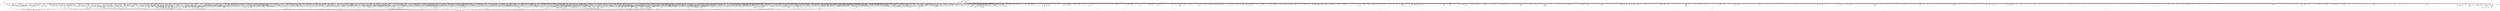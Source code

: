 digraph kerncollapsed {
    "mas_wr_store_setup" [color="black"];
    "sig_handler_ignored" [color="black"];
    "do_raw_spin_lock_60" [color="black"];
    "min_deadline_cb_rotate" [color="black"];
    "Indirect call178" [color="black"];
    "xas_set_mark" [color="black"];
    "__raw_spin_lock_irqsave_22" [color="black"];
    "io_req_complete_defer" [color="black"];
    "page_ref_inc_2" [color="black"];
    "cleanup_timerqueue" [color="black"];
    "do_raw_spin_lock_30" [color="black"];
    "prb_final_commit" [color="black"];
    "mab_set_b_end" [color="black"];
    "update_sctlr_el1" [color="black"];
    "tag_clear" [color="black"];
    "mab_shift_right" [color="black"];
    "pcpu_size_to_slot" [color="black"];
    "prb_read_valid" [color="black"];
    "radix_tree_tag_get" [color="black"];
    "_copy_from_iter" [color="black"];
    "__attach_to_pi_owner" [color="black"];
    "xas_next_entry.constprop.0" [color="black"];
    "d_find_any_alias" [color="black"];
    "Indirect call139" [color="black"];
    "__raw_spin_lock_28" [color="black"];
    "virt_to_head_page.isra.0" [color="black"];
    "pcpu_post_unmap_tlb_flush" [color="black"];
    "cpudl_heapify_up" [color="black"];
    "Indirect call80" [color="black"];
    "do_raw_spin_lock_66" [color="black"];
    "folio_mapped_3" [color="black"];
    "folio_lruvec_relock_irq.constprop.0" [color="black"];
    "prepare_alloc_pages.constprop.0" [color="black"];
    "__raw_spin_lock.constprop.0_1" [color="black"];
    "d_lru_del" [color="black"];
    "__cmpxchg_case_acq_32.constprop.0_2" [color="black"];
    "osq_lock" [color="black"];
    "__cmpxchg_case_64.isra.0" [color="black"];
    "rcu_segcblist_pend_cbs" [color="black"];
    "this_cpu_has_cap" [color="black"];
    "rcu_segcblist_accelerate" [color="black"];
    "__wake_q_add" [color="black"];
    "get_new_cred" [color="black"];
    "__flush_tlb_kernel_pgtable" [color="black"];
    "__bitmap_equal" [color="black"];
    "update_misfit_status" [color="black"];
    "cpuhp_invoke_callback" [color="black"];
    "find_next_bit.constprop.0_7" [color="black"];
    "Indirect call58" [color="black"];
    "do_raw_spin_lock_88" [color="black"];
    "percpu_ref_noop_confirm_switch" [color="black"];
    "Indirect call43" [color="black"];
    "pm_ops_is_empty" [color="black"];
    "__kern_my_cpu_offset_6" [color="black"];
    "get_state_synchronize_rcu_full" [color="black"];
    "wakeup_source_deactivate" [color="black"];
    "skb_tailroom_1" [color="black"];
    "test_ti_thread_flag_11" [color="black"];
    "move_freelist_tail" [color="black"];
    "d_instantiate" [color="black"];
    "update_sd_lb_stats" [color="black"];
    "debug_locks_off" [color="black"];
    "arch_local_irq_save_7" [color="black"];
    "__preempt_count_sub" [color="black"];
    "mod_zone_page_state" [color="black"];
    "irq_work_single" [color="black"];
    "to_kthread" [color="black"];
    "hrtimer_reprogram.constprop.0" [color="black"];
    "__percpu_add_case_32_1" [color="black"];
    "Indirect call20" [color="black"];
    "anon_vma_interval_tree_insert" [color="black"];
    "__cmpxchg_case_mb_64_6" [color="black"];
    "__cmpxchg_case_acq_64" [color="black"];
    "kernfs_name_hash" [color="black"];
    "do_raw_spin_lock_10" [color="black"];
    "Indirect call12" [color="black"];
    "skb_copy_bits" [color="black"];
    "security_current_getsecid_subj" [color="black"];
    "list_del_4" [color="black"];
    "lru_note_cost" [color="black"];
    "folio_evictable_1" [color="black"];
    "mast_ascend" [color="black"];
    "online_section_nr" [color="black"];
    "rcu_seq_start" [color="black"];
    "sched_clock" [color="black"];
    "__raw_read_unlock.constprop.0_2" [color="black"];
    "mte_update_sctlr_user" [color="black"];
    "cd_forget" [color="black"];
    "percpu_ref_get_many.constprop.0" [color="black"];
    "signal_pending_state_1" [color="black"];
    "find_next_bit.constprop.0_1" [color="black"];
    "Indirect call55" [color="black"];
    "cpu_util.constprop.0" [color="black"];
    "pi_state_update_owner" [color="black"];
    "shrink_lock_dentry" [color="black"];
    "get_state_synchronize_rcu" [color="black"];
    "__xchg_case_mb_64.constprop.0_2" [color="black"];
    "__skb_flow_get_ports" [color="black"];
    "__attach_mnt" [color="black"];
    "smp_call_function_single" [color="black"];
    "__raw_spin_unlock_irqrestore.constprop.0_2" [color="black"];
    "sve_save_state" [color="black"];
    "do_raw_spin_lock_32" [color="black"];
    "__raw_spin_unlock_irqrestore_33" [color="black"];
    "test_ti_thread_flag_4" [color="black"];
    "tlb_flush_1" [color="black"];
    "Indirect call15" [color="black"];
    "rpm_check_suspend_allowed" [color="black"];
    "select_collect" [color="black"];
    "mab_mas_cp" [color="black"];
    "post_init_entity_util_avg" [color="black"];
    "__wake_up_bit" [color="black"];
    "__kern_my_cpu_offset_70" [color="black"];
    "wakeup_kswapd" [color="black"];
    "_get_random_bytes" [color="black"];
    "__wait_on_bit" [color="black"];
    "xas_error.isra.0" [color="black"];
    "mtree_range_walk" [color="black"];
    "folio_mapped_2" [color="black"];
    "rseq_migrate" [color="black"];
    "posix_cputimers_group_init" [color="black"];
    "task_rq_unlock" [color="black"];
    "put_dec_full8" [color="black"];
    "list_del_init_6" [color="black"];
    "__raw_spin_lock_18" [color="black"];
    "vm_commit_limit" [color="black"];
    "Indirect call107" [color="black"];
    "__printk_cpu_sync_try_get" [color="black"];
    "ptep_clear_flush" [color="black"];
    "__xchg_case_acq_64.isra.0" [color="black"];
    "Indirect call214" [color="black"];
    "prep_new_page" [color="black"];
    "__smp_call_single_queue" [color="black"];
    "do_raw_spin_lock_56" [color="black"];
    "find_next_bit.constprop.0_21" [color="black"];
    "__dl_clear_params" [color="black"];
    "arm64_kernel_unmapped_at_el0_3" [color="black"];
    "tty_driver_flush_buffer" [color="black"];
    "mntget" [color="black"];
    "mte_dead_walk" [color="black"];
    "io_run_cancel" [color="black"];
    "Indirect call210" [color="black"];
    "__sk_mem_reclaim" [color="black"];
    "__mutex_add_waiter" [color="black"];
    "desc_make_final" [color="black"];
    "Indirect call130" [color="black"];
    "get_sd_balance_interval" [color="black"];
    "do_raw_spin_lock_8" [color="black"];
    "pcpu_block_refresh_hint" [color="black"];
    "__raw_spin_lock_irqsave_39" [color="black"];
    "mod_zone_state" [color="black"];
    "__hrtimer_get_next_event" [color="black"];
    "addr_to_vb_xa" [color="black"];
    "smp_call_function_many" [color="black"];
    "Indirect call184" [color="black"];
    "net_eq_idr" [color="black"];
    "Indirect call128" [color="black"];
    "wq_worker_running" [color="black"];
    "netlink_overrun" [color="black"];
    "__raw_spin_unlock_irq_1" [color="black"];
    "workingset_age_nonresident" [color="black"];
    "__raw_spin_unlock_irq_4" [color="black"];
    "task_rq_lock" [color="black"];
    "mutex_spin_on_owner" [color="black"];
    "tty_name" [color="black"];
    "hrtimer_force_reprogram.constprop.0" [color="black"];
    "hlist_del_init_2" [color="black"];
    "raw_spin_rq_lock_1" [color="black"];
    "kernel_init_pages" [color="black"];
    "bump_cpu_timer" [color="black"];
    "__raw_spin_lock_irq_11" [color="black"];
    "fsnotify_put_sb_connectors" [color="black"];
    "__raw_spin_lock_irqsave.constprop.0_9" [color="black"];
    "dl_set_overload.part.0" [color="black"];
    "rcu_gp_is_normal" [color="black"];
    "__raw_spin_unlock_irq_20" [color="black"];
    "__kern_my_cpu_offset_61" [color="black"];
    "cpumask_and.isra.0_3" [color="black"];
    "find_unlink_vmap_area" [color="black"];
    "__raw_spin_trylock_3" [color="black"];
    "peernet2id" [color="black"];
    "_find_first_bit" [color="black"];
    "task_fits_cpu" [color="black"];
    "__raw_spin_lock" [color="black"];
    "_compound_head_7" [color="black"];
    "qdisc_run_begin" [color="black"];
    "cpu_clock_sample_group" [color="black"];
    "mas_next_range" [color="black"];
    "tty_port_kopened" [color="black"];
    "__percpu_add_case_64.constprop.0_1" [color="black"];
    "fatal_signal_pending_1" [color="black"];
    "fpsimd_thread_switch" [color="black"];
    "cpumask_next.constprop.0" [color="black"];
    "vma_needs_dirty_tracking" [color="black"];
    "cpu_util_cfs" [color="black"];
    "Indirect call167" [color="black"];
    "Indirect call175" [color="black"];
    "select_collect2" [color="black"];
    "wake_up_bit" [color="black"];
    "d_hash" [color="black"];
    "__pm_relax" [color="black"];
    "wb_stat_error" [color="black"];
    "_compound_head_5" [color="black"];
    "Indirect call211" [color="black"];
    "do_raw_spin_lock.constprop.0_14" [color="black"];
    "__raw_spin_lock_irqsave_44" [color="black"];
    "__wake_up_locked_key" [color="black"];
    "find_vmap_area" [color="black"];
    "dev_pm_disable_wake_irq_check" [color="black"];
    "dl_bw_of" [color="black"];
    "Indirect call200" [color="black"];
    "workingset_activation" [color="black"];
    "__reset_isolation_pfn" [color="black"];
    "__kern_my_cpu_offset_19" [color="black"];
    "Indirect call172" [color="black"];
    "get_work_pool" [color="black"];
    "cpu_clock_sample" [color="black"];
    "Indirect call37" [color="black"];
    "mas_pause" [color="black"];
    "call_function_single_prep_ipi" [color="black"];
    "Indirect call1" [color="black"];
    "find_next_bit_17" [color="black"];
    "propagation_next" [color="black"];
    "irq_work_queue" [color="black"];
    "Indirect call31" [color="black"];
    "Indirect call135" [color="black"];
    "page_ref_inc_3" [color="black"];
    "skb_pfmemalloc" [color="black"];
    "flush_tlb_kernel_range" [color="black"];
    "skb_queue_tail" [color="black"];
    "xas_set_order.part.0" [color="black"];
    "__raw_spin_lock_3" [color="black"];
    "num_other_online_cpus" [color="black"];
    "_find_first_and_bit" [color="black"];
    "dput_to_list" [color="black"];
    "process_shares_mm" [color="black"];
    "rcu_is_cpu_rrupt_from_idle" [color="black"];
    "update_group_capacity" [color="black"];
    "__cmpxchg_case_acq_32.constprop.0_12" [color="black"];
    "__radix_tree_lookup" [color="black"];
    "split_page" [color="black"];
    "__mnt_is_readonly" [color="black"];
    "arch_local_irq_restore_3" [color="black"];
    "fast_dput" [color="black"];
    "__raw_spin_unlock_irqrestore_37" [color="black"];
    "pcpu_chunk_populated" [color="black"];
    "__fprop_add_percpu_max" [color="black"];
    "is_vmalloc_addr" [color="black"];
    "__raw_spin_lock_63" [color="black"];
    "d_walk" [color="black"];
    "__raw_spin_unlock_irqrestore_2" [color="black"];
    "test_ti_thread_flag_7" [color="black"];
    "Indirect call212" [color="black"];
    "vma_is_secretmem" [color="black"];
    "lru_move_tail_fn" [color="black"];
    "hrtimer_cancel" [color="black"];
    "__raw_spin_lock_64" [color="black"];
    "Indirect call45" [color="black"];
    "tty_ldisc_open" [color="black"];
    "do_raw_spin_lock_58" [color="black"];
    "Indirect call202" [color="black"];
    "hrtimer_try_to_cancel" [color="black"];
    "__cmpxchg_case_acq_32_2" [color="black"];
    "__d_instantiate" [color="black"];
    "Indirect call59" [color="black"];
    "wake_all_kswapds" [color="black"];
    "list_splice" [color="black"];
    "__cmpxchg_case_mb_32_5" [color="black"];
    "get_arm64_ftr_reg_nowarn" [color="black"];
    "dev_driver_string" [color="black"];
    "Indirect call25" [color="black"];
    "req_set_fail_4" [color="black"];
    "test_tsk_need_resched" [color="black"];
    "timer_delete_sync" [color="black"];
    "wake_up_klogd" [color="black"];
    "list_move_tail" [color="black"];
    "skb_may_tx_timestamp.part.0" [color="black"];
    "vmalloc_to_page" [color="black"];
    "bit_waitqueue" [color="black"];
    "list_lru_add" [color="black"];
    "__percpu_add_case_32" [color="black"];
    "set_next_entity" [color="black"];
    "__skb_fill_page_desc" [color="black"];
    "xas_find_marked" [color="black"];
    "ktime_get_coarse_real_ts64" [color="black"];
    "get_file" [color="black"];
    "d_set_d_op" [color="black"];
    "mas_wr_walk" [color="black"];
    "__kern_my_cpu_offset_22" [color="black"];
    "page_ref_add_1" [color="black"];
    "mas_allocated.isra.0" [color="black"];
    "__raw_spin_lock_irq_41" [color="black"];
    "Indirect call70" [color="black"];
    "__raw_spin_lock_23" [color="black"];
    "_compound_head_1" [color="black"];
    "do_raw_spin_lock_17" [color="black"];
    "find_first_bit_3" [color="black"];
    "irq_chip_retrigger_hierarchy" [color="black"];
    "folio_mark_dirty" [color="black"];
    "radix_tree_iter_tag_clear" [color="black"];
    "u64_stats_inc" [color="black"];
    "do_raw_spin_lock_18" [color="black"];
    "Indirect call49" [color="black"];
    "__fswab32_10" [color="black"];
    "kmap_atomic_1" [color="black"];
    "finish_wait" [color="black"];
    "mutex_can_spin_on_owner" [color="black"];
    "put_nsset" [color="black"];
    "prepare_to_wait" [color="black"];
    "xa_find_after" [color="black"];
    "netdev_name" [color="black"];
    "__cmpxchg_case_acq_32.constprop.0_21" [color="black"];
    "Indirect call157" [color="black"];
    "__integrity_iint_find" [color="black"];
    "lock_mnt_tree" [color="black"];
    "auditsc_get_stamp" [color="black"];
    "Indirect call68" [color="black"];
    "find_next_bit.constprop.0_14" [color="black"];
    "double_unlock_balance" [color="black"];
    "find_next_bit_3" [color="black"];
    "io_cancel_cb" [color="black"];
    "rcu_segcblist_init" [color="black"];
    "security_task_kill" [color="black"];
    "mas_prev" [color="black"];
    "fatal_signal_pending_4" [color="black"];
    "Indirect call207" [color="black"];
    "__raw_spin_lock.constprop.0" [color="black"];
    "__kern_my_cpu_offset_29" [color="black"];
    "mm_trace_rss_stat" [color="black"];
    "system_supports_address_auth_1" [color="black"];
    "to_desc" [color="black"];
    "__percpu_add_case_32_2" [color="black"];
    "is_software_node" [color="black"];
    "extract_entropy.constprop.0" [color="black"];
    "Indirect call204" [color="black"];
    "irq_get_irq_data" [color="black"];
    "rcu_exp_need_qs" [color="black"];
    "Indirect call98" [color="black"];
    "inc_rlimit_ucounts" [color="black"];
    "init_completion" [color="black"];
    "finish_swait" [color="black"];
    "Indirect call100" [color="black"];
    "ihold" [color="black"];
    "next_mnt" [color="black"];
    "add_timer" [color="black"];
    "Indirect call36" [color="black"];
    "Indirect call137" [color="black"];
    "__mutex_trylock" [color="black"];
    "vma_interval_tree_iter_first" [color="black"];
    "freezing_slow_path" [color="black"];
    "io_cancel_req_match" [color="black"];
    "irq_work_claim" [color="black"];
    "pud_clear_huge" [color="black"];
    "atomic_notifier_call_chain" [color="black"];
    "__cmpxchg_case_acq_32.constprop.0_9" [color="black"];
    "ns_capable_noaudit" [color="black"];
    "need_mlock_drain" [color="black"];
    "__cmpxchg_case_acq_32.constprop.0_6" [color="black"];
    "__skb_checksum" [color="black"];
    "__page_set_anon_rmap" [color="black"];
    "__set_task_special" [color="black"];
    "__rt_mutex_futex_trylock" [color="black"];
    "Indirect call179" [color="black"];
    "notifier_call_chain" [color="black"];
    "do_raw_spin_lock_11" [color="black"];
    "should_failslab" [color="black"];
    "is_zero_page" [color="black"];
    "call_on_irq_stack" [color="black"];
    "rcu_segcblist_enqueue" [color="black"];
    "_find_first_zero_bit" [color="black"];
    "__raw_spin_lock_irqsave_6" [color="black"];
    "__page_dup_rmap.constprop.0" [color="black"];
    "Indirect call64" [color="black"];
    "__xchg_case_mb_64.constprop.0_3" [color="black"];
    "hlist_del_init" [color="black"];
    "compaction_suitable" [color="black"];
    "timer_delete" [color="black"];
    "__fsnotify_update_child_dentry_flags" [color="black"];
    "__kern_my_cpu_offset_26" [color="black"];
    "reweight_task" [color="black"];
    "exit_task_stack_account" [color="black"];
    "__raw_spin_unlock_irqrestore_14" [color="black"];
    "mas_prev_range" [color="black"];
    "Indirect call90" [color="black"];
    "__kern_my_cpu_offset_91" [color="black"];
    "strcpy" [color="black"];
    "Indirect call174" [color="black"];
    "drain_pages_zone" [color="black"];
    "copy_fd_bitmaps" [color="black"];
    "flush_tlb_batched_pending" [color="black"];
    "arch_smp_send_reschedule" [color="black"];
    "add_wait_queue_exclusive" [color="black"];
    "__kern_my_cpu_offset_42" [color="black"];
    "count_vm_event" [color="black"];
    "do_raw_spin_lock.constprop.0_3" [color="black"];
    "__lock_task_sighand" [color="black"];
    "srcu_gp_start" [color="black"];
    "mas_next_setup.constprop.0" [color="black"];
    "folio_mapping" [color="black"];
    "Indirect call142" [color="black"];
    "set_swapper_pgd" [color="black"];
    "percpu_ref_put_many.constprop.0" [color="black"];
    "skip_atoi" [color="black"];
    "strnlen" [color="black"];
    "mte_clear_page_tags" [color="black"];
    "enqueue_pushable_dl_task" [color="black"];
    "timer_reduce" [color="black"];
    "__irq_domain_activate_irq" [color="black"];
    "Indirect call132" [color="black"];
    "Indirect call153" [color="black"];
    "pvm_determine_end_from_reverse" [color="black"];
    "memmove" [color="black"];
    "io_cqring_wake" [color="black"];
    "rwsem_read_trylock" [color="black"];
    "chacha_permute" [color="black"];
    "first_online_pgdat" [color="black"];
    "set_load_weight" [color="black"];
    "compound_order" [color="black"];
    "prepend" [color="black"];
    "audit_comparator" [color="black"];
    "inode_add_lru" [color="black"];
    "irq_disable" [color="black"];
    "req_set_fail_3" [color="black"];
    "compaction_zonelist_suitable" [color="black"];
    "__hlist_del" [color="black"];
    "tlb_flush_mmu_tlbonly" [color="black"];
    "activate_task" [color="black"];
    "user_disable_single_step" [color="black"];
    "__raw_spin_trylock_1" [color="black"];
    "io_fill_cqe_aux" [color="black"];
    "Indirect call39" [color="black"];
    "down_trylock" [color="black"];
    "mte_parent_slot" [color="black"];
    "csum_block_add_ext" [color="black"];
    "arch_local_irq_save" [color="black"];
    "hlist_bl_unlock" [color="black"];
    "hlist_bl_lock" [color="black"];
    "mod_timer" [color="black"];
    "skb_orphan_1" [color="black"];
    "xa_err" [color="black"];
    "memzero_explicit" [color="black"];
    "io_acct_cancel_pending_work" [color="black"];
    "__raw_spin_unlock_irq_43" [color="black"];
    "copy_from_kernel_nofault_allowed" [color="black"];
    "__kern_my_cpu_offset_133" [color="black"];
    "folio_nr_pages_3" [color="black"];
    "fasync_insert_entry" [color="black"];
    "do_raw_spin_lock_33" [color="black"];
    "__raw_spin_lock.constprop.0_2" [color="black"];
    "netlink_has_listeners" [color="black"];
    "folio_anon_vma" [color="black"];
    "queued_write_lock.constprop.0_1" [color="black"];
    "slab_want_init_on_alloc" [color="black"];
    "__raise_softirq_irqoff" [color="black"];
    "do_raw_spin_lock_14" [color="black"];
    "__skb_header_pointer" [color="black"];
    "local_bh_disable" [color="black"];
    "pde_subdir_find" [color="black"];
    "do_raw_spin_lock_116" [color="black"];
    "access_ok_2" [color="black"];
    "__cmpxchg_case_mb_32_6" [color="black"];
    "unlock_task_sighand.isra.0_1" [color="black"];
    "task_call_func" [color="black"];
    "__raw_spin_unlock_irq_45" [color="black"];
    "Indirect call13" [color="black"];
    "do_raw_spin_lock_97" [color="black"];
    "list_del_init_2" [color="black"];
    "move_linked_works" [color="black"];
    "__cmpwait_case_32_1" [color="black"];
    "lock_hrtimer_base" [color="black"];
    "Indirect call150" [color="black"];
    "srcu_read_unlock.constprop.0" [color="black"];
    "_task_util_est" [color="black"];
    "Indirect call120" [color="black"];
    "cpumask_empty_3" [color="black"];
    "tick_get_device" [color="black"];
    "___d_drop" [color="black"];
    "ptrace_may_access" [color="black"];
    "__raw_spin_lock_irq_32" [color="black"];
    "__prepare_to_swait" [color="black"];
    "is_subdir" [color="black"];
    "find_task_by_vpid" [color="black"];
    "__irq_work_queue_local" [color="black"];
    "find_vma" [color="black"];
    "page_ref_dec_and_test" [color="black"];
    "get_pwq" [color="black"];
    "set_ptes.isra.0" [color="black"];
    "prb_reserve" [color="black"];
    "__raw_spin_lock_irqsave_7" [color="black"];
    "mod_node_state" [color="black"];
    "__cmpxchg_case_mb_64_1" [color="black"];
    "kernfs_leftmost_descendant" [color="black"];
    "__raw_spin_lock_irqsave_41" [color="black"];
    "thread_group_cputime" [color="black"];
    "mas_set_height" [color="black"];
    "count_vm_events_1" [color="black"];
    "__raw_spin_lock_irq_7" [color="black"];
    "Indirect call88" [color="black"];
    "maybe_mkwrite.isra.0" [color="black"];
    "change_page_range" [color="black"];
    "lowest_in_progress" [color="black"];
    "timespec64_equal" [color="black"];
    "mapping_allow_writable" [color="black"];
    "signal_set_stop_flags" [color="black"];
    "__lookup_mnt" [color="black"];
    "__raw_spin_lock_irq_4" [color="black"];
    "__raw_spin_unlock_irqrestore_18" [color="black"];
    "get_page" [color="black"];
    "Indirect call149" [color="black"];
    "cpumask_intersects.constprop.0_1" [color="black"];
    "Indirect call124" [color="black"];
    "sk_mem_reclaim" [color="black"];
    "list_del_1" [color="black"];
    "rcu_segcblist_ready_cbs" [color="black"];
    "__sw_hweight64" [color="black"];
    "console_srcu_read_unlock" [color="black"];
    "page_ref_inc_6" [color="black"];
    "percpu_counter_add_batch" [color="black"];
    "flush_signal_handlers" [color="black"];
    "__kern_my_cpu_offset_4" [color="black"];
    "__kern_my_cpu_offset_52" [color="black"];
    "workingset_refault" [color="black"];
    "__wake_up_klogd.part.0" [color="black"];
    "__posix_timers_find" [color="black"];
    "__fget_light" [color="black"];
    "rt_mutex_top_waiter" [color="black"];
    "__skb_set_length_1" [color="black"];
    "__cmpxchg_case_acq_32_3" [color="black"];
    "try_to_take_rt_mutex" [color="black"];
    "__raw_spin_unlock_irqrestore_17" [color="black"];
    "show_mem_node_skip" [color="black"];
    "__cmpxchg_case_mb_64" [color="black"];
    "dev_xmit_recursion_dec" [color="black"];
    "pid_task" [color="black"];
    "__update_min_deadline" [color="black"];
    "Indirect call19" [color="black"];
    "hrtimer_sleeper_start_expires" [color="black"];
    "update_pm_runtime_accounting" [color="black"];
    "sched_asym_prefer" [color="black"];
    "task_get_vl" [color="black"];
    "__clear_close_on_exec.isra.0" [color="black"];
    "anon_vma_interval_tree_iter_next" [color="black"];
    "virt_to_folio" [color="black"];
    "osq_wait_next" [color="black"];
    "pfn_valid_1" [color="black"];
    "Indirect call9" [color="black"];
    "_find_next_and_bit" [color="black"];
    "number" [color="black"];
    "vma_interval_tree_insert_after" [color="black"];
    "signal_pending" [color="black"];
    "posix_cpu_timers_exit" [color="black"];
    "ktime_add_safe" [color="black"];
    "entity_eligible" [color="black"];
    "__percpu_add_case_64_6" [color="black"];
    "__rb_change_child.constprop.0" [color="black"];
    "should_zap_page" [color="black"];
    "free_vmap_area_rb_augment_cb_rotate" [color="black"];
    "access_ok_39" [color="black"];
    "tty_ldisc_close" [color="black"];
    "system_supports_mte_1" [color="black"];
    "mas_walk" [color="black"];
    "Indirect call190" [color="black"];
    "signal_pending_state_2" [color="black"];
    "Indirect call62" [color="black"];
    "Indirect call118" [color="black"];
    "Indirect call187" [color="black"];
    "group_balance_cpu" [color="black"];
    "__raw_spin_unlock_irq_38" [color="black"];
    "sve_get_vl" [color="black"];
    "__raw_spin_lock_irq_18" [color="black"];
    "__kern_my_cpu_offset_78" [color="black"];
    "load_unaligned_zeropad_1" [color="black"];
    "rb_erase_cached.isra.0" [color="black"];
    "Indirect call185" [color="black"];
    "Indirect call181" [color="black"];
    "get_task_exe_file" [color="black"];
    "task_clear_jobctl_trapping" [color="black"];
    "do_raw_spin_lock.constprop.0_10" [color="black"];
    "percpu_ref_put_many" [color="black"];
    "__raw_spin_lock_27" [color="black"];
    "kernfs_root" [color="black"];
    "irqd_set.isra.0_1" [color="black"];
    "Indirect call176" [color="black"];
    "kthread_insert_work_sanity_check" [color="black"];
    "fsnotify_connector_sb" [color="black"];
    "do_raw_spin_lock_47" [color="black"];
    "Indirect call40" [color="black"];
    "pcpu_alloc_area" [color="black"];
    "radix_tree_load_root" [color="black"];
    "__cmpxchg_case_mb_32_13" [color="black"];
    "__kern_my_cpu_offset_14" [color="black"];
    "Indirect call188" [color="black"];
    "signal_pending_11" [color="black"];
    "hrtimer_start_expires" [color="black"];
    "mas_wr_walk_descend" [color="black"];
    "Indirect call203" [color="black"];
    "mte_sync_tags" [color="black"];
    "inode_cgwb_move_to_attached" [color="black"];
    "__dl_update" [color="black"];
    "strcspn" [color="black"];
    "cpumask_any_and_distribute" [color="black"];
    "do_raw_spin_lock_118" [color="black"];
    "copy_user_highpage" [color="black"];
    "__count_vm_events_1" [color="black"];
    "fill_contig_page_info" [color="black"];
    "lookup_mountpoint" [color="black"];
    "lockref_get" [color="black"];
    "__raw_spin_lock_irq_3" [color="black"];
    "copy_highpage" [color="black"];
    "prepare_to_wait_event" [color="black"];
    "sk_leave_memory_pressure" [color="black"];
    "d_find_alias" [color="black"];
    "mnt_get_count" [color="black"];
    "__raw_spin_lock_12" [color="black"];
    "find_busiest_group" [color="black"];
    "add_timer_on" [color="black"];
    "lock_timer_base" [color="black"];
    "task_work_cancel_match" [color="black"];
    "mas_next_sibling" [color="black"];
    "mte_set_pivot" [color="black"];
    "__raw_spin_lock_irqsave_32" [color="black"];
    "dev_nit_active" [color="black"];
    "node_dirty_ok" [color="black"];
    "slab_is_available" [color="black"];
    "__kern_my_cpu_offset_62" [color="black"];
    "__sync_icache_dcache" [color="black"];
    "Indirect call50" [color="black"];
    "cpu_mitigations_off" [color="black"];
    "find_next_bit.constprop.0_11" [color="black"];
    "ktime_get_real_seconds" [color="black"];
    "__raw_spin_lock_irqsave_51" [color="black"];
    "__percpu_add_case_64_4" [color="black"];
    "read_sanitised_ftr_reg" [color="black"];
    "compact_lock_irqsave" [color="black"];
    "Indirect call53" [color="black"];
    "io_poll_remove_entry" [color="black"];
    "folio_isolate_lru" [color="black"];
    "arch_local_irq_restore_1" [color="black"];
    "copy_page" [color="black"];
    "inc_tlb_flush_pending" [color="black"];
    "Indirect call77" [color="black"];
    "gfp_pfmemalloc_allowed" [color="black"];
    "vma_interval_tree_subtree_search" [color="black"];
    "inactive_is_low.constprop.0" [color="black"];
    "__raw_spin_lock_31" [color="black"];
    "first_zones_zonelist" [color="black"];
    "Indirect call131" [color="black"];
    "Indirect call112" [color="black"];
    "group_classify" [color="black"];
    "do_raw_spin_lock_26" [color="black"];
    "io_wq_work_match_item" [color="black"];
    "rcu_gpnum_ovf" [color="black"];
    "folio_trylock_2" [color="black"];
    "__isolate_free_page" [color="black"];
    "xas_init_marks" [color="black"];
    "__raw_spin_unlock_irqrestore_10" [color="black"];
    "Indirect call146" [color="black"];
    "add_wait_queue" [color="black"];
    "__find_vmap_area.constprop.0" [color="black"];
    "do_raw_spin_lock_117" [color="black"];
    "cpudl_heapify" [color="black"];
    "xa_mk_value" [color="black"];
    "tlb_gather_mmu" [color="black"];
    "futex_q_unlock" [color="black"];
    "io_poll_find.constprop.0" [color="black"];
    "__raw_spin_unlock_irqrestore_38" [color="black"];
    "do_raw_spin_lock.constprop.0_7" [color="black"];
    "__wb_update_bandwidth.constprop.0" [color="black"];
    "xa_find" [color="black"];
    "__wake_up" [color="black"];
    "capacity_of" [color="black"];
    "__percpu_add_case_32_3" [color="black"];
    "tick_get_broadcast_mask" [color="black"];
    "timerqueue_del" [color="black"];
    "copyin" [color="black"];
    "take_dentry_name_snapshot" [color="black"];
    "arch_local_irq_save_3" [color="black"];
    "find_next_bit_8" [color="black"];
    "chacha_block_generic" [color="black"];
    "internal_add_timer" [color="black"];
    "tlb_flush" [color="black"];
    "flush_tlb_mm_1" [color="black"];
    "rcu_segcblist_first_pend_cb" [color="black"];
    "plist_add" [color="black"];
    "do_raw_spin_lock_36" [color="black"];
    "recalc_sigpending" [color="black"];
    "Indirect call32" [color="black"];
    "clear_ti_thread_flag_1" [color="black"];
    "pid_nr_ns" [color="black"];
    "arch_local_irq_save_8" [color="black"];
    "xas_result" [color="black"];
    "do_raw_spin_lock_25" [color="black"];
    "__kmem_obj_info" [color="black"];
    "__irq_get_desc_lock" [color="black"];
    "flush_dcache_page" [color="black"];
    "do_raw_spin_lock_44" [color="black"];
    "__raw_spin_unlock_irqrestore_15" [color="black"];
    "__raw_spin_lock_irqsave" [color="black"];
    "__bitmap_weight" [color="black"];
    "ttwu_do_activate.constprop.0" [color="black"];
    "kmsg_dump" [color="black"];
    "folio_invalidate" [color="black"];
    "ptep_set_access_flags" [color="black"];
    "new_context" [color="black"];
    "Indirect call97" [color="black"];
    "kobj_child_ns_ops" [color="black"];
    "set_tlb_ubc_flush_pending" [color="black"];
    "do_raw_spin_lock_15" [color="black"];
    "xas_retry" [color="black"];
    "fatal_signal_pending_6" [color="black"];
    "local_cpu_stop" [color="black"];
    "do_raw_spin_lock_24" [color="black"];
    "timer_delete_hook" [color="black"];
    "isolation_suitable.isra.0" [color="black"];
    "test_and_set_ti_thread_flag_1" [color="black"];
    "security_release_secctx" [color="black"];
    "__sw_hweight32" [color="black"];
    "Indirect call127" [color="black"];
    "__count_vm_events_3" [color="black"];
    "copy_thread" [color="black"];
    "mapping_shrinkable_2" [color="black"];
    "dev_xmit_recursion_inc" [color="black"];
    "__io_put_kbuf_list" [color="black"];
    "update_blocked_averages" [color="black"];
    "mutex_trylock" [color="black"];
    "__raw_spin_lock_54" [color="black"];
    "attach_entity_load_avg" [color="black"];
    "put_ldops.constprop.0" [color="black"];
    "vm_stat_account" [color="black"];
    "find_next_zero_bit" [color="black"];
    "pageblock_pfn_to_page" [color="black"];
    "exit_oom_victim" [color="black"];
    "gup_must_unshare" [color="black"];
    "sched_clock_noinstr" [color="black"];
    "__folio_cancel_dirty" [color="black"];
    "prb_next_seq" [color="black"];
    "printk_parse_prefix" [color="black"];
    "jiffies_to_usecs" [color="black"];
    "dev_bus_name" [color="black"];
    "__raw_spin_lock_30" [color="black"];
    "mtree_load" [color="black"];
    "blake2s_update" [color="black"];
    "set_ptes.constprop.0.isra.0" [color="black"];
    "Indirect call123" [color="black"];
    "Indirect call85" [color="black"];
    "arm64_kernel_unmapped_at_el0_4" [color="black"];
    "cpumask_weight.constprop.0_5" [color="black"];
    "Indirect call141" [color="black"];
    "Indirect call0" [color="black"];
    "mte_update_gcr_excl.isra.0" [color="black"];
    "try_to_unmap_flush" [color="black"];
    "lock_parent" [color="black"];
    "pm_runtime_autosuspend_expiration" [color="black"];
    "find_submount" [color="black"];
    "get_task_mm" [color="black"];
    "check_cb_ovld_locked" [color="black"];
    "count_vm_events" [color="black"];
    "task_sigpending_2" [color="black"];
    "klist_node_attached" [color="black"];
    "anon_vma_interval_tree_iter_first" [color="black"];
    "ma_dead_node" [color="black"];
    "oom_unkillable_task.isra.0" [color="black"];
    "__free_one_page" [color="black"];
    "find_first_bit_6" [color="black"];
    "__rt_mutex_slowtrylock" [color="black"];
    "__raw_spin_lock_irq_1" [color="black"];
    "__cmpxchg_case_rel_64" [color="black"];
    "Indirect call82" [color="black"];
    "find_next_and_bit" [color="black"];
    "calc_wheel_index" [color="black"];
    "Indirect call102" [color="black"];
    "__enqueue_entity" [color="black"];
    "percpu_counter_add" [color="black"];
    "fsnotify_grab_connector" [color="black"];
    "__kern_my_cpu_offset_23" [color="black"];
    "__cmpxchg_case_acq_32.constprop.0_20" [color="black"];
    "__raw_spin_lock_irqsave_4" [color="black"];
    "__raw_spin_lock_irq_34" [color="black"];
    "cpu_util_cfs_boost" [color="black"];
    "next_online_pgdat" [color="black"];
    "__mod_zone_page_state" [color="black"];
    "__cmpxchg_case_acq_32.constprop.0_10" [color="black"];
    "mapping_shrinkable_1" [color="black"];
    "clear_ti_thread_flag_8" [color="black"];
    "task_curr" [color="black"];
    "clear_page" [color="black"];
    "find_vma_prev" [color="black"];
    "fsnotify_free_mark" [color="black"];
    "__pi_strlen" [color="black"];
    "strreplace" [color="black"];
    "__lshrti3" [color="black"];
    "folio_trylock" [color="black"];
    "__percpu_add_case_32_20" [color="black"];
    "crng_make_state" [color="black"];
    "mas_store_b_node" [color="black"];
    "is_rlimit_overlimit" [color="black"];
    "mas_descend" [color="black"];
    "xa_load" [color="black"];
    "get_file.isra.0" [color="black"];
    "ktime_get" [color="black"];
    "tty_driver_name" [color="black"];
    "__raw_write_unlock_irq_4" [color="black"];
    "do_raw_spin_lock_86" [color="black"];
    "move_queued_task.constprop.0" [color="black"];
    "folio_mapped_1" [color="black"];
    "tty_audit_fork" [color="black"];
    "__raw_spin_trylock_5" [color="black"];
    "Indirect call145" [color="black"];
    "__mutex_trylock_common" [color="black"];
    "arm_timer" [color="black"];
    "skb_cloned" [color="black"];
    "blake2s_compress" [color="black"];
    "access_ok_12" [color="black"];
    "dl_bw_cpus" [color="black"];
    "wake_up_var" [color="black"];
    "drain_pages" [color="black"];
    "Indirect call199" [color="black"];
    "req_set_fail" [color="black"];
    "__percpu_down_write_trylock" [color="black"];
    "find_next_bit_15" [color="black"];
    "kernfs_should_drain_open_files" [color="black"];
    "__kern_my_cpu_offset_134" [color="black"];
    "__set_fixmap" [color="black"];
    "io_cancel_task_cb" [color="black"];
    "sk_memory_allocated_sub" [color="black"];
    "__init_swait_queue_head" [color="black"];
    "timerqueue_iterate_next" [color="black"];
    "__kern_my_cpu_offset_24" [color="black"];
    "dl_task_is_earliest_deadline" [color="black"];
    "do_raw_spin_lock_65" [color="black"];
    "cfs_rq_of" [color="black"];
    "__irq_disable" [color="black"];
    "__kern_my_cpu_offset_83" [color="black"];
    "Indirect call108" [color="black"];
    "task_pid_vnr" [color="black"];
    "get_cred_1" [color="black"];
    "sock_inuse_add" [color="black"];
    "do_raw_spin_lock" [color="black"];
    "__cmpxchg_case_acq_32.constprop.0_1" [color="black"];
    "__list_del_entry" [color="black"];
    "find_first_bit_1" [color="black"];
    "Indirect call216" [color="black"];
    "Indirect call191" [color="black"];
    "mte_thread_switch" [color="black"];
    "arm_smccc_1_1_get_conduit" [color="black"];
    "__wake_up_common" [color="black"];
    "__raw_spin_unlock_irqrestore_5" [color="black"];
    "__raw_spin_lock_irq_12" [color="black"];
    "__raw_spin_unlock_irqrestore_21" [color="black"];
    "node_page_state_add" [color="black"];
    "list_lru_del" [color="black"];
    "device_pm_check_callbacks" [color="black"];
    "fatal_signal_pending" [color="black"];
    "cpumask_and.isra.0_1" [color="black"];
    "io_get_cqe_overflow" [color="black"];
    "__raw_spin_lock_irq_19" [color="black"];
    "super_wake" [color="black"];
    "resched_curr" [color="black"];
    "mas_push_node" [color="black"];
    "__anon_vma_interval_tree_subtree_search" [color="black"];
    "Indirect call136" [color="black"];
    "rt_mutex_init_proxy_locked" [color="black"];
    "mab_no_null_split" [color="black"];
    "list_move_1" [color="black"];
    "__d_drop" [color="black"];
    "lockref_get_not_zero" [color="black"];
    "sub_rq_bw.isra.0" [color="black"];
    "set_kpti_asid_bits" [color="black"];
    "__iget" [color="black"];
    "cpumask_first" [color="black"];
    "fpsimd_preserve_current_state" [color="black"];
    "__inode_add_lru" [color="black"];
    "find_next_bit.constprop.0_5" [color="black"];
    "mapping_shrinkable" [color="black"];
    "skb_zcopy_clear" [color="black"];
    "page_mapping" [color="black"];
    "__update_load_avg_se" [color="black"];
    "__kern_my_cpu_offset_79" [color="black"];
    "cpumask_first_and" [color="black"];
    "ma_slots" [color="black"];
    "task_sigpending_1" [color="black"];
    "__raw_spin_lock_irqsave_25" [color="black"];
    "get_random_bytes" [color="black"];
    "Indirect call164" [color="black"];
    "skb_checksum" [color="black"];
    "page_ref_dec_and_test_2" [color="black"];
    "timerqueue_add" [color="black"];
    "rcu_stall_is_suppressed" [color="black"];
    "mas_set_split_parent.isra.0" [color="black"];
    "ksize" [color="black"];
    "do_raw_spin_lock_83" [color="black"];
    "rcu_is_watching" [color="black"];
    "console_srcu_read_lock" [color="black"];
    "can_set_direct_map" [color="black"];
    "Indirect call180" [color="black"];
    "io_file_get_flags" [color="black"];
    "Indirect call81" [color="black"];
    "find_worker_executing_work" [color="black"];
    "find_next_bit_13" [color="black"];
    "mt_find" [color="black"];
    "__kern_my_cpu_offset_21" [color="black"];
    "_find_next_or_bit" [color="black"];
    "vma_last_pgoff" [color="black"];
    "io_cancel_ctx_cb" [color="black"];
    "__list_del_entry_1" [color="black"];
    "__raw_spin_unlock_irqrestore_11" [color="black"];
    "__finish_swait" [color="black"];
    "Indirect call73" [color="black"];
    "tlb_flush_mmu_tlbonly_1" [color="black"];
    "find_next_bit_10" [color="black"];
    "__raw_read_unlock.constprop.0_6" [color="black"];
    "Indirect call209" [color="black"];
    "Indirect call27" [color="black"];
    "mast_spanning_rebalance.isra.0" [color="black"];
    "arch_timer_evtstrm_available" [color="black"];
    "Indirect call121" [color="black"];
    "allow_write_access" [color="black"];
    "__timer_delete" [color="black"];
    "__raw_spin_lock_32" [color="black"];
    "__flush_tlb_page_nosync" [color="black"];
    "mas_mab_cp" [color="black"];
    "rcu_segcblist_advance" [color="black"];
    "__io_disarm_linked_timeout" [color="black"];
    "eventfd_signal_mask" [color="black"];
    "fetch_robust_entry" [color="black"];
    "mte_dead_leaves.constprop.0" [color="black"];
    "do_csum" [color="black"];
    "__bitmap_clear" [color="black"];
    "ma_pivots" [color="black"];
    "extfrag_for_order" [color="black"];
    "__raw_spin_unlock_irq_19" [color="black"];
    "Indirect call6" [color="black"];
    "__balance_callbacks" [color="black"];
    "__raw_spin_unlock_irq.constprop.0_1" [color="black"];
    "mas_data_end" [color="black"];
    "rt_mutex_proxy_unlock" [color="black"];
    "do_softirq_own_stack" [color="black"];
    "mas_parent_type" [color="black"];
    "dec_mm_counter" [color="black"];
    "sock_flag_3" [color="black"];
    "rb_next" [color="black"];
    "folio_activate_fn" [color="black"];
    "should_fail_alloc_page" [color="black"];
    "is_migration_entry" [color="black"];
    "nsec_to_clock_t" [color="black"];
    "set_tsk_need_resched" [color="black"];
    "dev_to_swnode" [color="black"];
    "kmap_local_page" [color="black"];
    "io_put_kbuf_comp.isra.0" [color="black"];
    "__kern_my_cpu_offset_71" [color="black"];
    "__cmpxchg_case_mb_32_3" [color="black"];
    "__kern_my_cpu_offset_53" [color="black"];
    "unlock_mount_hash" [color="black"];
    "skb_header_cloned" [color="black"];
    "skb_headers_offset_update" [color="black"];
    "has_managed_dma" [color="black"];
    "osq_unlock" [color="black"];
    "set_cpu_online" [color="black"];
    "do_raw_spin_lock_64" [color="black"];
    "__raw_spin_unlock_irqrestore_1" [color="black"];
    "kernfs_release_file.part.0.isra.0" [color="black"];
    "__raw_read_lock_irqsave.constprop.0_1" [color="black"];
    "Indirect call7" [color="black"];
    "post_ttbr_update_workaround" [color="black"];
    "io_req_defer_failed" [color="black"];
    "io_timeout_extract" [color="black"];
    "__kern_my_cpu_offset_80" [color="black"];
    "get_cpu_fpsimd_context" [color="black"];
    "Indirect call193" [color="black"];
    "pfn_swap_entry_to_page" [color="black"];
    "__raw_spin_lock_49" [color="black"];
    "__cmpxchg_case_acq_32.constprop.0_18" [color="black"];
    "Indirect call151" [color="black"];
    "__raw_spin_unlock_irq_37" [color="black"];
    "system_supports_tlb_range_1" [color="black"];
    "smp_call_function_many_cond" [color="black"];
    "llist_reverse_order" [color="black"];
    "Indirect call104" [color="black"];
    "get_mm_exe_file" [color="black"];
    "__kern_my_cpu_offset_54" [color="black"];
    "space_used" [color="black"];
    "class_raw_spinlock_irqsave_destructor" [color="black"];
    "try_to_unmap_flush_dirty" [color="black"];
    "mas_safe_pivot" [color="black"];
    "xas_set_offset" [color="black"];
    "__cmpxchg_case_acq_32.constprop.0_14" [color="black"];
    "test_ti_thread_flag_22" [color="black"];
    "min_deadline_cb_propagate" [color="black"];
    "prepend_char" [color="black"];
    "__cmpxchg_case_mb_32_8" [color="black"];
    "Indirect call129" [color="black"];
    "__raw_write_lock.constprop.0_1" [color="black"];
    "io_poll_mark_cancelled" [color="black"];
    "init_entity_runnable_average" [color="black"];
    "Indirect call84" [color="black"];
    "do_raw_spin_lock_13" [color="black"];
    "tty_termios_input_baud_rate" [color="black"];
    "do_raw_spin_lock_61" [color="black"];
    "__printk_safe_exit" [color="black"];
    "io_put_kbuf" [color="black"];
    "queued_read_unlock.constprop.0_2" [color="black"];
    "__dev_put.part.0" [color="black"];
    "skb_zcopy" [color="black"];
    "do_raw_spin_lock_43" [color="black"];
    "__raw_spin_trylock" [color="black"];
    "__raw_spin_unlock_irq_18" [color="black"];
    "count_vm_event_1" [color="black"];
    "arch_local_irq_save_1" [color="black"];
    "Indirect call154" [color="black"];
    "__update_gt_cputime" [color="black"];
    "Indirect call57" [color="black"];
    "__cmpxchg_case_acq_32.constprop.0_8" [color="black"];
    "mas_new_ma_node" [color="black"];
    "timer_base.isra.0" [color="black"];
    "crng_fast_key_erasure" [color="black"];
    "group_open_release" [color="black"];
    "_mix_pool_bytes" [color="black"];
    "__raw_spin_unlock_irqrestore_3" [color="black"];
    "arch_local_irq_save_5" [color="black"];
    "pmd_offset.isra.0_1" [color="black"];
    "mas_prev_sibling" [color="black"];
    "mas_max_gap" [color="black"];
    "Indirect call189" [color="black"];
    "Indirect call192" [color="black"];
    "zone_page_state_add" [color="black"];
    "mas_find_child" [color="black"];
    "__msecs_to_jiffies" [color="black"];
    "inode_lru_list_del" [color="black"];
    "mnt_add_count" [color="black"];
    "do_raw_spin_lock_3" [color="black"];
    "filemap_release_folio" [color="black"];
    "page_vma_mapped_walk_done_1" [color="black"];
    "__peernet2id" [color="black"];
    "__fdget" [color="black"];
    "rwsem_set_reader_owned" [color="black"];
    "first_zones_zonelist_1" [color="black"];
    "Indirect call155" [color="black"];
    "queued_write_lock_slowpath" [color="black"];
    "down_read_trylock" [color="black"];
    "__srcu_read_lock" [color="black"];
    "fsnotify_data_inode" [color="black"];
    "get_arm64_ftr_reg" [color="black"];
    "__anon_vma_interval_tree_augment_propagate" [color="black"];
    "__irq_put_desc_unlock" [color="black"];
    "__cmpxchg_case_acq_32.constprop.0_5" [color="black"];
    "device_links_read_unlock" [color="black"];
    "__raw_spin_lock_irqsave_3" [color="black"];
    "raw_spin_rq_lock" [color="black"];
    "page_ref_inc_4" [color="black"];
    "Indirect call83" [color="black"];
    "sve_state_size" [color="black"];
    "rcu_poll_gp_seq_start" [color="black"];
    "__mod_timer" [color="black"];
    "fsnotify_group_assert_locked" [color="black"];
    "raw_spin_rq_unlock" [color="black"];
    "purge_fragmented_block" [color="black"];
    "Indirect call115" [color="black"];
    "__disable_irq_nosync" [color="black"];
    "node_tag_clear" [color="black"];
    "set_work_data" [color="black"];
    "wb_stat_mod" [color="black"];
    "__raw_spin_unlock_irqrestore_6" [color="black"];
    "compaction_free" [color="black"];
    "do_raw_spin_lock_6" [color="black"];
    "__raw_spin_unlock_irqrestore_8" [color="black"];
    "__accumulate_pelt_segments" [color="black"];
    "task_set_jobctl_pending" [color="black"];
    "unhash_mnt" [color="black"];
    "xas_next_offset" [color="black"];
    "security_audit_rule_free" [color="black"];
    "__raw_spin_unlock_irqrestore_24" [color="black"];
    "csum_partial_ext" [color="black"];
    "__disable_irq" [color="black"];
    "security_capable" [color="black"];
    "__skb_dequeue_3" [color="black"];
    "pwq_activate_inactive_work" [color="black"];
    "__wb_writeout_add" [color="black"];
    "mas_safe_min" [color="black"];
    "Indirect call26" [color="black"];
    "arch_local_irq_restore" [color="black"];
    "lockref_mark_dead" [color="black"];
    "__raw_spin_lock_irqsave_52" [color="black"];
    "get_next_ino" [color="black"];
    "__task_rq_lock" [color="black"];
    "check_vma_flags" [color="black"];
    "mas_rewalk_if_dead" [color="black"];
    "set_task_reclaim_state" [color="black"];
    "____do_softirq" [color="black"];
    "kthread_probe_data" [color="black"];
    "_raw_spin_rq_lock_irqsave" [color="black"];
    "Indirect call16" [color="black"];
    "file_ns_capable" [color="black"];
    "copy_from_kernel_nofault" [color="black"];
    "arch_get_random_seed_longs" [color="black"];
    "radix_tree_lookup" [color="black"];
    "audit_gid_comparator" [color="black"];
    "arch_local_irq_save_4" [color="black"];
    "llist_add_batch" [color="black"];
    "hrtimer_forward" [color="black"];
    "idle_cpu" [color="black"];
    "fprop_fraction_percpu" [color="black"];
    "__raw_spin_lock_irqsave_11" [color="black"];
    "set_pageblock_migratetype" [color="black"];
    "Indirect call162" [color="black"];
    "__raw_spin_unlock_irq_17" [color="black"];
    "__percpu_add_case_64.constprop.0_3" [color="black"];
    "page_move_anon_rmap" [color="black"];
    "io_wq_cancel_pending_work" [color="black"];
    "__d_find_any_alias" [color="black"];
    "__list_del_entry_2" [color="black"];
    "Indirect call156" [color="black"];
    "mas_is_err" [color="black"];
    "Indirect call22" [color="black"];
    "io_wq_hash_work" [color="black"];
    "set_fs_pwd" [color="black"];
    "__cmpxchg_case_mb_64_7" [color="black"];
    "find_vm_area" [color="black"];
    "ktime_get_with_offset" [color="black"];
    "check_stable_address_space" [color="black"];
    "__task_pid_nr_ns" [color="black"];
    "__finalize_skb_around" [color="black"];
    "vmf_pte_changed" [color="black"];
    "inode_io_list_move_locked" [color="black"];
    "__raw_spin_unlock_irqrestore_9" [color="black"];
    "folio_nr_pages" [color="black"];
    "__task_will_free_mem" [color="black"];
    "memchr" [color="black"];
    "Indirect call194" [color="black"];
    "__kern_my_cpu_offset_17" [color="black"];
    "do_raw_spin_lock_46" [color="black"];
    "ma_data_end" [color="black"];
    "Indirect call78" [color="black"];
    "lru_note_cost_refault" [color="black"];
    "mas_wr_end_piv" [color="black"];
    "__update_load_avg_cfs_rq" [color="black"];
    "other_cpu_in_panic" [color="black"];
    "set_area_direct_map" [color="black"];
    "xas_pause" [color="black"];
    "try_release_thread_stack_to_cache" [color="black"];
    "arm64_kernel_unmapped_at_el0_2" [color="black"];
    "do_raw_spin_lock_1" [color="black"];
    "rb_erase" [color="black"];
    "xas_clear_mark" [color="black"];
    "_prb_commit" [color="black"];
    "mmget" [color="black"];
    "raw_spin_rq_lock_nested" [color="black"];
    "rwsem_set_nonspinnable" [color="black"];
    "sched_post_fork" [color="black"];
    "strncmp" [color="black"];
    "mab_calc_split" [color="black"];
    "tag_set" [color="black"];
    "count_vm_events_2" [color="black"];
    "audit_uid_comparator" [color="black"];
    "mas_prev_setup.constprop.0" [color="black"];
    "propagate_mount_unlock" [color="black"];
    "io_acct_run_queue" [color="black"];
    "__raw_spin_lock_16" [color="black"];
    "update_dl_rq_load_avg" [color="black"];
    "replace_mark_chunk" [color="black"];
    "_compound_head" [color="black"];
    "skb_frag_ref" [color="black"];
    "io_should_retry_thread" [color="black"];
    "dget" [color="black"];
    "rcu_segcblist_entrain" [color="black"];
    "__raw_spin_lock_irq_35" [color="black"];
    "__down_trylock_console_sem.constprop.0" [color="black"];
    "exit_rcu" [color="black"];
    "add_mm_rss_vec" [color="black"];
    "__pfn_to_section" [color="black"];
    "prb_commit" [color="black"];
    "rcu_cblist_init" [color="black"];
    "set_ti_thread_flag_4" [color="black"];
    "pde_subdir_first" [color="black"];
    "set_fs_root" [color="black"];
    "synchronize_rcu.part.0" [color="black"];
    "global_dirtyable_memory" [color="black"];
    "__raw_spin_lock_irqsave_19" [color="black"];
    "list_del_init_5" [color="black"];
    "is_cpu_allowed" [color="black"];
    "security_secid_to_secctx" [color="black"];
    "cpu_online_2" [color="black"];
    "__kern_my_cpu_offset_55" [color="black"];
    "xas_update.isra.0" [color="black"];
    "simple_xattr_space" [color="black"];
    "Indirect call87" [color="black"];
    "blake2s_final" [color="black"];
    "vma_interval_tree_remove" [color="black"];
    "Indirect call8" [color="black"];
    "skb_has_frag_list" [color="black"];
    "tag_clear_highpage" [color="black"];
    "tls_preserve_current_state" [color="black"];
    "audit_string_contains_control" [color="black"];
    "arch_local_irq_restore_2" [color="black"];
    "pcpu_find_block_fit" [color="black"];
    "__raw_write_lock_irq" [color="black"];
    "dl_rq_of_se" [color="black"];
    "__next_zones_zonelist" [color="black"];
    "__raw_spin_unlock_irq_6" [color="black"];
    "find_buddy_page_pfn" [color="black"];
    "__put_cpu_fpsimd_context" [color="black"];
    "folio_trylock_4" [color="black"];
    "Indirect call158" [color="black"];
    "find_next_bit_18" [color="black"];
    "__kern_my_cpu_offset_35" [color="black"];
    "__wake_up_pollfree" [color="black"];
    "Indirect call24" [color="black"];
    "Indirect call51" [color="black"];
    "domain_dirty_limits" [color="black"];
    "__ptrace_link" [color="black"];
    "cpu_active" [color="black"];
    "__percpu_add_case_32_13" [color="black"];
    "kernfs_get" [color="black"];
    "__cmpxchg_case_mb_32.constprop.0" [color="black"];
    "__bitmap_intersects" [color="black"];
    "cpumask_weight" [color="black"];
    "__raw_spin_lock_52" [color="black"];
    "double_rq_lock" [color="black"];
    "cpu_switch_to" [color="black"];
    "find_next_zero_bit_1" [color="black"];
    "test_ti_thread_flag_1" [color="black"];
    "xas_find" [color="black"];
    "__init_waitqueue_head" [color="black"];
    "mas_split_final_node.isra.0" [color="black"];
    "need_seqretry" [color="black"];
    "rt_mutex_setprio" [color="black"];
    "group_close_release" [color="black"];
    "__ipi_send_mask" [color="black"];
    "clear_ti_thread_flag_5" [color="black"];
    "futex_hb_waiters_dec" [color="black"];
    "do_raw_spin_lock_37" [color="black"];
    "siginfo_layout" [color="black"];
    "Indirect call110" [color="black"];
    "__init_rwsem" [color="black"];
    "security_task_getsecid_obj" [color="black"];
    "__raw_spin_lock_irqsave_29" [color="black"];
    "__raw_spin_lock_irqsave_5" [color="black"];
    "Indirect call4" [color="black"];
    "strchr" [color="black"];
    "compaction_defer_reset" [color="black"];
    "wb_io_lists_populated" [color="black"];
    "clear_inode" [color="black"];
    "spin_lock_irqsave_check_contention" [color="black"];
    "strscpy_pad" [color="black"];
    "__raw_spin_lock_irqsave.constprop.0_3" [color="black"];
    "workingset_test_recent" [color="black"];
    "cpu_online_3" [color="black"];
    "set_pud" [color="black"];
    "do_raw_spin_lock_42" [color="black"];
    "plist_del" [color="black"];
    "__xchg_case_64.constprop.0" [color="black"];
    "mas_wr_walk_index.isra.0" [color="black"];
    "__raw_spin_lock_43" [color="black"];
    "Indirect call34" [color="black"];
    "__mnt_drop_write_file" [color="black"];
    "cpu_timer_dequeue" [color="black"];
    "pvm_find_va_enclose_addr" [color="black"];
    "_atomic_dec_and_lock_irqsave" [color="black"];
    "fragmentation_index" [color="black"];
    "mas_next_slot" [color="black"];
    "__raw_spin_lock_22" [color="black"];
    "vma_interval_tree_augment_propagate" [color="black"];
    "do_raw_spin_lock_45" [color="black"];
    "Indirect call23" [color="black"];
    "zone_watermark_fast.constprop.0" [color="black"];
    "__arch_copy_from_user" [color="black"];
    "mas_find_setup.constprop.0" [color="black"];
    "skb_tailroom_2" [color="black"];
    "update_dl_migration" [color="black"];
    "check_preempt_curr_dl" [color="black"];
    "kmem_valid_obj" [color="black"];
    "fsnotify" [color="black"];
    "__set_close_on_exec.isra.0" [color="black"];
    "tag_get" [color="black"];
    "find_next_bit_7" [color="black"];
    "__raw_spin_lock_irq.constprop.0_1" [color="black"];
    "pte_to_swp_entry_2" [color="black"];
    "is_current_pgrp_orphaned" [color="black"];
    "__xchg_case_mb_32.constprop.0" [color="black"];
    "no_page_table" [color="black"];
    "pagefault_enable_1" [color="black"];
    "Indirect call173" [color="black"];
    "noop_dirty_folio" [color="black"];
    "_prb_read_valid" [color="black"];
    "fsnotify_detach_connector_from_object" [color="black"];
    "__raw_spin_unlock_irqrestore_12" [color="black"];
    "__raw_spin_lock_26" [color="black"];
    "inode_to_bdi" [color="black"];
    "pmd_clear_huge" [color="black"];
    "__raw_spin_lock_42" [color="black"];
    "__raw_spin_lock_irqsave.constprop.0_2" [color="black"];
    "__delay" [color="black"];
    "rb_insert_color" [color="black"];
    "__printk_safe_enter" [color="black"];
    "mte_copy_page_tags" [color="black"];
    "__efistub_caches_clean_inval_pou" [color="black"];
    "update_rq_clock" [color="black"];
    "__kern_my_cpu_offset_60" [color="black"];
    "__cmpxchg_case_mb_64_4" [color="black"];
    "__kern_my_cpu_offset_74" [color="black"];
    "io_run_local_work_continue" [color="black"];
    "u64_stats_add_1" [color="black"];
    "__dequeue_entity" [color="black"];
    "tty_update_time" [color="black"];
    "bstats_update" [color="black"];
    "Indirect call86" [color="black"];
    "rcu_exp_jiffies_till_stall_check" [color="black"];
    "posixtimer_rearm" [color="black"];
    "mas_find" [color="black"];
    "put_cpu_fpsimd_context" [color="black"];
    "system_supports_tlb_range" [color="black"];
    "__raw_spin_lock_irq_23" [color="black"];
    "do_raw_spin_lock_41" [color="black"];
    "cpumask_subset" [color="black"];
    "__raw_spin_lock_irqsave_12" [color="black"];
    "Indirect call74" [color="black"];
    "cpu_do_switch_mm" [color="black"];
    "zone_page_state_snapshot.constprop.0" [color="black"];
    "__raw_spin_unlock_irq_5" [color="black"];
    "get_pfnblock_flags_mask" [color="black"];
    "fprop_reflect_period_percpu.isra.0" [color="black"];
    "rcu_segcblist_move_seglen" [color="black"];
    "Indirect call198" [color="black"];
    "__raw_spin_lock_34" [color="black"];
    "tlb_gather_mmu_fullmm" [color="black"];
    "list_del_2" [color="black"];
    "page_ref_dec_and_test_1" [color="black"];
    "Indirect call152" [color="black"];
    "find_next_bit_6" [color="black"];
    "raw_spin_rq_unlock_irqrestore" [color="black"];
    "mnt_dec_writers" [color="black"];
    "kobj_ns_ops" [color="black"];
    "netlink_lock_table" [color="black"];
    "__wb_calc_thresh" [color="black"];
    "__io_prep_linked_timeout" [color="black"];
    "slab_want_init_on_free" [color="black"];
    "__raw_spin_lock_24" [color="black"];
    "Indirect call52" [color="black"];
    "_compound_head_3" [color="black"];
    "Indirect call17" [color="black"];
    "__fprop_add_percpu" [color="black"];
    "set_ptes.constprop.0.isra.0_1" [color="black"];
    "arch_local_irq_disable_2" [color="black"];
    "folio_order" [color="black"];
    "__raw_spin_lock_4" [color="black"];
    "__kern_my_cpu_offset_16" [color="black"];
    "update_curr" [color="black"];
    "mas_push_data" [color="black"];
    "rcu_segcblist_inc_len" [color="black"];
    "page_ref_add" [color="black"];
    "Indirect call92" [color="black"];
    "unlock_page" [color="black"];
    "get_ldops" [color="black"];
    "pcpu_update_empty_pages" [color="black"];
    "del_page_from_free_list" [color="black"];
    "__kern_my_cpu_offset_77" [color="black"];
    "tk_clock_read" [color="black"];
    "page_vma_mapped_walk_done" [color="black"];
    "get_file_1" [color="black"];
    "flush_tlb_mm" [color="black"];
    "cpumask_copy_1" [color="black"];
    "put_dec" [color="black"];
    "proto_memory_pcpu_drain" [color="black"];
    "wb_dirty_limits" [color="black"];
    "flush_dcache_folio" [color="black"];
    "__raw_spin_lock_2" [color="black"];
    "clear_bit_unlock.constprop.0" [color="black"];
    "do_raw_spin_lock_7" [color="black"];
    "prepare_to_wait_exclusive" [color="black"];
    "__percpu_add_case_64" [color="black"];
    "d_path" [color="black"];
    "set_page_dirty" [color="black"];
    "__raw_spin_lock_irqsave_21" [color="black"];
    "access_ok_14" [color="black"];
    "kthread_should_stop" [color="black"];
    "workingset_eviction" [color="black"];
    "defer_console_output" [color="black"];
    "raw_spin_rq_trylock" [color="black"];
    "wb_update_bandwidth" [color="black"];
    "__dl_sub" [color="black"];
    "__pi_strcmp" [color="black"];
    "__dput_to_list" [color="black"];
    "remove_wait_queue" [color="black"];
    "Indirect call11" [color="black"];
    "migrate_disable" [color="black"];
    "Indirect call47" [color="black"];
    "override_creds" [color="black"];
    "__kern_my_cpu_offset_76" [color="black"];
    "do_softirq" [color="black"];
    "sibling_imbalance.isra.0" [color="black"];
    "invalid_mkclean_vma" [color="black"];
    "list_del_init_8" [color="black"];
    "find_suitable_fallback" [color="black"];
    "smp_call_function" [color="black"];
    "sock_flag_1" [color="black"];
    "cpu_online" [color="black"];
    "__cmpxchg_case_8" [color="black"];
    "__cmpxchg_case_mb_32_10" [color="black"];
    "Indirect call201" [color="black"];
    "__cmpxchg_case_acq_64_1" [color="black"];
    "mas_pop_node" [color="black"];
    "pcpu_unit_page_offset" [color="black"];
    "dec_rlimit_ucounts" [color="black"];
    "__kern_my_cpu_offset_15" [color="black"];
    "detach_if_pending" [color="black"];
    "pcpu_chunk_relocate" [color="black"];
    "count_vm_event_2" [color="black"];
    "anon_vma_interval_tree_post_update_vma" [color="black"];
    "ktime_get_real_ts64" [color="black"];
    "do_raw_spin_lock_73" [color="black"];
    "irq_to_desc" [color="black"];
    "compound_order_1" [color="black"];
    "Indirect call208" [color="black"];
    "pm_qos_read_value" [color="black"];
    "__kern_my_cpu_offset_47" [color="black"];
    "Indirect call165" [color="black"];
    "__kern_my_cpu_offset_28" [color="black"];
    "Indirect call67" [color="black"];
    "mte_zero_clear_page_tags" [color="black"];
    "sched_ttwu_pending" [color="black"];
    "spin_lock_irqsave_ssp_contention" [color="black"];
    "Indirect call182" [color="black"];
    "__futex_queue" [color="black"];
    "__cmpxchg_case_acq_32" [color="black"];
    "Indirect call101" [color="black"];
    "__cmpxchg_case_64" [color="black"];
    "do_raw_spin_lock_31" [color="black"];
    "__mod_node_page_state" [color="black"];
    "__wake_up_common_lock" [color="black"];
    "Indirect call143" [color="black"];
    "__percpu_add_case_64.constprop.0" [color="black"];
    "__raw_spin_lock_irq_25" [color="black"];
    "retain_dentry" [color="black"];
    "detach_entity_load_avg" [color="black"];
    "pcpu_block_update" [color="black"];
    "Indirect call35" [color="black"];
    "arch_send_call_function_single_ipi" [color="black"];
    "__raw_read_lock.constprop.0_1" [color="black"];
    "recalc_sigpending_tsk" [color="black"];
    "panic_smp_self_stop" [color="black"];
    "Indirect call161" [color="black"];
    "Indirect call140" [color="black"];
    "Indirect call133" [color="black"];
    "dl_clear_overload.part.0" [color="black"];
    "_find_next_zero_bit" [color="black"];
    "do_raw_spin_lock_87" [color="black"];
    "io_poll_can_finish_inline.isra.0" [color="black"];
    "Indirect call14" [color="black"];
    "anon_vma_interval_tree_pre_update_vma" [color="black"];
    "is_valid_gup_args" [color="black"];
    "__preempt_count_add.constprop.0_1" [color="black"];
    "__remove_hrtimer" [color="black"];
    "__dev_fwnode" [color="black"];
    "pud_set_huge" [color="black"];
    "memblock_search" [color="black"];
    "__get_task_comm" [color="black"];
    "__cmpxchg_case_mb_64_2" [color="black"];
    "security_sock_rcv_skb" [color="black"];
    "__raw_spin_lock_irq_26" [color="black"];
    "list_del_init_7" [color="black"];
    "rcu_seq_snap" [color="black"];
    "files_lookup_fd_raw" [color="black"];
    "zone_watermark_ok_safe" [color="black"];
    "__timer_delete_sync" [color="black"];
    "__kern_my_cpu_offset_89" [color="black"];
    "security_file_set_fowner" [color="black"];
    "Indirect call125" [color="black"];
    "sb_clear_inode_writeback" [color="black"];
    "Indirect call65" [color="black"];
    "init_multi_vma_prep" [color="black"];
    "Indirect call71" [color="black"];
    "fpsimd_flush_task_state" [color="black"];
    "qdisc_maybe_clear_missed" [color="black"];
    "Indirect call117" [color="black"];
    "pmd_install" [color="black"];
    "local_bh_enable" [color="black"];
    "Indirect call2" [color="black"];
    "tk_xtime.constprop.0" [color="black"];
    "enqueue_timer" [color="black"];
    "__try_to_del_timer_sync" [color="black"];
    "copy_to_user_page" [color="black"];
    "xas_find_conflict" [color="black"];
    "collect_posix_cputimers" [color="black"];
    "pte_to_swp_entry" [color="black"];
    "try_check_zero" [color="black"];
    "__xas_next" [color="black"];
    "put_filesystem" [color="black"];
    "__cmpxchg_case_acq_32.constprop.0_19" [color="black"];
    "__raw_read_unlock.constprop.0" [color="black"];
    "find_alive_thread.isra.0" [color="black"];
    "aio_nr_sub" [color="black"];
    "xas_load" [color="black"];
    "____core____" [color="kernel"];
    "reusable_anon_vma" [color="black"];
    "__raw_spin_unlock_irq_29" [color="black"];
    "__raw_spin_lock_irqsave_15" [color="black"];
    "arch_send_call_function_ipi_mask" [color="black"];
    "__raw_spin_lock_irq_20" [color="black"];
    "rcu_seq_end" [color="black"];
    "data_push_tail" [color="black"];
    "Indirect call30" [color="black"];
    "folio_total_mapcount" [color="black"];
    "xas_error.isra.0_1" [color="black"];
    "vma_interval_tree_augment_rotate" [color="black"];
    "pgattr_change_is_safe" [color="black"];
    "vma_address" [color="black"];
    "Indirect call103" [color="black"];
    "update_min_vruntime" [color="black"];
    "account_pipe_buffers" [color="black"];
    "pidfd_pid" [color="black"];
    "get_work_pwq" [color="black"];
    "security_audit_rule_match" [color="black"];
    "find_next_zero_bit_2" [color="black"];
    "__dl_add" [color="black"];
    "_double_lock_balance" [color="black"];
    "__pi_memcmp" [color="black"];
    "audit_rate_check.part.0" [color="black"];
    "__percpu_add_case_32_15" [color="black"];
    "io_prep_async_link" [color="black"];
    "sane_fdtable_size" [color="black"];
    "__raw_spin_unlock_bh.constprop.0" [color="black"];
    "queued_read_lock.constprop.0" [color="black"];
    "Indirect call29" [color="black"];
    "tcp_get_info_chrono_stats" [color="black"];
    "io_schedule_prepare" [color="black"];
    "sync_icache_aliases" [color="black"];
    "rwsem_spin_on_owner" [color="black"];
    "check_class_changed" [color="black"];
    "llist_del_first" [color="black"];
    "netlink_unlock_table" [color="black"];
    "mas_wr_node_walk" [color="black"];
    "__raw_spin_unlock_irqrestore_29" [color="black"];
    "__percpu_add_case_64_1" [color="black"];
    "list_splice_tail_init" [color="black"];
    "Indirect call213" [color="black"];
    "pte_mkdirty" [color="black"];
    "tsk_fork_get_node" [color="black"];
    "__pageblock_pfn_to_page" [color="black"];
    "io_wq_work_match_all" [color="black"];
    "__raw_spin_lock_irqsave_42" [color="black"];
    "folio_pfn" [color="black"];
    "set_secondary_fwnode" [color="black"];
    "gup_folio_next" [color="black"];
    "pcpu_chunk_refresh_hint" [color="black"];
    "__page_cache_release" [color="black"];
    "strscpy" [color="black"];
    "__udelay" [color="black"];
    "__dev_pm_qos_resume_latency" [color="black"];
    "__cmpxchg_case_mb_32_2" [color="black"];
    "__raw_spin_unlock_irq_12" [color="black"];
    "do_raw_spin_lock_28" [color="black"];
    "__get_cpu_fpsimd_context" [color="black"];
    "Indirect call94" [color="black"];
    "cpumask_and" [color="black"];
    "Indirect call18" [color="black"];
    "IS_ERR_OR_NULL_3" [color="black"];
    "rcu_dynticks_snap" [color="black"];
    "__nr_to_section" [color="black"];
    "do_raw_spin_lock_67" [color="black"];
    "read_seqbegin_or_lock" [color="black"];
    "__raw_spin_lock_20" [color="black"];
    "Indirect call38" [color="black"];
    "system_supports_generic_auth" [color="black"];
    "sme_save_state" [color="black"];
    "folio_test_uptodate" [color="black"];
    "__raw_spin_unlock_irq.constprop.0_2" [color="black"];
    "list_del_init" [color="black"];
    "Indirect call159" [color="black"];
    "req_ref_put_and_test" [color="black"];
    "__raw_spin_unlock_irq_35" [color="black"];
    "__lock_timer" [color="black"];
    "wakeup_kcompactd" [color="black"];
    "mas_alloc_req.isra.0" [color="black"];
    "mod_node_page_state" [color="black"];
    "_find_last_bit" [color="black"];
    "__rb_insert_augmented" [color="black"];
    "sock_flag.constprop.0" [color="black"];
    "vm_unacct_memory_1" [color="black"];
    "prepare_to_swait_event" [color="black"];
    "pagefault_enable" [color="black"];
    "rcu_start_this_gp" [color="black"];
    "__arm64_sys_setns" [color="black"];
    "convert_prio" [color="black"];
    "sock_rmem_free" [color="black"];
    "mas_leaf_max_gap" [color="black"];
    "sub_running_bw.isra.0" [color="black"];
    "find_next_and_bit.constprop.0" [color="black"];
    "check_and_switch_context" [color="black"];
    "__remove_shared_vm_struct.constprop.0" [color="black"];
    "is_bad_inode" [color="black"];
    "put_unused_fd" [color="black"];
    "current_is_kswapd" [color="black"];
    "pcpu_next_md_free_region" [color="black"];
    "do_raw_spin_lock_63" [color="black"];
    "wb_has_dirty_io" [color="black"];
    "get_cred" [color="black"];
    "io_cqe_cache_refill" [color="black"];
    "Indirect call91" [color="black"];
    "Indirect call171" [color="black"];
    "__kern_my_cpu_offset_37" [color="black"];
    "rcu_seq_start_1" [color="black"];
    "mutex_is_locked" [color="black"];
    "__raw_spin_lock_irq.constprop.0_2" [color="black"];
    "add_device_randomness" [color="black"];
    "__flow_hash_from_keys" [color="black"];
    "Indirect call76" [color="black"];
    "mas_ascend" [color="black"];
    "from_mnt_ns" [color="black"];
    "__raw_spin_unlock_irq_3" [color="black"];
    "__reuseport_detach_closed_sock" [color="black"];
    "get_group_info.isra.0" [color="black"];
    "Indirect call89" [color="black"];
    "console_verbose" [color="black"];
    "cpu_online_1" [color="black"];
    "test_ti_thread_flag_21" [color="black"];
    "filemap_check_errors" [color="black"];
    "__raw_spin_lock_bh.constprop.0_5" [color="black"];
    "desc_make_reusable" [color="black"];
    "irqd_irq_disabled.isra.0" [color="black"];
    "set_next_task" [color="black"];
    "find_lock_later_rq" [color="black"];
    "auditd_test_task" [color="black"];
    "kick_process" [color="black"];
    "mas_adopt_children.isra.0" [color="black"];
    "rt_mutex_futex_trylock" [color="black"];
    "do_init_timer.constprop.0" [color="black"];
    "rcu_poll_gp_seq_start_unlocked" [color="black"];
    "do_raw_spin_lock_50" [color="black"];
    "prb_reserve_in_last" [color="black"];
    "__raw_spin_trylock_4" [color="black"];
    "skb_zcopy_downgrade_managed" [color="black"];
    "wb_io_lists_depopulated" [color="black"];
    "cpudl_set" [color="black"];
    "futex_hash" [color="black"];
    "data_check_size" [color="black"];
    "Indirect call148" [color="black"];
    "split_map_pages" [color="black"];
    "rcu_gp_is_expedited" [color="black"];
    "io_wq_exit_start" [color="black"];
    "__raw_spin_unlock_irqrestore_4" [color="black"];
    "free_pcppages_bulk" [color="black"];
    "test_ti_thread_flag_6" [color="black"];
    "mas_set_parent.constprop.0" [color="black"];
    "__mnt_want_write_file" [color="black"];
    "task_will_free_mem" [color="black"];
    "__cmpxchg_case_acq_32.constprop.0_15" [color="black"];
    "hrtimer_start_range_ns" [color="black"];
    "Indirect call75" [color="black"];
    "find_first_bit_4" [color="black"];
    "do_raw_spin_lock_23" [color="black"];
    "find_task_by_pid_ns" [color="black"];
    "do_raw_spin_lock_38" [color="black"];
    "Indirect call215" [color="black"];
    "rcu_seq_set_state" [color="black"];
    "int_sqrt" [color="black"];
    "list_del_init_3" [color="black"];
    "sync_exp_work_done" [color="black"];
    "cpu_timer_task_rcu" [color="black"];
    "Indirect call3" [color="black"];
    "__wake_up_parent" [color="black"];
    "__bitmap_set" [color="black"];
    "test_ti_thread_flag_19" [color="black"];
    "fd_install" [color="black"];
    "lru_deactivate_file_fn" [color="black"];
    "_find_next_bit" [color="black"];
    "__wake_up_sync_key" [color="black"];
    "do_raw_spin_lock_5" [color="black"];
    "clear_ti_thread_flag_3" [color="black"];
    "__raw_write_unlock_irq_5" [color="black"];
    "Indirect call95" [color="black"];
    "put_dec_trunc8" [color="black"];
    "__raw_spin_lock_irqsave_1" [color="black"];
    "__set_task_comm" [color="black"];
    "pm_qos_update_flags" [color="black"];
    "enqueue_hrtimer.constprop.0" [color="black"];
    "set_ti_thread_flag" [color="black"];
    "memblock_is_map_memory" [color="black"];
    "pm_runtime_get_noresume" [color="black"];
    "arch_stack_walk" [color="black"];
    "__rb_rotate_set_parents" [color="black"];
    "tty_termios_baud_rate" [color="black"];
    "Indirect call33" [color="black"];
    "__clear_open_fd" [color="black"];
    "deny_write_access.isra.0" [color="black"];
    "update_load_avg" [color="black"];
    "next_signal" [color="black"];
    "Indirect call66" [color="black"];
    "audit_mark_compare" [color="black"];
    "data_alloc" [color="black"];
    "__raw_spin_lock_irqsave.constprop.0_7" [color="black"];
    "unreserve_highatomic_pageblock" [color="black"];
    "deactivate_task" [color="black"];
    "pcpu_block_update_hint_alloc" [color="black"];
    "do_raw_spin_lock_57" [color="black"];
    "__lock_parent" [color="black"];
    "qdisc_qstats_cpu_qlen_dec" [color="black"];
    "console_is_usable" [color="black"];
    "arch_local_irq_enable_2" [color="black"];
    "drain_local_pages" [color="black"];
    "zone_watermark_ok" [color="black"];
    "security_ptrace_access_check" [color="black"];
    "decay_load" [color="black"];
    "tick_get_wakeup_device" [color="black"];
    "mas_put_in_tree" [color="black"];
    "pfn_valid_2" [color="black"];
    "__set_open_fd" [color="black"];
    "free_vmap_area_rb_augment_cb_propagate" [color="black"];
    "fpsimd_save" [color="black"];
    "efi_reboot" [color="black"];
    "do_raw_spin_lock_69" [color="black"];
    "io_poll_get_ownership" [color="black"];
    "signal_pending_state" [color="black"];
    "Indirect call69" [color="black"];
    "_compound_head_2" [color="black"];
    "__mnt_want_write" [color="black"];
    "Indirect call48" [color="black"];
    "pcpu_free_area.isra.0" [color="black"];
    "steal_suitable_fallback" [color="black"];
    "arch_asym_cpu_priority" [color="black"];
    "__kern_my_cpu_offset_18" [color="black"];
    "vma_interval_tree_iter_next" [color="black"];
    "posix_cpu_timers_exit_group" [color="black"];
    "__cmpwait_case_32" [color="black"];
    "task_pid_vnr_1" [color="black"];
    "pick_next_task_idle" [color="black"];
    "do_raw_spin_lock_52" [color="black"];
    "virt_to_slab" [color="black"];
    "do_raw_spin_lock_29" [color="black"];
    "find_next_bit.constprop.0_6" [color="black"];
    "__put_unused_fd" [color="black"];
    "__raw_spin_unlock_irq_28" [color="black"];
    "unmask_irq" [color="black"];
    "futex_q_lock" [color="black"];
    "__raw_spin_lock_irq_43" [color="black"];
    "post_alloc_hook" [color="black"];
    "rb_prev" [color="black"];
    "task_clear_jobctl_pending" [color="black"];
    "ttwu_queue_wakelist" [color="black"];
    "Indirect call54" [color="black"];
    "do_raw_spin_lock_51" [color="black"];
    "mas_leaf_set_meta" [color="black"];
    "task_sched_runtime" [color="black"];
    "zone_page_state_snapshot" [color="black"];
    "__raw_spin_lock_15" [color="black"];
    "eth_type_vlan" [color="black"];
    "sched_clock_cpu" [color="black"];
    "Indirect call105" [color="black"];
    "__cmpxchg_case_rel_32" [color="black"];
    "__do_set_cpus_allowed" [color="black"];
    "__count_vm_events" [color="black"];
    "get_file_2" [color="black"];
    "__io_put_kbuf" [color="black"];
    "__cmpxchg_case_acq_32.constprop.0" [color="black"];
    "__mutex_remove_waiter" [color="black"];
    "will_become_orphaned_pgrp" [color="black"];
    "Indirect call46" [color="black"];
    "__var_waitqueue" [color="black"];
    "pm_runtime_deactivate_timer" [color="black"];
    "do_raw_spin_lock_80" [color="black"];
    "prep_compound_page" [color="black"];
    "idr_find" [color="black"];
    "irq_enable" [color="black"];
    "Indirect call96" [color="black"];
    "kernfs_next_descendant_post" [color="black"];
    "fsnotify_update_flags" [color="black"];
    "invalid_migration_vma" [color="black"];
    "pgdat_balanced" [color="black"];
    "__bpf_free_used_maps" [color="black"];
    "Indirect call197" [color="black"];
    "folio_size_2" [color="black"];
    "__const_udelay" [color="black"];
    "__xa_clear_mark" [color="black"];
    "pmd_offset.isra.0" [color="black"];
    "device_match_devt" [color="black"];
    "test_ti_thread_flag_10" [color="black"];
    "disable_irq_nosync" [color="black"];
    "futex_top_waiter" [color="black"];
    "__percpu_add_case_32_8" [color="black"];
    "do_raw_spin_lock_16" [color="black"];
    "stackinfo_on_stack" [color="black"];
    "page_try_share_anon_rmap" [color="black"];
    "jiffies_to_msecs" [color="black"];
    "__kern_my_cpu_offset_56" [color="black"];
    "rcu_inkernel_boot_has_ended" [color="black"];
    "memcg_charge_kernel_stack.part.0" [color="black"];
    "folio_trylock_flag" [color="black"];
    "dequeue_load_avg" [color="black"];
    "system_supports_mte" [color="black"];
    "__reuseport_detach_sock.isra.0" [color="black"];
    "folio_size" [color="black"];
    "add_nr_running" [color="black"];
    "__kern_my_cpu_offset_25" [color="black"];
    "Indirect call106" [color="black"];
    "se_weight.isra.0" [color="black"];
    "do_raw_spin_lock_72" [color="black"];
    "rb_insert_color_cached" [color="black"];
    "errseq_sample" [color="black"];
    "percpu_counter_set" [color="black"];
    "find_mergeable_anon_vma" [color="black"];
    "sync_rcu_exp_done_unlocked" [color="black"];
    "__mnt_drop_write" [color="black"];
    "path_get" [color="black"];
    "Indirect call183" [color="black"];
    "__raw_write_lock_irq.constprop.0" [color="black"];
    "__raw_spin_lock_irq" [color="black"];
    "__printk_cpu_sync_wait" [color="black"];
    "enqueue_task" [color="black"];
    "fsnotify_handle_inode_event.isra.0" [color="black"];
    "__cmpxchg_case_acq_32.constprop.0_17" [color="black"];
    "Indirect call186" [color="black"];
    "pcpu_init_md_blocks" [color="black"];
    "Indirect call126" [color="black"];
    "vma_interval_tree_insert" [color="black"];
    "__io_acct_run_queue" [color="black"];
    "Indirect call93" [color="black"];
    "pcpu_next_fit_region.constprop.0" [color="black"];
    "__skb_set_length" [color="black"];
    "Indirect call160" [color="black"];
    "invalid_folio_referenced_vma" [color="black"];
    "rb_first" [color="black"];
    "__raw_spin_lock_irqsave.constprop.0_1" [color="black"];
    "__cmpxchg_case_acq_32.constprop.0_16" [color="black"];
    "__srcu_read_unlock" [color="black"];
    "allow_direct_reclaim" [color="black"];
    "remove_nodes.constprop.0" [color="black"];
    "__gfp_pfmemalloc_flags" [color="black"];
    "vma_iter_config" [color="black"];
    "release_thread" [color="black"];
    "rcu_cblist_dequeue" [color="black"];
    "security_d_instantiate" [color="black"];
    "clear_buddies.isra.0" [color="black"];
    "Indirect call166" [color="black"];
    "lazy_max_pages" [color="black"];
    "kthread_is_per_cpu" [color="black"];
    "find_last_bit" [color="black"];
    "iov_iter_revert" [color="black"];
    "do_raw_spin_lock_35" [color="black"];
    "bsearch" [color="black"];
    "mm_counter" [color="black"];
    "Indirect call169" [color="black"];
    "timekeeping_get_ns" [color="black"];
    "folio_not_mapped" [color="black"];
    "__ksize" [color="black"];
    "xa_is_node" [color="black"];
    "expand" [color="black"];
    "timer_wait_running" [color="black"];
    "find_next_bit_29" [color="black"];
    "queued_spin_lock_slowpath" [color="black"];
    "__raw_spin_lock_6" [color="black"];
    "do_raw_spin_lock_12" [color="black"];
    "__kern_my_cpu_offset_50" [color="black"];
    "__raw_spin_unlock_irqrestore_31" [color="black"];
    "forward_timer_base" [color="black"];
    "srcu_get_delay.isra.0" [color="black"];
    "get_ucounts_or_wrap" [color="black"];
    "__raw_spin_unlock_irq_23" [color="black"];
    "Indirect call147" [color="black"];
    "mnt_set_mountpoint" [color="black"];
    "signalfd_cleanup" [color="black"];
    "do_raw_spin_lock_2" [color="black"];
    "__raw_spin_lock_irq_6" [color="black"];
    "Indirect call206" [color="black"];
    "_compound_head_13" [color="black"];
    "hrtimer_active" [color="black"];
    "__raw_spin_lock_irqsave_18" [color="black"];
    "rcu_advance_cbs" [color="black"];
    "__raw_read_lock.constprop.0_5" [color="black"];
    "find_lock_task_mm" [color="black"];
    "pmd_set_huge" [color="black"];
    "attach_pid" [color="black"];
    "__acct_reclaim_writeback" [color="black"];
    "io_poll_add_hash" [color="black"];
    "do_raw_spin_lock_27" [color="black"];
    "rcu_jiffies_till_stall_check" [color="black"];
    "kill_super_notify" [color="black"];
    "__raw_spin_lock_14" [color="black"];
    "update_cached_migrate" [color="black"];
    "find_later_rq" [color="black"];
    "vma_fs_can_writeback" [color="black"];
    "folio_try_get_rcu" [color="black"];
    "io_match_task_safe" [color="black"];
    "cpudl_find" [color="black"];
    "__raw_spin_lock_irqsave_50" [color="black"];
    "__to_kthread" [color="black"];
    "arch_irq_work_raise" [color="black"];
    "__percpu_add_return_case_32_1" [color="black"];
    "fsnotify_compare_groups" [color="black"];
    "free_unref_page_commit" [color="black"];
    "__percpu_counter_sum" [color="black"];
    "device_links_read_lock" [color="black"];
    "Indirect call113" [color="black"];
    "Indirect call205" [color="black"];
    "__percpu_add_case_32_21" [color="black"];
    "folio_evictable" [color="black"];
    "d_flags_for_inode" [color="black"];
    "print_tainted" [color="black"];
    "memset" [color="black"];
    "fpsimd_save_state" [color="black"];
    "Indirect call21" [color="black"];
    "__raw_spin_lock_irq_21" [color="black"];
    "zone_reclaimable_pages" [color="black"];
    "do_raw_spin_lock_48" [color="black"];
    "__cmpwait_case_32_2" [color="black"];
    "do_raw_spin_lock_99" [color="black"];
    "__remove_inode_hash" [color="black"];
    "pfn_is_map_memory" [color="black"];
    "d_shrink_add" [color="black"];
    "pick_next_pushable_dl_task" [color="black"];
    "mm_set_has_pinned_flag" [color="black"];
    "__mutex_init" [color="black"];
    "wp_page_reuse" [color="black"];
    "attach_task" [color="black"];
    "task_participate_group_stop" [color="black"];
    "d_ancestor" [color="black"];
    "test_taint" [color="black"];
    "idr_for_each" [color="black"];
    "generic_exec_single" [color="black"];
    "dequeue_task" [color="black"];
    "get_data" [color="black"];
    "xas_next_entry" [color="black"];
    "ptrauth_keys_install_user" [color="black"];
    "kmalloc_slab" [color="black"];
    "tlb_remove_table_smp_sync" [color="black"];
    "__raw_spin_unlock_irq_7" [color="black"];
    "clear_ti_thread_flag_6" [color="black"];
    "Indirect call111" [color="black"];
    "compound_order_2" [color="black"];
    "__note_gp_changes" [color="black"];
    "__raw_spin_unlock_irq_21" [color="black"];
    "io_poll_remove_entries" [color="black"];
    "update_newidle_cost" [color="black"];
    "pagetable_pte_dtor" [color="black"];
    "Indirect call10" [color="black"];
    "cpupri_set" [color="black"];
    "__kern_my_cpu_offset_11" [color="black"];
    "__add_wait_queue" [color="black"];
    "prb_first_valid_seq" [color="black"];
    "move_freepages_block" [color="black"];
    "__raw_spin_unlock_irqrestore_32" [color="black"];
    "gup_signal_pending" [color="black"];
    "prepend_path" [color="black"];
    "mas_set_alloc_req" [color="black"];
    "update_cfs_rq_load_avg.isra.0" [color="black"];
    "console_trylock" [color="black"];
    "folio_nr_pages_2" [color="black"];
    "xas_start" [color="black"];
    "__raw_spin_unlock_irqrestore.constprop.0_1" [color="black"];
    "do_raw_spin_lock.constprop.0_13" [color="black"];
    "membarrier_update_current_mm" [color="black"];
    "__kern_my_cpu_offset_27" [color="black"];
    "this_cpu_has_cap.part.0" [color="black"];
    "set_ti_thread_flag_5" [color="black"];
    "mas_bulk_rebalance" [color="black"];
    "arch_teardown_dma_ops" [color="black"];
    "kthread_data" [color="black"];
    "mmgrab_1" [color="black"];
    "rt_mutex_slowtrylock" [color="black"];
    "skb_header_pointer_2" [color="black"];
    "security_sk_free" [color="black"];
    "irq_set_thread_affinity" [color="black"];
    "clear_siginfo" [color="black"];
    "pageblock_skip_persistent" [color="black"];
    "arch_tlbbatch_should_defer.constprop.0" [color="black"];
    "do_raw_spin_lock_85" [color="black"];
    "xas_not_node" [color="black"];
    "__irq_startup" [color="black"];
    "mas_prev_slot" [color="black"];
    "kill_device" [color="black"];
    "radix_tree_next_chunk" [color="black"];
    "__cmpxchg_case_acq_32_1" [color="black"];
    "__raw_spin_unlock_irq" [color="black"];
    "freezing" [color="black"];
    "current_wq_worker" [color="black"];
    "irq_domain_activate_irq" [color="black"];
    "Indirect call41" [color="black"];
    "folio_account_cleaned" [color="black"];
    "mas_wr_new_end" [color="black"];
    "__raw_spin_lock_irq_31" [color="black"];
    "do_raw_spin_lock_34" [color="black"];
    "do_raw_spin_lock_9" [color="black"];
    "__raw_spin_lock_41" [color="black"];
    "fatal_signal_pending_3" [color="black"];
    "__raw_spin_lock_21" [color="black"];
    "prepend_name" [color="black"];
    "skb_tailroom" [color="black"];
    "rcu_accelerate_cbs" [color="black"];
    "mas_store_prealloc.part.0" [color="black"];
    "__mod_lruvec_state" [color="black"];
    "put_prev_task" [color="black"];
    "qdisc_qstats_cpu_qlen_inc" [color="black"];
    "Indirect call177" [color="black"];
    "cpumask_next_and" [color="black"];
    "Indirect call60" [color="black"];
    "__kern_my_cpu_offset_51" [color="black"];
    "__raw_spin_unlock_irq_11" [color="black"];
    "kmalloc_size_roundup" [color="black"];
    "io_wq_get_acct" [color="black"];
    "avg_vruntime" [color="black"];
    "workingset_update_node" [color="black"];
    "do_raw_spin_lock.constprop.0_6" [color="black"];
    "desc_read" [color="black"];
    "mast_split_data" [color="black"];
    "__kern_my_cpu_offset_2" [color="black"];
    "mas_next" [color="black"];
    "Indirect call79" [color="black"];
    "Indirect call5" [color="black"];
    "Indirect call122" [color="black"];
    "xas_reload" [color="black"];
    "__raw_spin_lock_irqsave_17" [color="black"];
    "Indirect call72" [color="black"];
    "rcu_poll_gp_seq_end" [color="black"];
    "page_ref_inc_1" [color="black"];
    "find_next_bit.constprop.0_8" [color="black"];
    "futex_get_value_locked" [color="black"];
    "mm_counter_file" [color="black"];
    "arch_local_irq_save_2" [color="black"];
    "page_ref_inc" [color="black"];
    "folio_trylock_1" [color="black"];
    "__zone_watermark_ok" [color="black"];
    "Indirect call44" [color="black"];
    "task_active_pid_ns" [color="black"];
    "mas_state_walk" [color="black"];
    "Indirect call168" [color="black"];
    "__irq_domain_deactivate_irq" [color="black"];
    "audit_serial" [color="black"];
    "__raw_spin_lock_5" [color="black"];
    "folio_add_new_anon_rmap" [color="black"];
    "Indirect call144" [color="black"];
    "percpu_ref_put_many.constprop.0_1" [color="black"];
    "Indirect call196" [color="black"];
    "ldsem_down_read_trylock" [color="black"];
    "Indirect call195" [color="black"];
    "skb_flow_get_icmp_tci" [color="black"];
    "pcpu_chunk_slot" [color="black"];
    "check_preempt_curr" [color="black"];
    "Indirect call170" [color="black"];
    "no_blink" [color="black"];
    "__futex_unqueue" [color="black"];
    "oom_badness" [color="black"];
    "mask_irq" [color="black"];
    "Indirect call63" [color="black"];
    "Indirect call119" [color="black"];
    "qdisc_qstats_cpu_backlog_dec" [color="black"];
    "mte_destroy_descend.constprop.0" [color="black"];
    "sk_error_report" [color="black"];
    "set_pfnblock_flags_mask" [color="black"];
    "__kern_my_cpu_offset_67" [color="black"];
    "need_active_balance" [color="black"];
    "__wait_for_common" [color="black"];
    "cpumask_any_distribute" [color="black"];
    "igrab" [color="black"];
    "__raw_spin_unlock_irqrestore" [color="black"];
    "rcu_segcblist_add_len" [color="black"];
    "_compound_head_4" [color="black"];
    "__sk_mem_reduce_allocated" [color="black"];
    "try_grab_page" [color="black"];
    "__cmpxchg_case_acq_32.constprop.0_13" [color="black"];
    "test_and_set_bit_lock.constprop.0" [color="black"];
    "lru_deactivate_fn" [color="black"];
    "tlb_remove_table_sync_one" [color="black"];
    "Indirect call138" [color="black"];
    "arch_get_random_longs" [color="black"];
    "d_shrink_del" [color="black"];
    "init_timer_key" [color="black"];
    "blake2s.constprop.0" [color="black"];
    "queued_read_lock_slowpath" [color="black"];
    "lru_add_fn" [color="black"];
    "__raw_spin_lock_62" [color="black"];
    "__rpm_get_callback" [color="black"];
    "__raw_spin_lock_irqsave.constprop.0_8" [color="black"];
    "__cmpxchg_case_acq_32.constprop.0_4" [color="black"];
    "io_wq_worker_running" [color="black"];
    "active_load_balance_cpu_stop" [color="black"];
    "__pick_first_entity" [color="black"];
    "pm_runtime_put_noidle_2" [color="black"];
    "mas_start" [color="black"];
    "folio_nr_pages_1" [color="black"];
    "list_del_3" [color="black"];
    "netdev_start_xmit" [color="black"];
    "clear_ti_thread_flag_4" [color="black"];
    "ktime_get_mono_fast_ns" [color="black"];
    "csum_partial" [color="black"];
    "__raw_spin_unlock_irq_36" [color="black"];
    "task_join_group_stop" [color="black"];
    "lockref_put_return" [color="black"];
    "cpus_share_cache" [color="black"];
    "__wake_up_locked_key_bookmark" [color="black"];
    "find_next_bit_11" [color="black"];
    "rcu_segcblist_extract_done_cbs" [color="black"];
    "folio_nr_pages_4" [color="black"];
    "__kern_my_cpu_offset_44" [color="black"];
    "u64_stats_add_2" [color="black"];
    "inode_maybe_inc_iversion" [color="black"];
    "mmgrab_2" [color="black"];
    "lockref_put_or_lock" [color="black"];
    "pagefault_disable" [color="black"];
    "PageMovable" [color="black"];
    "__raw_spin_lock_irq_5" [color="black"];
    "Indirect call28" [color="black"];
    "__raw_spin_unlock_irq_25" [color="black"];
    "__percpu_add_case_64_2" [color="black"];
    "__siphash_unaligned" [color="black"];
    "can_migrate_task" [color="black"];
    "folio_mapped" [color="black"];
    "pagefault_enable_2" [color="black"];
    "update_rt_rq_load_avg" [color="black"];
    "wants_signal" [color="black"];
    "__raw_write_lock_irq_1" [color="black"];
    "pcpu_page_idx" [color="black"];
    "Indirect call99" [color="black"];
    "__irq_can_set_affinity" [color="black"];
    "security_inode_init_security_anon" [color="black"];
    "hlist_del_init_4" [color="black"];
    "__raw_spin_lock_irqsave_23" [color="black"];
    "__skb_zcopy_downgrade_managed" [color="black"];
    "__kern_my_cpu_offset_38" [color="black"];
    "__hrtimer_next_event_base.constprop.0" [color="black"];
    "do_kernel_restart" [color="black"];
    "Indirect call116" [color="black"];
    "dcache_clean_pou" [color="black"];
    "__raw_spin_lock_irq_17" [color="black"];
    "__local_bh_enable_ip" [color="black"];
    "clear_ti_thread_flag" [color="black"];
    "srcu_funnel_exp_start" [color="black"];
    "__anon_vma_interval_tree_augment_rotate" [color="black"];
    "__percpu_add_case_64_3" [color="black"];
    "inode_io_list_del" [color="black"];
    "__tlb_reset_range" [color="black"];
    "__raw_spin_lock_46" [color="black"];
    "__audit_uring_entry" [color="black"];
    "Indirect call134" [color="black"];
    "do_raw_spin_lock_93" [color="black"];
    "mnt_get_writers" [color="black"];
    "folio_wake_bit" [color="black"];
    "__raw_spin_lock_irqsave_34" [color="black"];
    "Indirect call163" [color="black"];
    "__ptrace_may_access" [color="black"];
    "__count_vm_events_2" [color="black"];
    "anon_vma_interval_tree_remove" [color="black"];
    "next_zone" [color="black"];
    "redirty_tail_locked" [color="black"];
    "sched_cgroup_fork" [color="black"];
    "__printk_cpu_sync_put" [color="black"];
    "fatal_signal_pending_5" [color="black"];
    "rcu_seq_end_1" [color="black"];
    "__do_once_start" [color="black"];
    "task_ppid_nr" [color="black"];
    "Indirect call114" [color="black"];
    "__kern_my_cpu_offset_49" [color="black"];
    "futex_cmpxchg_value_locked" [color="black"];
    "__bitmap_and" [color="black"];
    "set_task_cpu" [color="black"];
    "access_ok_16" [color="black"];
    "io_prep_async_work" [color="black"];
    "desc_read_finalized_seq" [color="black"];
    "tick_get_broadcast_device" [color="black"];
    "pte_offset_kernel.isra.0" [color="black"];
    "percpu_counter_dec" [color="black"];
    "fsnotify_first_mark" [color="black"];
    "percpu_ref_get_many" [color="black"];
    "__percpu_add_case_64_7" [color="black"];
    "Indirect call61" [color="black"];
    "__bitmap_subset" [color="black"];
    "__cmpxchg_case_acq_32.constprop.0_7" [color="black"];
    "Indirect call42" [color="black"];
    "clear_nonspinnable" [color="black"];
    "__fsnotify_recalc_mask" [color="black"];
    "read_seqbegin.constprop.0" [color="black"];
    "lock_mount_hash" [color="black"];
    "folio_unlock" [color="black"];
    "posix_cpu_timer_rearm" [color="black"];
    "mast_fill_bnode" [color="black"];
    "mas_update_gap" [color="black"];
    "__rb_erase_color" [color="black"];
    "__kern_my_cpu_offset_36" [color="black"];
    "__cmpwait_case_32_3" [color="black"];
    "rcu_poll_gp_seq_end_unlocked" [color="black"];
    "_atomic_dec_and_lock" [color="black"];
    "Indirect call109" [color="black"];
    "lru_lazyfree_fn" [color="black"];
    "__cmpxchg_case_mb_32_4" [color="black"];
    "mapping_unmap_writable" [color="black"];
    "Indirect call56" [color="black"];
    "io_is_timeout_noseq" [color="black"];
    "calc_delta_fair" [color="black"];
    "proc_ns_file" [color="black"];
    "sock_rfree" [color="black"];
    "search_cmp_ftr_reg" [color="black"];
    "__raw_spin_lock_16" -> "queued_spin_lock_slowpath" [color="black"];
    "move_linked_works" -> "__list_del_entry" [color="black"];
    "cpudl_heapify" -> "cpudl_heapify_up" [color="black"];
    "activate_task" -> "enqueue_task" [color="black"];
    "csum_partial_ext" -> "csum_partial" [color="black"];
    "__skb_flow_get_ports" -> "__skb_header_pointer" [color="black"];
    "pmd_install" -> "__raw_spin_lock_12" [color="black"];
    "lru_note_cost" -> "do_raw_spin_lock_36" [color="black"];
    "pcpu_post_unmap_tlb_flush" -> "pcpu_unit_page_offset" [color="black"];
    "is_subdir" -> "read_seqbegin.constprop.0" [color="black"];
    "is_subdir" -> "d_ancestor" [color="black"];
    "hrtimer_reprogram.constprop.0" -> "__kern_my_cpu_offset_38" [color="black"];
    "mas_prev_setup.constprop.0" -> "mas_walk" [color="black"];
    "set_ptes.isra.0" -> "__sync_icache_dcache" [color="black"];
    "set_ptes.isra.0" -> "mte_sync_tags" [color="black"];
    "do_raw_spin_lock_18" -> "queued_spin_lock_slowpath" [color="black"];
    "arch_get_random_seed_longs" -> "this_cpu_has_cap" [color="black"];
    "arch_get_random_seed_longs" -> "arm_smccc_1_1_get_conduit" [color="black"];
    "__hrtimer_next_event_base.constprop.0" -> "timerqueue_iterate_next" [color="black"];
    "__raw_spin_lock_54" -> "do_raw_spin_lock_99" [color="black"];
    "__percpu_add_case_64_7" -> "__percpu_add_case_64_7" [color="black"];
    "is_cpu_allowed" -> "kthread_is_per_cpu" [color="black"];
    "is_cpu_allowed" -> "cpu_online_1" [color="black"];
    "cpumask_subset" -> "__bitmap_subset" [color="black"];
    "__raw_spin_lock_14" -> "queued_spin_lock_slowpath" [color="black"];
    "find_busiest_group" -> "sibling_imbalance.isra.0" [color="black"];
    "find_busiest_group" -> "update_sd_lb_stats" [color="black"];
    "find_busiest_group" -> "memset" [color="black"];
    "kernfs_release_file.part.0.isra.0" -> "Indirect call73" [color="black"];
    "do_raw_spin_lock_34" -> "queued_spin_lock_slowpath" [color="black"];
    "xas_init_marks" -> "xas_set_mark" [color="black"];
    "xas_init_marks" -> "xas_clear_mark" [color="black"];
    "lru_deactivate_fn" -> "__mod_lruvec_state" [color="black"];
    "lru_deactivate_fn" -> "__mod_zone_page_state" [color="black"];
    "lru_deactivate_fn" -> "list_del_1" [color="black"];
    "lru_deactivate_fn" -> "folio_nr_pages_2" [color="black"];
    "lru_deactivate_fn" -> "__count_vm_events" [color="black"];
    "num_other_online_cpus" -> "__kern_my_cpu_offset_11" [color="black"];
    "cpu_clock_sample" -> "task_sched_runtime" [color="black"];
    "rcu_exp_need_qs" -> "__kern_my_cpu_offset_36" [color="black"];
    "rcu_exp_need_qs" -> "set_tsk_need_resched" [color="black"];
    "override_creds" -> "get_new_cred" [color="black"];
    "find_next_bit_15" -> "_find_next_bit" [color="black"];
    "fsnotify_handle_inode_event.isra.0" -> "Indirect call61" [color="black"];
    "fsnotify_handle_inode_event.isra.0" -> "fsnotify_data_inode" [color="black"];
    "console_trylock" -> "__down_trylock_console_sem.constprop.0" [color="black"];
    "console_trylock" -> "other_cpu_in_panic" [color="black"];
    "__raw_spin_lock_irqsave_11" -> "do_raw_spin_lock_24" [color="black"];
    "__attach_to_pi_owner" -> "rt_mutex_init_proxy_locked" [color="black"];
    "rcu_poll_gp_seq_start" -> "rcu_seq_start_1" [color="black"];
    "__percpu_counter_sum" -> "__raw_spin_lock_irqsave_29" [color="black"];
    "__percpu_counter_sum" -> "_find_next_or_bit" [color="black"];
    "__percpu_counter_sum" -> "__raw_spin_unlock_irqrestore_21" [color="black"];
    "ptrace_may_access" -> "do_raw_spin_lock_2" [color="black"];
    "ptrace_may_access" -> "__ptrace_may_access" [color="black"];
    "clear_inode" -> "do_raw_spin_lock_50" [color="black"];
    "find_next_bit_7" -> "_find_next_bit" [color="black"];
    "fpsimd_thread_switch" -> "__put_cpu_fpsimd_context" [color="black"];
    "fpsimd_thread_switch" -> "fpsimd_save" [color="black"];
    "fpsimd_thread_switch" -> "set_ti_thread_flag" [color="black"];
    "fpsimd_thread_switch" -> "clear_ti_thread_flag" [color="black"];
    "fpsimd_thread_switch" -> "__kern_my_cpu_offset_4" [color="black"];
    "fpsimd_thread_switch" -> "__get_cpu_fpsimd_context" [color="black"];
    "compaction_suitable" -> "__zone_watermark_ok" [color="black"];
    "compaction_suitable" -> "fragmentation_index" [color="black"];
    "zone_reclaimable_pages" -> "zone_page_state_snapshot" [color="black"];
    "copy_to_user_page" -> "sync_icache_aliases" [color="black"];
    "copy_to_user_page" -> "memmove" [color="black"];
    "do_raw_spin_lock.constprop.0_6" -> "queued_spin_lock_slowpath" [color="black"];
    "__skb_fill_page_desc" -> "_compound_head_13" [color="black"];
    "__down_trylock_console_sem.constprop.0" -> "arch_local_irq_save_3" [color="black"];
    "__down_trylock_console_sem.constprop.0" -> "arch_local_irq_restore_1" [color="black"];
    "__down_trylock_console_sem.constprop.0" -> "__printk_safe_enter" [color="black"];
    "__down_trylock_console_sem.constprop.0" -> "__printk_safe_exit" [color="black"];
    "__down_trylock_console_sem.constprop.0" -> "down_trylock" [color="black"];
    "should_zap_page" -> "_compound_head_5" [color="black"];
    "security_release_secctx" -> "Indirect call150" [color="black"];
    "__timer_delete" -> "__raw_spin_unlock_irqrestore_11" [color="black"];
    "__timer_delete" -> "detach_if_pending" [color="black"];
    "__timer_delete" -> "lock_timer_base" [color="black"];
    "__percpu_add_case_64_4" -> "__percpu_add_case_64_4" [color="black"];
    "desc_make_final" -> "to_desc" [color="black"];
    "desc_make_final" -> "__cmpxchg_case_64.isra.0" [color="black"];
    "smp_call_function" -> "smp_call_function_many" [color="black"];
    "__io_put_kbuf" -> "__io_put_kbuf_list" [color="black"];
    "__io_put_kbuf" -> "do_raw_spin_lock_64" [color="black"];
    "folio_not_mapped" -> "folio_mapped_2" [color="black"];
    "tty_driver_flush_buffer" -> "Indirect call202" [color="black"];
    "__skb_zcopy_downgrade_managed" -> "skb_frag_ref" [color="black"];
    "inode_add_lru" -> "__inode_add_lru" [color="black"];
    "rcu_segcblist_enqueue" -> "rcu_segcblist_inc_len" [color="black"];
    "sched_clock" -> "sched_clock_noinstr" [color="black"];
    "isolation_suitable.isra.0" -> "get_pfnblock_flags_mask" [color="black"];
    "__mnt_want_write" -> "__kern_my_cpu_offset_62" [color="black"];
    "__mnt_want_write" -> "__percpu_add_case_32_8" [color="black"];
    "__mnt_want_write" -> "__mnt_is_readonly" [color="black"];
    "__mnt_want_write" -> "mnt_dec_writers" [color="black"];
    "data_push_tail" -> "desc_make_reusable" [color="black"];
    "data_push_tail" -> "__cmpxchg_case_mb_64_1" [color="black"];
    "data_push_tail" -> "desc_read" [color="black"];
    "arch_get_random_longs" -> "this_cpu_has_cap" [color="black"];
    "filemap_release_folio" -> "Indirect call173" [color="black"];
    "filemap_release_folio" -> "folio_mapping" [color="black"];
    "do_raw_spin_lock_7" -> "queued_spin_lock_slowpath" [color="black"];
    "__futex_queue" -> "plist_add" [color="black"];
    "mas_find_child" -> "ma_pivots" [color="black"];
    "mas_find_child" -> "ma_slots" [color="black"];
    "mas_find_child" -> "mas_descend" [color="black"];
    "mas_find_child" -> "ma_data_end" [color="black"];
    "mas_find_child" -> "memmove" [color="black"];
    "__percpu_add_case_32_2" -> "__percpu_add_case_32_2" [color="black"];
    "raw_spin_rq_lock" -> "raw_spin_rq_lock_nested" [color="black"];
    "io_wq_worker_running" -> "io_wq_get_acct" [color="black"];
    "set_load_weight" -> "reweight_task" [color="black"];
    "__raw_spin_lock_irq_20" -> "do_raw_spin_lock_37" [color="black"];
    "cd_forget" -> "__raw_spin_lock.constprop.0_1" [color="black"];
    "vma_interval_tree_insert_after" -> "vma_last_pgoff" [color="black"];
    "vma_interval_tree_insert_after" -> "vma_interval_tree_augment_rotate" [color="black"];
    "vma_interval_tree_insert_after" -> "__rb_insert_augmented" [color="black"];
    "__raw_spin_lock_46" -> "do_raw_spin_lock_69" [color="black"];
    "workingset_update_node" -> "list_lru_del" [color="black"];
    "workingset_update_node" -> "virt_to_head_page.isra.0" [color="black"];
    "workingset_update_node" -> "__mod_node_page_state" [color="black"];
    "workingset_update_node" -> "list_lru_add" [color="black"];
    "do_softirq_own_stack" -> "____do_softirq" [color="black"];
    "do_softirq_own_stack" -> "call_on_irq_stack" [color="black"];
    "xas_result" -> "xas_error.isra.0_1" [color="black"];
    "cpumask_first_and" -> "_find_first_and_bit" [color="black"];
    "mas_next_range" -> "mas_next_setup.constprop.0" [color="black"];
    "mas_next_range" -> "mas_next_slot" [color="black"];
    "sync_rcu_exp_done_unlocked" -> "__raw_spin_unlock_irqrestore_9" [color="black"];
    "sync_rcu_exp_done_unlocked" -> "__raw_spin_lock_irqsave_12" [color="black"];
    "copy_highpage" -> "mte_copy_page_tags" [color="black"];
    "copy_highpage" -> "copy_page" [color="black"];
    "do_raw_spin_lock_27" -> "queued_spin_lock_slowpath" [color="black"];
    "__wake_up" -> "__wake_up_common_lock" [color="black"];
    "hrtimer_force_reprogram.constprop.0" -> "__hrtimer_get_next_event" [color="black"];
    "do_kernel_restart" -> "atomic_notifier_call_chain" [color="black"];
    "do_raw_spin_lock_14" -> "queued_spin_lock_slowpath" [color="black"];
    "find_lock_task_mm" -> "do_raw_spin_lock_34" [color="black"];
    "__raw_spin_lock_irqsave_17" -> "do_raw_spin_lock_28" [color="black"];
    "double_rq_lock" -> "raw_spin_rq_lock" [color="black"];
    "double_rq_lock" -> "raw_spin_rq_lock_nested" [color="black"];
    "__raw_spin_unlock_bh.constprop.0" -> "__local_bh_enable_ip" [color="black"];
    "llist_add_batch" -> "__cmpxchg_case_mb_64_4" [color="black"];
    "find_vma" -> "mt_find" [color="black"];
    "skb_zcopy_clear" -> "Indirect call77" [color="black"];
    "skb_zcopy_clear" -> "skb_zcopy" [color="black"];
    "__finalize_skb_around" -> "__kern_my_cpu_offset_78" [color="black"];
    "find_vm_area" -> "find_vmap_area" [color="black"];
    "vma_interval_tree_iter_first" -> "vma_interval_tree_subtree_search" [color="black"];
    "__raw_spin_lock_irq_6" -> "do_raw_spin_lock_14" [color="black"];
    "try_check_zero" -> "srcu_get_delay.isra.0" [color="black"];
    "try_check_zero" -> "__udelay" [color="black"];
    "try_check_zero" -> "find_next_bit.constprop.0_5" [color="black"];
    "gfp_pfmemalloc_allowed" -> "__gfp_pfmemalloc_flags" [color="black"];
    "zone_watermark_fast.constprop.0" -> "__zone_watermark_ok" [color="black"];
    "retain_dentry" -> "__kern_my_cpu_offset_60" [color="black"];
    "retain_dentry" -> "__percpu_add_case_64_3" [color="black"];
    "retain_dentry" -> "Indirect call36" [color="black"];
    "retain_dentry" -> "list_lru_add" [color="black"];
    "__raw_spin_trylock_4" -> "__cmpxchg_case_acq_32.constprop.0_16" [color="black"];
    "check_class_changed" -> "Indirect call175" [color="black"];
    "class_raw_spinlock_irqsave_destructor" -> "__raw_spin_unlock_irqrestore_2" [color="black"];
    "__raw_spin_lock_irq_7" -> "do_raw_spin_lock_15" [color="black"];
    "__wake_up_sync_key" -> "__wake_up_common_lock" [color="black"];
    "csum_partial" -> "do_csum" [color="black"];
    "__anon_vma_interval_tree_augment_rotate" -> "vma_last_pgoff" [color="black"];
    "mas_walk" -> "mas_state_walk" [color="black"];
    "zone_watermark_ok" -> "__zone_watermark_ok" [color="black"];
    "inode_lru_list_del" -> "list_lru_del" [color="black"];
    "inode_lru_list_del" -> "__kern_my_cpu_offset_61" [color="black"];
    "inode_lru_list_del" -> "__percpu_add_case_64_4" [color="black"];
    "set_next_entity" -> "clear_buddies.isra.0" [color="black"];
    "set_next_entity" -> "update_load_avg" [color="black"];
    "set_next_entity" -> "__dequeue_entity" [color="black"];
    "pud_set_huge" -> "set_pud" [color="black"];
    "pud_set_huge" -> "pgattr_change_is_safe" [color="black"];
    "spin_lock_irqsave_ssp_contention" -> "__raw_spin_lock_irqsave_11" [color="black"];
    "spin_lock_irqsave_ssp_contention" -> "spin_lock_irqsave_check_contention" [color="black"];
    "spin_lock_irqsave_ssp_contention" -> "__raw_spin_trylock" [color="black"];
    "osq_unlock" -> "__kern_my_cpu_offset_26" [color="black"];
    "osq_unlock" -> "__xchg_case_mb_64.constprop.0_2" [color="black"];
    "osq_unlock" -> "osq_wait_next" [color="black"];
    "update_pm_runtime_accounting" -> "ktime_get_mono_fast_ns" [color="black"];
    "enqueue_task" -> "Indirect call6" [color="black"];
    "enqueue_task" -> "update_rq_clock" [color="black"];
    "pde_subdir_find" -> "__pi_memcmp" [color="black"];
    "recalc_sigpending" -> "freezing_slow_path" [color="black"];
    "recalc_sigpending" -> "clear_ti_thread_flag_5" [color="black"];
    "recalc_sigpending" -> "recalc_sigpending_tsk" [color="black"];
    "rcu_is_cpu_rrupt_from_idle" -> "__kern_my_cpu_offset_36" [color="black"];
    "vma_interval_tree_insert" -> "vma_interval_tree_augment_rotate" [color="black"];
    "vma_interval_tree_insert" -> "__rb_insert_augmented" [color="black"];
    "vma_interval_tree_insert" -> "vma_last_pgoff" [color="black"];
    "get_cpu_fpsimd_context" -> "__get_cpu_fpsimd_context" [color="black"];
    "count_vm_events" -> "__percpu_add_case_64_1" [color="black"];
    "count_vm_events" -> "__kern_my_cpu_offset_51" [color="black"];
    "blake2s_update" -> "memmove" [color="black"];
    "blake2s_update" -> "blake2s_compress" [color="black"];
    "ptrauth_keys_install_user" -> "system_supports_generic_auth" [color="black"];
    "ptrauth_keys_install_user" -> "system_supports_address_auth_1" [color="black"];
    "__raw_write_lock_irq.constprop.0" -> "__cmpxchg_case_acq_32.constprop.0_1" [color="black"];
    "__raw_write_lock_irq.constprop.0" -> "queued_write_lock_slowpath" [color="black"];
    "__io_disarm_linked_timeout" -> "hrtimer_try_to_cancel" [color="black"];
    "io_put_kbuf" -> "__io_put_kbuf" [color="black"];
    "mntget" -> "mnt_add_count" [color="black"];
    "mas_store_b_node" -> "mas_safe_pivot" [color="black"];
    "mas_store_b_node" -> "mas_bulk_rebalance" [color="black"];
    "mas_store_b_node" -> "mas_mab_cp" [color="black"];
    "sched_asym_prefer" -> "arch_asym_cpu_priority" [color="black"];
    "pcpu_free_area.isra.0" -> "pcpu_chunk_refresh_hint" [color="black"];
    "pcpu_free_area.isra.0" -> "find_next_bit_17" [color="black"];
    "pcpu_free_area.isra.0" -> "pcpu_block_update" [color="black"];
    "pcpu_free_area.isra.0" -> "__bitmap_clear" [color="black"];
    "pcpu_free_area.isra.0" -> "pcpu_update_empty_pages" [color="black"];
    "pcpu_free_area.isra.0" -> "find_last_bit" [color="black"];
    "pcpu_free_area.isra.0" -> "pcpu_chunk_slot" [color="black"];
    "pcpu_free_area.isra.0" -> "pcpu_chunk_relocate" [color="black"];
    "pcpu_free_area.isra.0" -> "_find_next_bit" [color="black"];
    "__percpu_add_case_32_3" -> "__percpu_add_case_32_3" [color="black"];
    "__raw_read_lock.constprop.0_5" -> "queued_read_lock_slowpath" [color="black"];
    "__remove_inode_hash" -> "__raw_spin_lock_22" [color="black"];
    "__raw_spin_lock_irqsave_7" -> "do_raw_spin_lock_15" [color="black"];
    "strscpy_pad" -> "memset" [color="black"];
    "strscpy_pad" -> "strscpy" [color="black"];
    "eventfd_signal_mask" -> "do_raw_spin_lock_56" [color="black"];
    "eventfd_signal_mask" -> "__wake_up_locked_key" [color="black"];
    "pmd_set_huge" -> "pgattr_change_is_safe" [color="black"];
    "__raw_spin_lock_irqsave_32" -> "do_raw_spin_lock_69" [color="black"];
    "mm_counter" -> "_compound_head_5" [color="black"];
    "mm_counter" -> "mm_counter_file" [color="black"];
    "fasync_insert_entry" -> "__raw_spin_lock_20" [color="black"];
    "fasync_insert_entry" -> "__raw_write_unlock_irq_4" [color="black"];
    "fasync_insert_entry" -> "__raw_write_lock_irq" [color="black"];
    "mod_zone_state" -> "__cmpxchg_case_8" [color="black"];
    "mod_zone_state" -> "__kern_my_cpu_offset_52" [color="black"];
    "mod_zone_state" -> "zone_page_state_add" [color="black"];
    "__raw_spin_lock_irqsave.constprop.0_8" -> "do_raw_spin_lock.constprop.0_14" [color="black"];
    "rseq_migrate" -> "set_ti_thread_flag_5" [color="black"];
    "hrtimer_active" -> "hrtimer_active" [color="black"];
    "__raw_spin_lock_34" -> "queued_spin_lock_slowpath" [color="black"];
    "tag_clear_highpage" -> "mte_zero_clear_page_tags" [color="black"];
    "do_raw_spin_lock_30" -> "queued_spin_lock_slowpath" [color="black"];
    "bstats_update" -> "u64_stats_add_1" [color="black"];
    "do_init_timer.constprop.0" -> "__kern_my_cpu_offset_37" [color="black"];
    "__raw_spin_lock_49" -> "do_raw_spin_lock_86" [color="black"];
    "__raw_spin_lock_12" -> "queued_spin_lock_slowpath" [color="black"];
    "prepare_to_wait_event" -> "signal_pending_state" [color="black"];
    "prepare_to_wait_event" -> "__raw_spin_lock_irqsave_5" [color="black"];
    "prepare_to_wait_event" -> "__add_wait_queue" [color="black"];
    "prepare_to_wait_event" -> "list_del_init_2" [color="black"];
    "prepare_to_wait_event" -> "__raw_spin_unlock_irqrestore_4" [color="black"];
    "__raw_spin_lock_32" -> "do_raw_spin_lock_57" [color="black"];
    "cpumask_and" -> "__bitmap_and" [color="black"];
    "posix_cpu_timers_exit_group" -> "cleanup_timerqueue" [color="black"];
    "_atomic_dec_and_lock_irqsave" -> "do_raw_spin_lock_116" [color="black"];
    "_atomic_dec_and_lock_irqsave" -> "__cmpxchg_case_mb_32_13" [color="black"];
    "srcu_funnel_exp_start" -> "spin_lock_irqsave_ssp_contention" [color="black"];
    "srcu_funnel_exp_start" -> "__raw_spin_unlock_irqrestore_8" [color="black"];
    "srcu_funnel_exp_start" -> "__raw_spin_lock_irqsave_11" [color="black"];
    "get_random_bytes" -> "_get_random_bytes" [color="black"];
    "mab_calc_split" -> "mab_no_null_split" [color="black"];
    "find_next_bit.constprop.0_6" -> "_find_next_bit" [color="black"];
    "security_file_set_fowner" -> "Indirect call199" [color="black"];
    "_get_random_bytes" -> "crng_make_state" [color="black"];
    "_get_random_bytes" -> "memmove" [color="black"];
    "_get_random_bytes" -> "memset" [color="black"];
    "_get_random_bytes" -> "chacha_block_generic" [color="black"];
    "_get_random_bytes" -> "memzero_explicit" [color="black"];
    "cpudl_find" -> "find_next_bit_8" [color="black"];
    "cpudl_find" -> "find_first_bit_3" [color="black"];
    "cpudl_find" -> "__bitmap_and" [color="black"];
    "__raw_spin_lock_15" -> "__cmpxchg_case_acq_32.constprop.0_12" [color="black"];
    "__raw_spin_lock_15" -> "queued_spin_lock_slowpath" [color="black"];
    "vma_interval_tree_subtree_search" -> "vma_last_pgoff" [color="black"];
    "prb_final_commit" -> "_prb_commit" [color="black"];
    "__balance_callbacks" -> "Indirect call176" [color="black"];
    "find_task_by_pid_ns" -> "pid_task" [color="black"];
    "find_task_by_pid_ns" -> "idr_find" [color="black"];
    "memzero_explicit" -> "memset" [color="black"];
    "double_unlock_balance" -> "raw_spin_rq_unlock" [color="black"];
    "ktime_get_coarse_real_ts64" -> "tk_xtime.constprop.0" [color="black"];
    "__raw_spin_lock_21" -> "queued_spin_lock_slowpath" [color="black"];
    "__raw_spin_lock_21" -> "__cmpxchg_case_acq_32.constprop.0_16" [color="black"];
    "sk_leave_memory_pressure" -> "Indirect call92" [color="black"];
    "need_active_balance" -> "capacity_of" [color="black"];
    "need_active_balance" -> "sched_asym_prefer" [color="black"];
    "cpumask_any_distribute" -> "_find_first_bit" [color="black"];
    "cpumask_any_distribute" -> "__kern_my_cpu_offset_133" [color="black"];
    "cpumask_any_distribute" -> "find_next_bit_29" [color="black"];
    "__lock_parent" -> "__raw_spin_lock_21" [color="black"];
    "folio_isolate_lru" -> "__raw_spin_unlock_irq_21" [color="black"];
    "folio_isolate_lru" -> "folio_nr_pages_3" [color="black"];
    "folio_isolate_lru" -> "__raw_spin_lock_irq_21" [color="black"];
    "folio_isolate_lru" -> "list_del_2" [color="black"];
    "folio_isolate_lru" -> "__mod_zone_page_state" [color="black"];
    "folio_isolate_lru" -> "__mod_node_page_state" [color="black"];
    "lru_note_cost_refault" -> "folio_nr_pages_2" [color="black"];
    "lru_note_cost_refault" -> "lru_note_cost" [color="black"];
    "sock_rfree" -> "sk_mem_reclaim" [color="black"];
    "pm_runtime_put_noidle_2" -> "__cmpxchg_case_mb_32_10" [color="black"];
    "ns_capable_noaudit" -> "____core____" [color="black"];
    "__printk_cpu_sync_try_get" -> "__cmpxchg_case_acq_32_2" [color="black"];
    "__printk_cpu_sync_try_get" -> "__kern_my_cpu_offset_28" [color="black"];
    "put_ldops.constprop.0" -> "__raw_spin_lock_irqsave.constprop.0_9" [color="black"];
    "steal_suitable_fallback" -> "get_pfnblock_flags_mask" [color="black"];
    "steal_suitable_fallback" -> "set_pageblock_migratetype" [color="black"];
    "steal_suitable_fallback" -> "move_freepages_block" [color="black"];
    "find_first_bit_4" -> "_find_first_bit" [color="black"];
    "anon_vma_interval_tree_pre_update_vma" -> "anon_vma_interval_tree_remove" [color="black"];
    "dev_to_swnode" -> "__dev_fwnode" [color="black"];
    "dev_to_swnode" -> "is_software_node" [color="black"];
    "queued_write_lock.constprop.0_1" -> "queued_write_lock_slowpath" [color="black"];
    "mas_ascend" -> "mas_parent_type" [color="black"];
    "mas_ascend" -> "ma_dead_node" [color="black"];
    "mas_ascend" -> "ma_pivots" [color="black"];
    "mas_ascend" -> "mte_parent_slot" [color="black"];
    "console_is_usable" -> "__kern_my_cpu_offset_28" [color="black"];
    "__raw_spin_unlock_irqrestore_9" -> "arch_local_irq_restore_2" [color="black"];
    "__raw_spin_lock_irq_34" -> "do_raw_spin_lock_72" [color="black"];
    "security_secid_to_secctx" -> "Indirect call149" [color="black"];
    "__percpu_add_case_64_1" -> "__percpu_add_case_64_1" [color="black"];
    "get_state_synchronize_rcu" -> "rcu_seq_snap" [color="black"];
    "do_raw_spin_lock_46" -> "queued_spin_lock_slowpath" [color="black"];
    "do_raw_spin_lock_46" -> "__cmpxchg_case_acq_32.constprop.0_13" [color="black"];
    "wake_up_klogd" -> "__wake_up_klogd.part.0" [color="black"];
    "add_mm_rss_vec" -> "percpu_counter_add" [color="black"];
    "d_shrink_add" -> "__kern_my_cpu_offset_60" [color="black"];
    "d_shrink_add" -> "__percpu_add_case_64_3" [color="black"];
    "io_req_defer_failed" -> "Indirect call187" [color="black"];
    "io_req_defer_failed" -> "req_set_fail" [color="black"];
    "io_req_defer_failed" -> "io_req_complete_defer" [color="black"];
    "io_req_defer_failed" -> "__io_put_kbuf" [color="black"];
    "io_poll_remove_entry" -> "do_raw_spin_lock_63" [color="black"];
    "llist_del_first" -> "__cmpxchg_case_mb_64_4" [color="black"];
    "__raw_spin_lock_irqsave_50" -> "do_raw_spin_lock_93" [color="black"];
    "timer_delete" -> "__timer_delete" [color="black"];
    "hlist_del_init_2" -> "__hlist_del" [color="black"];
    "do_raw_spin_lock_83" -> "queued_spin_lock_slowpath" [color="black"];
    "hrtimer_cancel" -> "hrtimer_try_to_cancel" [color="black"];
    "debug_locks_off" -> "console_verbose" [color="black"];
    "do_raw_spin_lock_31" -> "queued_spin_lock_slowpath" [color="black"];
    "__dl_add" -> "__dl_update" [color="black"];
    "__finish_swait" -> "list_del_init_2" [color="black"];
    "task_rq_lock" -> "__raw_spin_lock_irqsave_3" [color="black"];
    "task_rq_lock" -> "raw_spin_rq_lock" [color="black"];
    "task_rq_lock" -> "__raw_spin_unlock_irqrestore_2" [color="black"];
    "peernet2id" -> "__peernet2id" [color="black"];
    "attach_task" -> "check_preempt_curr" [color="black"];
    "attach_task" -> "activate_task" [color="black"];
    "exit_task_stack_account" -> "mod_node_page_state" [color="black"];
    "__count_vm_events_2" -> "__kern_my_cpu_offset_54" [color="black"];
    "add_timer" -> "__mod_timer" [color="black"];
    "ktime_get_with_offset" -> "timekeeping_get_ns" [color="black"];
    "__raw_spin_lock_irqsave_4" -> "do_raw_spin_lock_11" [color="black"];
    "wb_io_lists_populated" -> "wb_has_dirty_io" [color="black"];
    "finish_wait" -> "list_del_init_2" [color="black"];
    "finish_wait" -> "__raw_spin_unlock_irqrestore_4" [color="black"];
    "finish_wait" -> "__raw_spin_lock_irqsave_5" [color="black"];
    "synchronize_rcu.part.0" -> "arch_local_irq_save_4" [color="black"];
    "synchronize_rcu.part.0" -> "arch_local_irq_restore_2" [color="black"];
    "synchronize_rcu.part.0" -> "__kern_my_cpu_offset_36" [color="black"];
    "synchronize_rcu.part.0" -> "rcu_poll_gp_seq_start_unlocked" [color="black"];
    "synchronize_rcu.part.0" -> "rcu_poll_gp_seq_end_unlocked" [color="black"];
    "set_pfnblock_flags_mask" -> "__pfn_to_section" [color="black"];
    "__raw_spin_lock_irqsave_23" -> "do_raw_spin_lock_46" [color="black"];
    "xas_find_conflict" -> "xa_is_node" [color="black"];
    "xas_find_conflict" -> "xas_error.isra.0_1" [color="black"];
    "xas_find_conflict" -> "xas_start" [color="black"];
    "cpumask_first" -> "find_first_bit_4" [color="black"];
    "can_migrate_task" -> "find_next_and_bit" [color="black"];
    "can_migrate_task" -> "kthread_is_per_cpu" [color="black"];
    "can_migrate_task" -> "cfs_rq_of" [color="black"];
    "security_task_getsecid_obj" -> "Indirect call146" [color="black"];
    "__wake_up_pollfree" -> "__wake_up" [color="black"];
    "__wake_up_common_lock" -> "__raw_spin_unlock_irqrestore_4" [color="black"];
    "__wake_up_common_lock" -> "__raw_spin_lock_irqsave_5" [color="black"];
    "__wake_up_common_lock" -> "__wake_up_common" [color="black"];
    "__raw_spin_lock_41" -> "do_raw_spin_lock_60" [color="black"];
    "redirty_tail_locked" -> "wb_io_lists_depopulated" [color="black"];
    "redirty_tail_locked" -> "list_del_init_7" [color="black"];
    "redirty_tail_locked" -> "inode_io_list_move_locked" [color="black"];
    "mnt_dec_writers" -> "__kern_my_cpu_offset_62" [color="black"];
    "mnt_dec_writers" -> "__percpu_add_case_32_8" [color="black"];
    "fsnotify" -> "__srcu_read_lock" [color="black"];
    "fsnotify" -> "fsnotify_first_mark" [color="black"];
    "fsnotify" -> "fsnotify_handle_inode_event.isra.0" [color="black"];
    "fsnotify" -> "fsnotify_compare_groups" [color="black"];
    "fsnotify" -> "memset" [color="black"];
    "fsnotify" -> "Indirect call60" [color="black"];
    "fsnotify" -> "__srcu_read_unlock" [color="black"];
    "posix_cputimers_group_init" -> "memset" [color="black"];
    "__raw_spin_trylock_5" -> "__cmpxchg_case_acq_32_3" [color="black"];
    "post_alloc_hook" -> "tag_clear_highpage" [color="black"];
    "post_alloc_hook" -> "kernel_init_pages" [color="black"];
    "kernfs_leftmost_descendant" -> "rb_first" [color="black"];
    "__dput_to_list" -> "d_shrink_add" [color="black"];
    "__dput_to_list" -> "d_lru_del" [color="black"];
    "netdev_start_xmit" -> "__kern_my_cpu_offset_79" [color="black"];
    "netdev_start_xmit" -> "Indirect call101" [color="black"];
    "inode_cgwb_move_to_attached" -> "wb_io_lists_depopulated" [color="black"];
    "inode_cgwb_move_to_attached" -> "list_del_init_7" [color="black"];
    "prb_commit" -> "_prb_commit" [color="black"];
    "prb_commit" -> "desc_make_final" [color="black"];
    "dev_driver_string" -> "dev_bus_name" [color="black"];
    "mab_shift_right" -> "memmove" [color="black"];
    "unmask_irq" -> "Indirect call120" [color="black"];
    "pcpu_alloc_area" -> "pcpu_block_update_hint_alloc" [color="black"];
    "pcpu_alloc_area" -> "find_next_bit_17" [color="black"];
    "pcpu_alloc_area" -> "find_next_zero_bit_1" [color="black"];
    "pcpu_alloc_area" -> "find_last_bit" [color="black"];
    "pcpu_alloc_area" -> "pcpu_chunk_relocate" [color="black"];
    "pcpu_alloc_area" -> "pcpu_chunk_slot" [color="black"];
    "pcpu_alloc_area" -> "__bitmap_set" [color="black"];
    "pcpu_alloc_area" -> "__bitmap_clear" [color="black"];
    "pcpu_alloc_area" -> "pcpu_block_update" [color="black"];
    "rcu_segcblist_advance" -> "rcu_segcblist_move_seglen" [color="black"];
    "percpu_counter_set" -> "_find_next_bit" [color="black"];
    "percpu_counter_set" -> "__raw_spin_unlock_irqrestore_21" [color="black"];
    "percpu_counter_set" -> "__raw_spin_lock_irqsave_29" [color="black"];
    "mas_find_setup.constprop.0" -> "mas_walk" [color="black"];
    "radix_tree_iter_tag_clear" -> "node_tag_clear" [color="black"];
    "__percpu_add_return_case_32_1" -> "__percpu_add_return_case_32_1" [color="black"];
    "pde_subdir_first" -> "rb_first" [color="black"];
    "do_raw_spin_lock_47" -> "queued_spin_lock_slowpath" [color="black"];
    "task_clear_jobctl_trapping" -> "wake_up_bit" [color="black"];
    "find_next_bit.constprop.0_21" -> "_find_next_bit" [color="black"];
    "down_read_trylock" -> "rwsem_set_reader_owned" [color="black"];
    "down_read_trylock" -> "__cmpxchg_case_acq_64_1" [color="black"];
    "blake2s.constprop.0" -> "blake2s_update" [color="black"];
    "blake2s.constprop.0" -> "blake2s_final" [color="black"];
    "tty_termios_input_baud_rate" -> "tty_termios_baud_rate" [color="black"];
    "device_pm_check_callbacks" -> "pm_ops_is_empty" [color="black"];
    "device_pm_check_callbacks" -> "do_raw_spin_lock_87" [color="black"];
    "wb_stat_mod" -> "percpu_counter_add_batch" [color="black"];
    "__dequeue_entity" -> "min_deadline_cb_rotate" [color="black"];
    "__dequeue_entity" -> "min_deadline_cb_propagate" [color="black"];
    "__dequeue_entity" -> "__rb_erase_color" [color="black"];
    "__dequeue_entity" -> "rb_next" [color="black"];
    "__percpu_add_case_32" -> "__percpu_add_case_32" [color="black"];
    "mte_thread_switch" -> "mte_update_sctlr_user" [color="black"];
    "mte_thread_switch" -> "system_supports_mte" [color="black"];
    "mte_thread_switch" -> "mte_update_gcr_excl.isra.0" [color="black"];
    "mas_next" -> "mas_next_setup.constprop.0" [color="black"];
    "mas_next" -> "mas_next_slot" [color="black"];
    "down_trylock" -> "__raw_spin_unlock_irqrestore_5" [color="black"];
    "down_trylock" -> "__raw_spin_lock_irqsave_6" [color="black"];
    "tlb_flush_mmu_tlbonly" -> "tlb_flush" [color="black"];
    "__fprop_add_percpu" -> "percpu_counter_add_batch" [color="black"];
    "__fprop_add_percpu" -> "fprop_reflect_period_percpu.isra.0" [color="black"];
    "mas_push_data" -> "mas_mab_cp" [color="black"];
    "mas_push_data" -> "mast_fill_bnode" [color="black"];
    "mas_push_data" -> "mas_data_end" [color="black"];
    "mas_push_data" -> "mab_shift_right" [color="black"];
    "mas_push_data" -> "mast_split_data" [color="black"];
    "mas_push_data" -> "memmove" [color="black"];
    "mas_push_data" -> "mab_no_null_split" [color="black"];
    "mas_push_data" -> "mas_prev_sibling" [color="black"];
    "mas_push_data" -> "mas_next_sibling" [color="black"];
    "mas_push_data" -> "mas_split_final_node.isra.0" [color="black"];
    "__fdget" -> "__fget_light" [color="black"];
    "flush_tlb_batched_pending" -> "__cmpxchg_case_mb_32_3" [color="black"];
    "do_raw_spin_lock_50" -> "__cmpxchg_case_acq_32.constprop.0_17" [color="black"];
    "do_raw_spin_lock_50" -> "queued_spin_lock_slowpath" [color="black"];
    "wq_worker_running" -> "kthread_data" [color="black"];
    "__raw_spin_lock_irq_19" -> "do_raw_spin_lock_33" [color="black"];
    "sock_inuse_add" -> "__kern_my_cpu_offset_77" [color="black"];
    "sock_inuse_add" -> "__percpu_add_case_32_13" [color="black"];
    "disable_irq_nosync" -> "__disable_irq_nosync" [color="black"];
    "__bitmap_weight" -> "__sw_hweight64" [color="black"];
    "select_collect2" -> "d_lru_del" [color="black"];
    "select_collect2" -> "d_shrink_add" [color="black"];
    "mte_sync_tags" -> "mte_clear_page_tags" [color="black"];
    "wakeup_kswapd" -> "__wake_up" [color="black"];
    "wakeup_kswapd" -> "pgdat_balanced" [color="black"];
    "wakeup_kswapd" -> "wakeup_kcompactd" [color="black"];
    "enqueue_hrtimer.constprop.0" -> "timerqueue_add" [color="black"];
    "find_first_bit_6" -> "_find_first_bit" [color="black"];
    "do_raw_spin_lock_43" -> "queued_spin_lock_slowpath" [color="black"];
    "rwsem_read_trylock" -> "rwsem_set_reader_owned" [color="black"];
    "raw_spin_rq_lock_1" -> "raw_spin_rq_lock_nested" [color="black"];
    "put_cpu_fpsimd_context" -> "__put_cpu_fpsimd_context" [color="black"];
    "put_cpu_fpsimd_context" -> "put_cpu_fpsimd_context" [color="black"];
    "put_cpu_fpsimd_context" -> "__local_bh_enable_ip" [color="black"];
    "do_raw_spin_lock_38" -> "queued_spin_lock_slowpath" [color="black"];
    "security_audit_rule_free" -> "Indirect call165" [color="black"];
    "add_device_randomness" -> "Indirect call178" [color="black"];
    "add_device_randomness" -> "__raw_spin_unlock_irqrestore_29" [color="black"];
    "add_device_randomness" -> "_mix_pool_bytes" [color="black"];
    "add_device_randomness" -> "__raw_spin_lock_irqsave_39" [color="black"];
    "reweight_task" -> "__enqueue_entity" [color="black"];
    "reweight_task" -> "__dequeue_entity" [color="black"];
    "reweight_task" -> "cfs_rq_of" [color="black"];
    "reweight_task" -> "dequeue_load_avg" [color="black"];
    "reweight_task" -> "update_min_vruntime" [color="black"];
    "reweight_task" -> "update_curr" [color="black"];
    "reweight_task" -> "calc_delta_fair" [color="black"];
    "reweight_task" -> "se_weight.isra.0" [color="black"];
    "reweight_task" -> "avg_vruntime" [color="black"];
    "rt_mutex_futex_trylock" -> "rt_mutex_slowtrylock" [color="black"];
    "skb_queue_tail" -> "__raw_spin_unlock_irqrestore_37" [color="black"];
    "skb_queue_tail" -> "__raw_spin_lock_irqsave_50" [color="black"];
    "prb_first_valid_seq" -> "_prb_read_valid" [color="black"];
    "fsnotify_group_assert_locked" -> "mutex_is_locked" [color="black"];
    "freezing" -> "freezing_slow_path" [color="black"];
    "__raw_spin_lock_irq_3" -> "do_raw_spin_lock_3" [color="black"];
    "first_zones_zonelist" -> "__next_zones_zonelist" [color="black"];
    "__irq_domain_activate_irq" -> "__irq_domain_deactivate_irq" [color="black"];
    "__irq_domain_activate_irq" -> "__irq_domain_activate_irq" [color="black"];
    "__irq_domain_activate_irq" -> "Indirect call122" [color="black"];
    "security_current_getsecid_subj" -> "Indirect call147" [color="black"];
    "futex_q_lock" -> "do_raw_spin_lock_30" [color="black"];
    "futex_q_lock" -> "futex_hash" [color="black"];
    "get_state_synchronize_rcu_full" -> "rcu_seq_snap" [color="black"];
    "lock_mnt_tree" -> "next_mnt" [color="black"];
    "__raw_spin_lock_irqsave" -> "do_raw_spin_lock_3" [color="black"];
    "update_load_avg" -> "update_cfs_rq_load_avg.isra.0" [color="black"];
    "update_load_avg" -> "detach_entity_load_avg" [color="black"];
    "update_load_avg" -> "attach_entity_load_avg" [color="black"];
    "update_load_avg" -> "__update_load_avg_se" [color="black"];
    "ktime_get_real_ts64" -> "timekeeping_get_ns" [color="black"];
    "__raw_spin_lock_irqsave_1" -> "do_raw_spin_lock_7" [color="black"];
    "hlist_bl_lock" -> "hlist_bl_lock" [color="black"];
    "kobj_child_ns_ops" -> "Indirect call107" [color="black"];
    "do_raw_spin_lock_9" -> "__cmpxchg_case_acq_32" [color="black"];
    "do_raw_spin_lock_9" -> "queued_spin_lock_slowpath" [color="black"];
    "put_prev_task" -> "Indirect call10" [color="black"];
    "__d_instantiate" -> "__raw_spin_lock_21" [color="black"];
    "__d_instantiate" -> "fsnotify_update_flags" [color="black"];
    "__d_instantiate" -> "__kern_my_cpu_offset_60" [color="black"];
    "__d_instantiate" -> "__percpu_add_case_64_3" [color="black"];
    "__d_instantiate" -> "d_flags_for_inode" [color="black"];
    "inode_io_list_del" -> "inode_to_bdi" [color="black"];
    "inode_io_list_del" -> "wb_io_lists_depopulated" [color="black"];
    "inode_io_list_del" -> "__raw_spin_lock_26" [color="black"];
    "inode_io_list_del" -> "list_del_init_7" [color="black"];
    "__mutex_trylock" -> "__mutex_trylock_common" [color="black"];
    "get_ldops" -> "__raw_spin_lock_irqsave.constprop.0_9" [color="black"];
    "fast_dput" -> "__raw_spin_lock_21" [color="black"];
    "fast_dput" -> "lockref_put_return" [color="black"];
    "fast_dput" -> "lockref_put_or_lock" [color="black"];
    "irq_enable" -> "Indirect call119" [color="black"];
    "irq_enable" -> "irqd_irq_disabled.isra.0" [color="black"];
    "irq_enable" -> "unmask_irq" [color="black"];
    "do_raw_spin_lock_52" -> "queued_spin_lock_slowpath" [color="black"];
    "console_srcu_read_lock" -> "__srcu_read_lock" [color="black"];
    "__percpu_add_case_64_3" -> "__percpu_add_case_64_3" [color="black"];
    "cpu_do_switch_mm" -> "post_ttbr_update_workaround" [color="black"];
    "__raw_spin_lock_irq_5" -> "do_raw_spin_lock_12" [color="black"];
    "__raw_spin_lock_irqsave_5" -> "do_raw_spin_lock_12" [color="black"];
    "__delay" -> "Indirect call16" [color="black"];
    "__delay" -> "arch_timer_evtstrm_available" [color="black"];
    "__timer_delete_sync" -> "__try_to_del_timer_sync" [color="black"];
    "d_find_alias" -> "__d_find_any_alias" [color="black"];
    "d_find_alias" -> "__raw_spin_lock_21" [color="black"];
    "__ptrace_may_access" -> "____core____" [color="black"];
    "__ptrace_may_access" -> "ns_capable_noaudit" [color="black"];
    "__ptrace_may_access" -> "security_ptrace_access_check" [color="black"];
    "mas_adopt_children.isra.0" -> "ma_pivots" [color="black"];
    "mas_adopt_children.isra.0" -> "ma_slots" [color="black"];
    "mas_adopt_children.isra.0" -> "ma_data_end" [color="black"];
    "mas_adopt_children.isra.0" -> "mas_set_parent.constprop.0" [color="black"];
    "__update_load_avg_se" -> "decay_load" [color="black"];
    "__update_load_avg_se" -> "__accumulate_pelt_segments" [color="black"];
    "wants_signal" -> "task_sigpending_2" [color="black"];
    "wants_signal" -> "task_curr" [color="black"];
    "update_cfs_rq_load_avg.isra.0" -> "do_raw_spin_lock_10" [color="black"];
    "update_cfs_rq_load_avg.isra.0" -> "__update_load_avg_cfs_rq" [color="black"];
    "futex_cmpxchg_value_locked" -> "pagefault_enable" [color="black"];
    "futex_cmpxchg_value_locked" -> "access_ok_12" [color="black"];
    "fatal_signal_pending" -> "task_sigpending_1" [color="black"];
    "attach_entity_load_avg" -> "se_weight.isra.0" [color="black"];
    "mas_push_node" -> "mas_allocated.isra.0" [color="black"];
    "mas_push_node" -> "mas_set_alloc_req" [color="black"];
    "mas_push_node" -> "mas_alloc_req.isra.0" [color="black"];
    "__free_one_page" -> "del_page_from_free_list" [color="black"];
    "__free_one_page" -> "__mod_zone_page_state" [color="black"];
    "__free_one_page" -> "find_buddy_page_pfn" [color="black"];
    "__raw_spin_lock" -> "do_raw_spin_lock" [color="black"];
    "task_pid_vnr_1" -> "__task_pid_nr_ns" [color="black"];
    "copy_thread" -> "system_supports_address_auth_1" [color="black"];
    "copy_thread" -> "get_random_bytes" [color="black"];
    "copy_thread" -> "memmove" [color="black"];
    "copy_thread" -> "memset" [color="black"];
    "copy_thread" -> "fpsimd_flush_task_state" [color="black"];
    "shrink_lock_dentry" -> "__raw_spin_lock_21" [color="black"];
    "shrink_lock_dentry" -> "__raw_spin_trylock_4" [color="black"];
    "skb_header_pointer_2" -> "skb_copy_bits" [color="black"];
    "task_sigpending_2" -> "test_ti_thread_flag_6" [color="black"];
    "mas_prev" -> "mas_prev_setup.constprop.0" [color="black"];
    "mas_prev" -> "mas_prev_slot" [color="black"];
    "__sk_mem_reduce_allocated" -> "sk_leave_memory_pressure" [color="black"];
    "__sk_mem_reduce_allocated" -> "sk_memory_allocated_sub" [color="black"];
    "skb_zcopy_downgrade_managed" -> "__skb_zcopy_downgrade_managed" [color="black"];
    "lru_move_tail_fn" -> "__mod_lruvec_state" [color="black"];
    "lru_move_tail_fn" -> "__mod_zone_page_state" [color="black"];
    "lru_move_tail_fn" -> "list_del_1" [color="black"];
    "lru_move_tail_fn" -> "folio_nr_pages_2" [color="black"];
    "lru_move_tail_fn" -> "__count_vm_events" [color="black"];
    "kill_super_notify" -> "super_wake" [color="black"];
    "kill_super_notify" -> "__raw_spin_lock_16" [color="black"];
    "do_raw_spin_lock_15" -> "__cmpxchg_case_acq_32.constprop.0_7" [color="black"];
    "do_raw_spin_lock_15" -> "queued_spin_lock_slowpath" [color="black"];
    "lock_hrtimer_base" -> "__raw_spin_unlock_irqrestore_12" [color="black"];
    "lock_hrtimer_base" -> "__raw_spin_lock_irqsave_15" [color="black"];
    "wb_dirty_limits" -> "__percpu_counter_sum" [color="black"];
    "wb_dirty_limits" -> "wb_stat_error" [color="black"];
    "wb_dirty_limits" -> "__wb_calc_thresh" [color="black"];
    "lock_mount_hash" -> "__raw_spin_lock_24" [color="black"];
    "__remove_shared_vm_struct.constprop.0" -> "mapping_unmap_writable" [color="black"];
    "__remove_shared_vm_struct.constprop.0" -> "vma_interval_tree_remove" [color="black"];
    "__raw_spin_lock_18" -> "do_raw_spin_lock_48" [color="black"];
    "__wake_up_locked_key" -> "__wake_up_common" [color="black"];
    "kmem_valid_obj" -> "pfn_is_map_memory" [color="black"];
    "kmem_valid_obj" -> "virt_to_folio" [color="black"];
    "wb_io_lists_depopulated" -> "wb_has_dirty_io" [color="black"];
    "tk_clock_read" -> "Indirect call21" [color="black"];
    "vma_interval_tree_remove" -> "vma_interval_tree_augment_rotate" [color="black"];
    "vma_interval_tree_remove" -> "__rb_erase_color" [color="black"];
    "vma_interval_tree_remove" -> "rb_next" [color="black"];
    "vma_interval_tree_remove" -> "vma_interval_tree_augment_propagate" [color="black"];
    "list_lru_del" -> "do_raw_spin_lock_42" [color="black"];
    "cpu_clock_sample_group" -> "thread_group_cputime" [color="black"];
    "cpu_clock_sample_group" -> "__update_gt_cputime" [color="black"];
    "copy_user_highpage" -> "copy_highpage" [color="black"];
    "copy_user_highpage" -> "flush_dcache_page" [color="black"];
    "__percpu_add_case_32_15" -> "__percpu_add_case_32_15" [color="black"];
    "__update_load_avg_cfs_rq" -> "decay_load" [color="black"];
    "__update_load_avg_cfs_rq" -> "__accumulate_pelt_segments" [color="black"];
    "prb_reserve_in_last" -> "__cmpxchg_case_mb_64_1" [color="black"];
    "prb_reserve_in_last" -> "memmove" [color="black"];
    "prb_reserve_in_last" -> "data_check_size" [color="black"];
    "prb_reserve_in_last" -> "data_push_tail" [color="black"];
    "prb_reserve_in_last" -> "get_data" [color="black"];
    "prb_reserve_in_last" -> "data_alloc" [color="black"];
    "prb_reserve_in_last" -> "prb_commit" [color="black"];
    "prb_reserve_in_last" -> "to_desc" [color="black"];
    "prb_reserve_in_last" -> "desc_read" [color="black"];
    "prb_reserve_in_last" -> "space_used" [color="black"];
    "do_raw_spin_lock_33" -> "queued_spin_lock_slowpath" [color="black"];
    "__percpu_add_case_64_2" -> "__percpu_add_case_64_2" [color="black"];
    "__raw_spin_lock_irq" -> "do_raw_spin_lock" [color="black"];
    "__irq_put_desc_unlock" -> "Indirect call115" [color="black"];
    "__raw_spin_lock_irq_43" -> "do_raw_spin_lock_88" [color="black"];
    "__local_bh_enable_ip" -> "__preempt_count_sub" [color="black"];
    "__local_bh_enable_ip" -> "__kern_my_cpu_offset_2" [color="black"];
    "__local_bh_enable_ip" -> "do_softirq" [color="black"];
    "mas_wr_node_walk" -> "ma_pivots" [color="black"];
    "mas_wr_node_walk" -> "mas_safe_min" [color="black"];
    "mas_wr_node_walk" -> "ma_data_end" [color="black"];
    "do_raw_spin_lock_5" -> "queued_spin_lock_slowpath" [color="black"];
    "rt_mutex_setprio" -> "dequeue_task" [color="black"];
    "rt_mutex_setprio" -> "set_next_task" [color="black"];
    "rt_mutex_setprio" -> "put_prev_task" [color="black"];
    "rt_mutex_setprio" -> "check_class_changed" [color="black"];
    "rt_mutex_setprio" -> "__balance_callbacks" [color="black"];
    "rt_mutex_setprio" -> "__task_rq_lock" [color="black"];
    "rt_mutex_setprio" -> "update_rq_clock" [color="black"];
    "rt_mutex_setprio" -> "enqueue_task" [color="black"];
    "__dl_sub" -> "__dl_update" [color="black"];
    "free_vmap_area_rb_augment_cb_propagate" -> "free_vmap_area_rb_augment_cb_propagate" [color="black"];
    "__raw_spin_lock_irq_31" -> "do_raw_spin_lock_61" [color="black"];
    "__raw_spin_lock_62" -> "do_raw_spin_lock_117" [color="black"];
    "sched_ttwu_pending" -> "__kern_my_cpu_offset_21" [color="black"];
    "sched_ttwu_pending" -> "raw_spin_rq_unlock_irqrestore" [color="black"];
    "sched_ttwu_pending" -> "_raw_spin_rq_lock_irqsave" [color="black"];
    "sched_ttwu_pending" -> "update_rq_clock" [color="black"];
    "sched_ttwu_pending" -> "ttwu_do_activate.constprop.0" [color="black"];
    "update_dl_rq_load_avg" -> "decay_load" [color="black"];
    "update_dl_rq_load_avg" -> "__accumulate_pelt_segments" [color="black"];
    "kernfs_next_descendant_post" -> "kernfs_leftmost_descendant" [color="black"];
    "kernfs_next_descendant_post" -> "rb_next" [color="black"];
    "prepare_to_swait_event" -> "signal_pending_state" [color="black"];
    "prepare_to_swait_event" -> "__raw_spin_lock_irqsave_5" [color="black"];
    "prepare_to_swait_event" -> "__prepare_to_swait" [color="black"];
    "prepare_to_swait_event" -> "list_del_init_2" [color="black"];
    "prepare_to_swait_event" -> "__raw_spin_unlock_irqrestore_4" [color="black"];
    "find_next_bit_11" -> "_find_next_bit" [color="black"];
    "__raw_spin_trylock_3" -> "__cmpxchg_case_acq_32.constprop.0_13" [color="black"];
    "wake_up_bit" -> "bit_waitqueue" [color="black"];
    "wake_up_bit" -> "__wake_up_bit" [color="black"];
    "cpu_util_cfs" -> "cpu_util.constprop.0" [color="black"];
    "arch_stack_walk" -> "__kern_my_cpu_offset_6" [color="black"];
    "arch_stack_walk" -> "stackinfo_on_stack" [color="black"];
    "arch_stack_walk" -> "memset" [color="black"];
    "arch_stack_walk" -> "Indirect call215" [color="black"];
    "smp_call_function_single" -> "__cmpwait_case_32_3" [color="black"];
    "smp_call_function_single" -> "__kern_my_cpu_offset_42" [color="black"];
    "smp_call_function_single" -> "cpu_online_3" [color="black"];
    "smp_call_function_single" -> "generic_exec_single" [color="black"];
    "find_next_bit_18" -> "_find_next_bit" [color="black"];
    "timerqueue_del" -> "rb_next" [color="black"];
    "timerqueue_del" -> "rb_erase" [color="black"];
    "__raw_spin_lock_bh.constprop.0_5" -> "queued_spin_lock_slowpath" [color="black"];
    "do_raw_spin_lock_88" -> "queued_spin_lock_slowpath" [color="black"];
    "cpumask_intersects.constprop.0_1" -> "__bitmap_intersects" [color="black"];
    "security_sk_free" -> "Indirect call81" [color="black"];
    "first_zones_zonelist_1" -> "__next_zones_zonelist" [color="black"];
    "proto_memory_pcpu_drain" -> "__kern_my_cpu_offset_77" [color="black"];
    "cpu_timer_dequeue" -> "timerqueue_del" [color="black"];
    "update_group_capacity" -> "capacity_of" [color="black"];
    "update_group_capacity" -> "find_next_bit_7" [color="black"];
    "update_group_capacity" -> "__msecs_to_jiffies" [color="black"];
    "__raw_spin_lock_irq_26" -> "do_raw_spin_lock_52" [color="black"];
    "count_vm_events_1" -> "__kern_my_cpu_offset_53" [color="black"];
    "count_vm_events_1" -> "__percpu_add_case_64_2" [color="black"];
    "task_join_group_stop" -> "task_set_jobctl_pending" [color="black"];
    "cleanup_timerqueue" -> "timerqueue_del" [color="black"];
    "mas_find" -> "mas_find_setup.constprop.0" [color="black"];
    "mas_find" -> "mas_next_slot" [color="black"];
    "signal_pending_11" -> "test_ti_thread_flag_22" [color="black"];
    "queued_write_lock_slowpath" -> "__cmpxchg_case_acq_32_1" [color="black"];
    "queued_write_lock_slowpath" -> "__cmpwait_case_32_2" [color="black"];
    "queued_write_lock_slowpath" -> "queued_spin_lock_slowpath" [color="black"];
    "mod_node_state" -> "__kern_my_cpu_offset_52" [color="black"];
    "mod_node_state" -> "node_page_state_add" [color="black"];
    "mod_node_state" -> "__cmpxchg_case_8" [color="black"];
    "find_next_bit_13" -> "_find_next_bit" [color="black"];
    "idr_for_each" -> "Indirect call85" [color="black"];
    "idr_for_each" -> "radix_tree_next_chunk" [color="black"];
    "prepare_alloc_pages.constprop.0" -> "first_zones_zonelist_1" [color="black"];
    "prepare_alloc_pages.constprop.0" -> "should_fail_alloc_page" [color="black"];
    "posix_cpu_timer_rearm" -> "arm_timer" [color="black"];
    "posix_cpu_timer_rearm" -> "unlock_task_sighand.isra.0_1" [color="black"];
    "posix_cpu_timer_rearm" -> "cpu_clock_sample_group" [color="black"];
    "posix_cpu_timer_rearm" -> "__lock_task_sighand" [color="black"];
    "posix_cpu_timer_rearm" -> "bump_cpu_timer" [color="black"];
    "posix_cpu_timer_rearm" -> "cpu_timer_task_rcu" [color="black"];
    "posix_cpu_timer_rearm" -> "cpu_clock_sample" [color="black"];
    "__wake_up_bit" -> "__wake_up" [color="black"];
    "__mod_zone_page_state" -> "zone_page_state_add" [color="black"];
    "__mod_zone_page_state" -> "__kern_my_cpu_offset_52" [color="black"];
    "put_nsset" -> "____core____" [color="black"];
    "smp_call_function_many" -> "smp_call_function_many_cond" [color="black"];
    "xas_find_marked" -> "xas_error.isra.0_1" [color="black"];
    "xas_find_marked" -> "xa_is_node" [color="black"];
    "xas_find_marked" -> "xas_set_offset" [color="black"];
    "io_get_cqe_overflow" -> "io_cqe_cache_refill" [color="black"];
    "crng_make_state" -> "arch_local_irq_save_7" [color="black"];
    "crng_make_state" -> "__kern_my_cpu_offset_74" [color="black"];
    "crng_make_state" -> "__raw_spin_unlock_irqrestore_29" [color="black"];
    "crng_make_state" -> "crng_fast_key_erasure" [color="black"];
    "crng_make_state" -> "do_raw_spin_lock_80" [color="black"];
    "crng_make_state" -> "__raw_spin_lock_irqsave_39" [color="black"];
    "crng_make_state" -> "extract_entropy.constprop.0" [color="black"];
    "__put_unused_fd" -> "__clear_open_fd" [color="black"];
    "mas_state_walk" -> "mas_start" [color="black"];
    "mas_state_walk" -> "mtree_range_walk" [color="black"];
    "__smp_call_single_queue" -> "llist_add_batch" [color="black"];
    "__smp_call_single_queue" -> "arch_send_call_function_single_ipi" [color="black"];
    "__smp_call_single_queue" -> "call_function_single_prep_ipi" [color="black"];
    "init_completion" -> "__init_swait_queue_head" [color="black"];
    "_prb_read_valid" -> "to_desc" [color="black"];
    "_prb_read_valid" -> "desc_read" [color="black"];
    "_prb_read_valid" -> "desc_read_finalized_seq" [color="black"];
    "_prb_read_valid" -> "get_data" [color="black"];
    "_prb_read_valid" -> "memchr" [color="black"];
    "_prb_read_valid" -> "memmove" [color="black"];
    "internal_add_timer" -> "enqueue_timer" [color="black"];
    "internal_add_timer" -> "calc_wheel_index" [color="black"];
    "io_run_cancel" -> "Indirect call169" [color="black"];
    "__rb_insert_augmented" -> "Indirect call29" [color="black"];
    "__rb_insert_augmented" -> "__rb_rotate_set_parents" [color="black"];
    "deactivate_task" -> "dequeue_task" [color="black"];
    "cpumask_weight.constprop.0_5" -> "__bitmap_weight" [color="black"];
    "__get_cpu_fpsimd_context" -> "__kern_my_cpu_offset_4" [color="black"];
    "d_shrink_del" -> "__kern_my_cpu_offset_60" [color="black"];
    "d_shrink_del" -> "__percpu_add_case_64_3" [color="black"];
    "pagetable_pte_dtor" -> "mod_node_page_state" [color="black"];
    "unlock_page" -> "folio_unlock" [color="black"];
    "unlock_page" -> "_compound_head_1" [color="black"];
    "cpumask_weight" -> "__bitmap_weight" [color="black"];
    "radix_tree_tag_get" -> "radix_tree_load_root" [color="black"];
    "radix_tree_tag_get" -> "tag_get" [color="black"];
    "copy_fd_bitmaps" -> "memmove" [color="black"];
    "copy_fd_bitmaps" -> "memset" [color="black"];
    "page_move_anon_rmap" -> "_compound_head_7" [color="black"];
    "__raw_read_lock_irqsave.constprop.0_1" -> "queued_read_lock_slowpath" [color="black"];
    "do_raw_spin_lock_44" -> "queued_spin_lock_slowpath" [color="black"];
    "mnt_get_writers" -> "find_next_bit.constprop.0_11" [color="black"];
    "__percpu_add_case_32_8" -> "__percpu_add_case_32_8" [color="black"];
    "do_raw_spin_lock_1" -> "__cmpxchg_case_acq_32.constprop.0_1" [color="black"];
    "do_raw_spin_lock_1" -> "queued_spin_lock_slowpath" [color="black"];
    "atomic_notifier_call_chain" -> "notifier_call_chain" [color="black"];
    "__raw_spin_lock_irqsave_39" -> "do_raw_spin_lock_80" [color="black"];
    "__raw_spin_lock_irqsave_39" -> "arch_local_irq_save_7" [color="black"];
    "rb_insert_color" -> "__rb_rotate_set_parents" [color="black"];
    "d_path" -> "Indirect call152" [color="black"];
    "d_path" -> "prepend_char" [color="black"];
    "d_path" -> "prepend" [color="black"];
    "d_path" -> "prepend_path" [color="black"];
    "get_page" -> "_compound_head_13" [color="black"];
    "prepend_name" -> "prepend_char" [color="black"];
    "prepend_name" -> "prepend" [color="black"];
    "tty_ldisc_close" -> "Indirect call203" [color="black"];
    "task_sched_runtime" -> "Indirect call145" [color="black"];
    "task_sched_runtime" -> "task_rq_unlock" [color="black"];
    "task_sched_runtime" -> "task_rq_lock" [color="black"];
    "task_sched_runtime" -> "update_rq_clock" [color="black"];
    "do_raw_spin_lock_36" -> "queued_spin_lock_slowpath" [color="black"];
    "mas_prev_sibling" -> "mas_descend" [color="black"];
    "mas_prev_sibling" -> "mte_parent_slot" [color="black"];
    "mas_prev_sibling" -> "mas_ascend" [color="black"];
    "min_deadline_cb_propagate" -> "__update_min_deadline" [color="black"];
    "mas_leaf_max_gap" -> "ma_pivots" [color="black"];
    "mas_leaf_max_gap" -> "ma_slots" [color="black"];
    "mas_leaf_max_gap" -> "ma_data_end" [color="black"];
    "raw_spin_rq_lock_nested" -> "do_raw_spin_lock_9" [color="black"];
    "__raw_spin_lock_irqsave_41" -> "queued_spin_lock_slowpath" [color="black"];
    "__raw_spin_lock_30" -> "queued_spin_lock_slowpath" [color="black"];
    "console_srcu_read_unlock" -> "__srcu_read_unlock" [color="black"];
    "prepend" -> "copy_from_kernel_nofault" [color="black"];
    "prepend" -> "memset" [color="black"];
    "lru_lazyfree_fn" -> "folio_nr_pages_2" [color="black"];
    "lru_lazyfree_fn" -> "__count_vm_events" [color="black"];
    "lru_lazyfree_fn" -> "__mod_lruvec_state" [color="black"];
    "lru_lazyfree_fn" -> "__mod_zone_page_state" [color="black"];
    "lru_lazyfree_fn" -> "list_del_1" [color="black"];
    "cpumask_empty_3" -> "find_first_bit_6" [color="black"];
    "drain_pages" -> "drain_pages_zone" [color="black"];
    "drain_pages" -> "first_online_pgdat" [color="black"];
    "drain_pages" -> "next_zone" [color="black"];
    "__raw_spin_lock_irq_32" -> "do_raw_spin_lock_65" [color="black"];
    "mnt_add_count" -> "__kern_my_cpu_offset_62" [color="black"];
    "mnt_add_count" -> "__percpu_add_case_32_8" [color="black"];
    "get_pfnblock_flags_mask" -> "__pfn_to_section" [color="black"];
    "init_multi_vma_prep" -> "memset" [color="black"];
    "this_cpu_has_cap.part.0" -> "Indirect call28" [color="black"];
    "__flow_hash_from_keys" -> "__siphash_unaligned" [color="black"];
    "__flow_hash_from_keys" -> "__pi_memcmp" [color="black"];
    "path_get" -> "dget" [color="black"];
    "path_get" -> "mntget" [color="black"];
    "do_raw_spin_lock_60" -> "queued_spin_lock_slowpath" [color="black"];
    "__skb_header_pointer" -> "skb_copy_bits" [color="black"];
    "__raw_spin_lock_irqsave_44" -> "do_raw_spin_lock_88" [color="black"];
    "extfrag_for_order" -> "fill_contig_page_info" [color="black"];
    "update_min_vruntime" -> "__pick_first_entity" [color="black"];
    "do_raw_spin_lock_6" -> "queued_spin_lock_slowpath" [color="black"];
    "xa_find" -> "xas_find_marked" [color="black"];
    "xa_find" -> "xas_find" [color="black"];
    "do_raw_spin_lock_2" -> "__cmpxchg_case_acq_32.constprop.0_2" [color="black"];
    "do_raw_spin_lock_2" -> "queued_spin_lock_slowpath" [color="black"];
    "folio_lruvec_relock_irq.constprop.0" -> "do_raw_spin_lock_43" [color="black"];
    "purge_fragmented_block" -> "__raw_spin_lock_15" [color="black"];
    "io_wq_cancel_pending_work" -> "io_acct_cancel_pending_work" [color="black"];
    "enqueue_pushable_dl_task" -> "rb_insert_color" [color="black"];
    "tlb_gather_mmu" -> "inc_tlb_flush_pending" [color="black"];
    "tlb_gather_mmu" -> "__tlb_reset_range" [color="black"];
    "___d_drop" -> "hlist_bl_lock" [color="black"];
    "___d_drop" -> "d_hash" [color="black"];
    "___d_drop" -> "hlist_bl_unlock" [color="black"];
    "rcu_exp_jiffies_till_stall_check" -> "rcu_jiffies_till_stall_check" [color="black"];
    "rcu_exp_jiffies_till_stall_check" -> "jiffies_to_msecs" [color="black"];
    "rcu_exp_jiffies_till_stall_check" -> "__msecs_to_jiffies" [color="black"];
    "do_raw_spin_lock_58" -> "__cmpxchg_case_acq_32.constprop.0_21" [color="black"];
    "do_raw_spin_lock_58" -> "queued_spin_lock_slowpath" [color="black"];
    "__sync_icache_dcache" -> "sync_icache_aliases" [color="black"];
    "file_ns_capable" -> "security_capable" [color="black"];
    "__irq_domain_deactivate_irq" -> "Indirect call123" [color="black"];
    "__irq_domain_deactivate_irq" -> "__irq_domain_deactivate_irq" [color="black"];
    "posix_cpu_timers_exit" -> "cleanup_timerqueue" [color="black"];
    "panic_smp_self_stop" -> "local_cpu_stop" [color="black"];
    "signal_pending_state" -> "signal_pending" [color="black"];
    "mas_mab_cp" -> "mas_safe_pivot" [color="black"];
    "mas_mab_cp" -> "ma_slots" [color="black"];
    "mas_mab_cp" -> "memmove" [color="black"];
    "mas_mab_cp" -> "ma_pivots" [color="black"];
    "hrtimer_try_to_cancel" -> "lock_hrtimer_base" [color="black"];
    "hrtimer_try_to_cancel" -> "__kern_my_cpu_offset_38" [color="black"];
    "hrtimer_try_to_cancel" -> "__raw_spin_unlock_irqrestore_12" [color="black"];
    "hrtimer_try_to_cancel" -> "hrtimer_active" [color="black"];
    "hrtimer_try_to_cancel" -> "__remove_hrtimer" [color="black"];
    "active_load_balance_cpu_stop" -> "deactivate_task" [color="black"];
    "active_load_balance_cpu_stop" -> "__kern_my_cpu_offset_22" [color="black"];
    "active_load_balance_cpu_stop" -> "raw_spin_rq_lock_1" [color="black"];
    "active_load_balance_cpu_stop" -> "raw_spin_rq_unlock" [color="black"];
    "active_load_balance_cpu_stop" -> "attach_task" [color="black"];
    "active_load_balance_cpu_stop" -> "memset" [color="black"];
    "active_load_balance_cpu_stop" -> "update_rq_clock" [color="black"];
    "active_load_balance_cpu_stop" -> "cpu_active" [color="black"];
    "active_load_balance_cpu_stop" -> "can_migrate_task" [color="black"];
    "active_load_balance_cpu_stop" -> "set_task_cpu" [color="black"];
    "__raw_spin_lock_43" -> "queued_spin_lock_slowpath" [color="black"];
    "move_queued_task.constprop.0" -> "raw_spin_rq_lock" [color="black"];
    "move_queued_task.constprop.0" -> "activate_task" [color="black"];
    "move_queued_task.constprop.0" -> "deactivate_task" [color="black"];
    "move_queued_task.constprop.0" -> "check_preempt_curr" [color="black"];
    "move_queued_task.constprop.0" -> "set_task_cpu" [color="black"];
    "read_seqbegin_or_lock" -> "queued_spin_lock_slowpath" [color="black"];
    "update_rt_rq_load_avg" -> "decay_load" [color="black"];
    "update_rt_rq_load_avg" -> "__accumulate_pelt_segments" [color="black"];
    "__lock_task_sighand" -> "__raw_spin_unlock_irqrestore" [color="black"];
    "__lock_task_sighand" -> "__raw_spin_lock_irqsave" [color="black"];
    "io_match_task_safe" -> "do_raw_spin_lock_60" [color="black"];
    "io_prep_async_work" -> "io_file_get_flags" [color="black"];
    "io_prep_async_work" -> "io_wq_hash_work" [color="black"];
    "io_prep_async_work" -> "get_cred_1" [color="black"];
    "__remove_hrtimer" -> "hrtimer_force_reprogram.constprop.0" [color="black"];
    "__remove_hrtimer" -> "timerqueue_del" [color="black"];
    "set_swapper_pgd" -> "__set_fixmap" [color="black"];
    "set_swapper_pgd" -> "queued_spin_lock_slowpath" [color="black"];
    "skb_flow_get_icmp_tci" -> "__skb_header_pointer" [color="black"];
    "security_audit_rule_match" -> "Indirect call151" [color="black"];
    "mas_next_setup.constprop.0" -> "mas_walk" [color="black"];
    "__mnt_drop_write_file" -> "__mnt_drop_write" [color="black"];
    "__wb_calc_thresh" -> "fprop_fraction_percpu" [color="black"];
    "cpumask_and.isra.0_1" -> "__bitmap_and" [color="black"];
    "sched_cgroup_fork" -> "__raw_spin_unlock_irqrestore_2" [color="black"];
    "sched_cgroup_fork" -> "__raw_spin_lock_irqsave_3" [color="black"];
    "sched_cgroup_fork" -> "rseq_migrate" [color="black"];
    "sched_cgroup_fork" -> "Indirect call144" [color="black"];
    "sched_cgroup_fork" -> "__kern_my_cpu_offset_21" [color="black"];
    "cpuhp_invoke_callback" -> "Indirect call197" [color="black"];
    "sk_memory_allocated_sub" -> "proto_memory_pcpu_drain" [color="black"];
    "sk_memory_allocated_sub" -> "__kern_my_cpu_offset_77" [color="black"];
    "sk_memory_allocated_sub" -> "__percpu_add_return_case_32_1" [color="black"];
    "drain_local_pages" -> "__kern_my_cpu_offset_56" [color="black"];
    "drain_local_pages" -> "drain_pages_zone" [color="black"];
    "drain_local_pages" -> "drain_pages" [color="black"];
    "mod_timer" -> "__mod_timer" [color="black"];
    "tty_ldisc_open" -> "Indirect call204" [color="black"];
    "do_raw_spin_lock_86" -> "queued_spin_lock_slowpath" [color="black"];
    "prepare_to_wait" -> "__raw_spin_lock_irqsave_5" [color="black"];
    "prepare_to_wait" -> "__add_wait_queue" [color="black"];
    "prepare_to_wait" -> "__raw_spin_unlock_irqrestore_4" [color="black"];
    "pfn_valid_1" -> "__nr_to_section" [color="black"];
    "__mnt_drop_write" -> "mnt_dec_writers" [color="black"];
    "raw_spin_rq_trylock" -> "__cmpxchg_case_acq_32" [color="black"];
    "migrate_disable" -> "__kern_my_cpu_offset_21" [color="black"];
    "mas_split_final_node.isra.0" -> "mab_mas_cp" [color="black"];
    "mas_split_final_node.isra.0" -> "mas_set_parent.constprop.0" [color="black"];
    "mas_split_final_node.isra.0" -> "mas_new_ma_node" [color="black"];
    "arch_send_call_function_ipi_mask" -> "__ipi_send_mask" [color="black"];
    "__ksize" -> "virt_to_folio" [color="black"];
    "set_pud" -> "set_swapper_pgd" [color="black"];
    "set_kpti_asid_bits" -> "memset" [color="black"];
    "folio_unlock" -> "folio_wake_bit" [color="black"];
    "pfn_swap_entry_to_page" -> "_compound_head_5" [color="black"];
    "pfn_swap_entry_to_page" -> "is_migration_entry" [color="black"];
    "task_rq_unlock" -> "__raw_spin_unlock_irqrestore_2" [color="black"];
    "do_raw_spin_lock_51" -> "queued_spin_lock_slowpath" [color="black"];
    "flush_dcache_page" -> "flush_dcache_folio" [color="black"];
    "io_poll_add_hash" -> "do_raw_spin_lock_63" [color="black"];
    "mast_ascend" -> "memset" [color="black"];
    "mast_ascend" -> "mas_wr_node_walk" [color="black"];
    "mast_ascend" -> "mas_ascend" [color="black"];
    "__get_task_comm" -> "strscpy_pad" [color="black"];
    "__get_task_comm" -> "__raw_spin_lock_18" [color="black"];
    "propagate_mount_unlock" -> "__lookup_mnt" [color="black"];
    "propagate_mount_unlock" -> "propagation_next" [color="black"];
    "percpu_ref_get_many" -> "__kern_my_cpu_offset_67" [color="black"];
    "percpu_ref_get_many" -> "__percpu_add_case_64_6" [color="black"];
    "pgdat_balanced" -> "zone_watermark_ok_safe" [color="black"];
    "do_raw_spin_lock.constprop.0_7" -> "queued_spin_lock_slowpath" [color="black"];
    "do_raw_spin_lock_26" -> "queued_spin_lock_slowpath" [color="black"];
    "__count_vm_events" -> "__kern_my_cpu_offset_50" [color="black"];
    "kthread_probe_data" -> "__to_kthread" [color="black"];
    "kthread_probe_data" -> "copy_from_kernel_nofault" [color="black"];
    "cpumask_and.isra.0_3" -> "__bitmap_and" [color="black"];
    "__raw_spin_lock_irqsave_29" -> "do_raw_spin_lock_67" [color="black"];
    "kthread_should_stop" -> "to_kthread" [color="black"];
    "mas_update_gap" -> "mas_parent_type" [color="black"];
    "mas_update_gap" -> "mte_parent_slot" [color="black"];
    "mas_update_gap" -> "mas_max_gap" [color="black"];
    "percpu_counter_add_batch" -> "__kern_my_cpu_offset_71" [color="black"];
    "percpu_counter_add_batch" -> "do_raw_spin_lock_67" [color="black"];
    "__percpu_add_case_32_20" -> "__percpu_add_case_32_20" [color="black"];
    "__raw_spin_lock_irqsave.constprop.0_3" -> "queued_spin_lock_slowpath" [color="black"];
    "__raw_spin_lock_irq_21" -> "do_raw_spin_lock_38" [color="black"];
    "copy_from_kernel_nofault" -> "pagefault_enable_1" [color="black"];
    "copy_from_kernel_nofault" -> "copy_from_kernel_nofault_allowed" [color="black"];
    "copy_from_kernel_nofault" -> "pagefault_disable" [color="black"];
    "io_fill_cqe_aux" -> "io_get_cqe_overflow" [color="black"];
    "__percpu_add_case_32_21" -> "__percpu_add_case_32_21" [color="black"];
    "rpm_check_suspend_allowed" -> "__dev_pm_qos_resume_latency" [color="black"];
    "compaction_zonelist_suitable" -> "__next_zones_zonelist" [color="black"];
    "compaction_zonelist_suitable" -> "__zone_watermark_ok" [color="black"];
    "compaction_zonelist_suitable" -> "_find_next_bit" [color="black"];
    "compaction_zonelist_suitable" -> "zone_reclaimable_pages" [color="black"];
    "mas_rewalk_if_dead" -> "ma_dead_node" [color="black"];
    "mas_rewalk_if_dead" -> "mas_state_walk" [color="black"];
    "aio_nr_sub" -> "__raw_spin_lock_32" [color="black"];
    "__disable_irq_nosync" -> "__irq_get_desc_lock" [color="black"];
    "__disable_irq_nosync" -> "__irq_put_desc_unlock" [color="black"];
    "__disable_irq_nosync" -> "__disable_irq" [color="black"];
    "__raw_spin_lock_42" -> "do_raw_spin_lock_65" [color="black"];
    "xa_load" -> "xas_load" [color="black"];
    "this_cpu_has_cap" -> "this_cpu_has_cap.part.0" [color="black"];
    "task_ppid_nr" -> "__task_pid_nr_ns" [color="black"];
    "mas_data_end" -> "ma_dead_node" [color="black"];
    "mas_data_end" -> "ma_pivots" [color="black"];
    "_copy_from_iter" -> "folio_size_2" [color="black"];
    "_copy_from_iter" -> "kmap_local_page" [color="black"];
    "_copy_from_iter" -> "xas_retry" [color="black"];
    "_copy_from_iter" -> "xas_next_entry.constprop.0" [color="black"];
    "_copy_from_iter" -> "copyin" [color="black"];
    "_copy_from_iter" -> "memmove" [color="black"];
    "_copy_from_iter" -> "xas_find" [color="black"];
    "inode_io_list_move_locked" -> "wb_io_lists_depopulated" [color="black"];
    "inode_io_list_move_locked" -> "wb_io_lists_populated" [color="black"];
    "fpsimd_save" -> "__kern_my_cpu_offset_4" [color="black"];
    "fpsimd_save" -> "test_ti_thread_flag_1" [color="black"];
    "fpsimd_save" -> "fpsimd_save_state" [color="black"];
    "fpsimd_save" -> "sve_save_state" [color="black"];
    "fpsimd_save" -> "sve_get_vl" [color="black"];
    "fpsimd_save" -> "sme_save_state" [color="black"];
    "remove_nodes.constprop.0" -> "group_open_release" [color="black"];
    "remove_nodes.constprop.0" -> "group_close_release" [color="black"];
    "__xa_clear_mark" -> "xas_load" [color="black"];
    "__xa_clear_mark" -> "xas_clear_mark" [color="black"];
    "fpsimd_preserve_current_state" -> "put_cpu_fpsimd_context" [color="black"];
    "fpsimd_preserve_current_state" -> "get_cpu_fpsimd_context" [color="black"];
    "fpsimd_preserve_current_state" -> "fpsimd_save" [color="black"];
    "mm_counter_file" -> "_compound_head_5" [color="black"];
    "_atomic_dec_and_lock" -> "__cmpxchg_case_mb_32_13" [color="black"];
    "_atomic_dec_and_lock" -> "do_raw_spin_lock_116" [color="black"];
    "simple_xattr_space" -> "__pi_strlen" [color="black"];
    "find_next_bit.constprop.0_5" -> "_find_next_bit" [color="black"];
    "drain_pages_zone" -> "free_pcppages_bulk" [color="black"];
    "drain_pages_zone" -> "do_raw_spin_lock_46" [color="black"];
    "__raw_write_lock.constprop.0_1" -> "__cmpxchg_case_acq_32.constprop.0_20" [color="black"];
    "__raw_write_lock.constprop.0_1" -> "queued_write_lock_slowpath" [color="black"];
    "del_page_from_free_list" -> "list_del_3" [color="black"];
    "lru_deactivate_file_fn" -> "__mod_zone_page_state" [color="black"];
    "lru_deactivate_file_fn" -> "list_del_1" [color="black"];
    "lru_deactivate_file_fn" -> "folio_nr_pages_2" [color="black"];
    "lru_deactivate_file_fn" -> "__count_vm_events" [color="black"];
    "lru_deactivate_file_fn" -> "__mod_lruvec_state" [color="black"];
    "check_preempt_curr_dl" -> "resched_curr" [color="black"];
    "check_preempt_curr_dl" -> "test_tsk_need_resched" [color="black"];
    "check_preempt_curr_dl" -> "cpudl_find" [color="black"];
    "dequeue_load_avg" -> "se_weight.isra.0" [color="black"];
    "queued_spin_lock_slowpath" -> "__cmpxchg_case_acq_32.constprop.0_6" [color="black"];
    "queued_spin_lock_slowpath" -> "__cmpwait_case_32_1" [color="black"];
    "queued_spin_lock_slowpath" -> "__kern_my_cpu_offset_27" [color="black"];
    "post_init_entity_util_avg" -> "cfs_rq_of" [color="black"];
    "collect_posix_cputimers" -> "cpu_timer_dequeue" [color="black"];
    "idr_find" -> "radix_tree_lookup" [color="black"];
    "__raw_spin_lock_irq_4" -> "do_raw_spin_lock_5" [color="black"];
    "wakeup_kcompactd" -> "__wake_up" [color="black"];
    "wakeup_kcompactd" -> "compaction_suitable" [color="black"];
    "wakeup_kcompactd" -> "zone_watermark_ok" [color="black"];
    "__peernet2id" -> "idr_for_each" [color="black"];
    "__peernet2id" -> "net_eq_idr" [color="black"];
    "timekeeping_get_ns" -> "tk_clock_read" [color="black"];
    "fprop_reflect_period_percpu.isra.0" -> "__raw_spin_lock_irqsave_51" [color="black"];
    "fprop_reflect_period_percpu.isra.0" -> "percpu_counter_add_batch" [color="black"];
    "fprop_reflect_period_percpu.isra.0" -> "percpu_counter_set" [color="black"];
    "fprop_reflect_period_percpu.isra.0" -> "__percpu_counter_sum" [color="black"];
    "__rt_mutex_futex_trylock" -> "__rt_mutex_slowtrylock" [color="black"];
    "set_page_dirty" -> "folio_mark_dirty" [color="black"];
    "set_page_dirty" -> "_compound_head_1" [color="black"];
    "__task_pid_nr_ns" -> "pid_nr_ns" [color="black"];
    "__task_pid_nr_ns" -> "task_active_pid_ns" [color="black"];
    "rcu_poll_gp_seq_start_unlocked" -> "__raw_spin_lock_irqsave_12" [color="black"];
    "rcu_poll_gp_seq_start_unlocked" -> "__raw_spin_unlock_irqrestore_9" [color="black"];
    "rcu_poll_gp_seq_start_unlocked" -> "rcu_poll_gp_seq_start" [color="black"];
    "do_raw_spin_lock_118" -> "queued_spin_lock_slowpath" [color="black"];
    "do_raw_spin_lock_97" -> "queued_spin_lock_slowpath" [color="black"];
    "do_raw_spin_lock_97" -> "__cmpxchg_case_acq_32_3" [color="black"];
    "vma_fs_can_writeback" -> "inode_to_bdi" [color="black"];
    "_raw_spin_rq_lock_irqsave" -> "arch_local_irq_save_1" [color="black"];
    "_raw_spin_rq_lock_irqsave" -> "raw_spin_rq_lock" [color="black"];
    "ktime_get_mono_fast_ns" -> "tk_clock_read" [color="black"];
    "skb_frag_ref" -> "get_page" [color="black"];
    "find_first_bit_3" -> "_find_first_bit" [color="black"];
    "do_raw_spin_lock_63" -> "queued_spin_lock_slowpath" [color="black"];
    "try_to_unmap_flush_dirty" -> "try_to_unmap_flush" [color="black"];
    "pcpu_chunk_relocate" -> "pcpu_chunk_slot" [color="black"];
    "pcpu_chunk_relocate" -> "list_move_1" [color="black"];
    "count_vm_event" -> "__kern_my_cpu_offset_51" [color="black"];
    "count_vm_event" -> "__percpu_add_case_64_1" [color="black"];
    "__d_find_any_alias" -> "lockref_get" [color="black"];
    "hrtimer_start_range_ns" -> "hrtimer_force_reprogram.constprop.0" [color="black"];
    "hrtimer_start_range_ns" -> "__remove_hrtimer" [color="black"];
    "hrtimer_start_range_ns" -> "hrtimer_reprogram.constprop.0" [color="black"];
    "hrtimer_start_range_ns" -> "Indirect call112" [color="black"];
    "hrtimer_start_range_ns" -> "ktime_add_safe" [color="black"];
    "hrtimer_start_range_ns" -> "__raw_spin_unlock_irqrestore_12" [color="black"];
    "hrtimer_start_range_ns" -> "enqueue_hrtimer.constprop.0" [color="black"];
    "hrtimer_start_range_ns" -> "__kern_my_cpu_offset_38" [color="black"];
    "hrtimer_start_range_ns" -> "lock_hrtimer_base" [color="black"];
    "hrtimer_start_range_ns" -> "do_raw_spin_lock_27" [color="black"];
    "__raw_spin_lock_irq.constprop.0_2" -> "queued_spin_lock_slowpath" [color="black"];
    "init_entity_runnable_average" -> "memset" [color="black"];
    "mnt_get_count" -> "find_next_bit.constprop.0_11" [color="black"];
    "do_raw_spin_lock_64" -> "queued_spin_lock_slowpath" [color="black"];
    "fatal_signal_pending_1" -> "task_sigpending_2" [color="black"];
    "__radix_tree_lookup" -> "radix_tree_load_root" [color="black"];
    "take_dentry_name_snapshot" -> "__raw_spin_lock_21" [color="black"];
    "take_dentry_name_snapshot" -> "memmove" [color="black"];
    "__raw_spin_lock_20" -> "__cmpxchg_case_acq_32.constprop.0_15" [color="black"];
    "__raw_spin_lock_20" -> "queued_spin_lock_slowpath" [color="black"];
    "__raw_spin_lock_irqsave.constprop.0_1" -> "queued_spin_lock_slowpath" [color="black"];
    "find_next_zero_bit" -> "_find_next_zero_bit" [color="black"];
    "__audit_uring_entry" -> "ktime_get_coarse_real_ts64" [color="black"];
    "do_raw_spin_lock_117" -> "queued_spin_lock_slowpath" [color="black"];
    "clear_buddies.isra.0" -> "cfs_rq_of" [color="black"];
    "xas_update.isra.0" -> "Indirect call30" [color="black"];
    "__mutex_trylock_common" -> "__cmpxchg_case_acq_64" [color="black"];
    "folio_evictable_1" -> "folio_mapping" [color="black"];
    "prb_next_seq" -> "desc_read" [color="black"];
    "prb_next_seq" -> "_prb_read_valid" [color="black"];
    "__fsnotify_update_child_dentry_flags" -> "__raw_spin_lock_28" [color="black"];
    "lock_parent" -> "__raw_spin_trylock_4" [color="black"];
    "lock_parent" -> "__lock_parent" [color="black"];
    "__raw_spin_lock_24" -> "queued_spin_lock_slowpath" [color="black"];
    "prepend_path" -> "prepend_char" [color="black"];
    "prepend_path" -> "need_seqretry" [color="black"];
    "prepend_path" -> "read_seqbegin_or_lock" [color="black"];
    "prepend_path" -> "prepend_name" [color="black"];
    "mas_next_sibling" -> "mas_descend" [color="black"];
    "mas_next_sibling" -> "mte_parent_slot" [color="black"];
    "mas_next_sibling" -> "mas_data_end" [color="black"];
    "mas_next_sibling" -> "mas_ascend" [color="black"];
    "mas_next_sibling" -> "memmove" [color="black"];
    "__wake_up_klogd.part.0" -> "irq_work_queue" [color="black"];
    "__wake_up_klogd.part.0" -> "__kern_my_cpu_offset_28" [color="black"];
    "add_timer_on" -> "do_raw_spin_lock_26" [color="black"];
    "add_timer_on" -> "lock_timer_base" [color="black"];
    "add_timer_on" -> "internal_add_timer" [color="black"];
    "add_timer_on" -> "__raw_spin_unlock_irqrestore_11" [color="black"];
    "add_timer_on" -> "forward_timer_base" [color="black"];
    "cpumask_any_and_distribute" -> "_find_first_and_bit" [color="black"];
    "cpumask_any_and_distribute" -> "_find_next_and_bit" [color="black"];
    "cpumask_any_and_distribute" -> "__kern_my_cpu_offset_133" [color="black"];
    "sb_clear_inode_writeback" -> "do_raw_spin_lock_51" [color="black"];
    "sb_clear_inode_writeback" -> "list_del_init_7" [color="black"];
    "mt_find" -> "mas_state_walk" [color="black"];
    "mt_find" -> "mas_next_slot" [color="black"];
    "vma_interval_tree_augment_propagate" -> "vma_last_pgoff" [color="black"];
    "mtree_range_walk" -> "ma_dead_node" [color="black"];
    "mtree_range_walk" -> "ma_pivots" [color="black"];
    "mtree_range_walk" -> "ma_slots" [color="black"];
    "mtree_range_walk" -> "ma_data_end" [color="black"];
    "defer_console_output" -> "__wake_up_klogd.part.0" [color="black"];
    "security_inode_init_security_anon" -> "Indirect call70" [color="black"];
    "__irq_disable" -> "Indirect call124" [color="black"];
    "__irq_disable" -> "irqd_set.isra.0_1" [color="black"];
    "__irq_disable" -> "irqd_irq_disabled.isra.0" [color="black"];
    "__irq_disable" -> "mask_irq" [color="black"];
    "read_sanitised_ftr_reg" -> "get_arm64_ftr_reg" [color="black"];
    "task_clear_jobctl_pending" -> "task_clear_jobctl_trapping" [color="black"];
    "desc_read_finalized_seq" -> "desc_read" [color="black"];
    "do_softirq" -> "__kern_my_cpu_offset_2" [color="black"];
    "do_softirq" -> "do_softirq_own_stack" [color="black"];
    "tlb_remove_table_sync_one" -> "smp_call_function" [color="black"];
    "tlb_remove_table_sync_one" -> "tlb_remove_table_smp_sync" [color="black"];
    "rcu_poll_gp_seq_end_unlocked" -> "__raw_spin_unlock_irqrestore_9" [color="black"];
    "rcu_poll_gp_seq_end_unlocked" -> "rcu_poll_gp_seq_end" [color="black"];
    "rcu_poll_gp_seq_end_unlocked" -> "__raw_spin_lock_irqsave_12" [color="black"];
    "node_dirty_ok" -> "global_dirtyable_memory" [color="black"];
    "do_raw_spin_lock_66" -> "queued_spin_lock_slowpath" [color="black"];
    "mas_new_ma_node" -> "mas_pop_node" [color="black"];
    "find_vmap_area" -> "__find_vmap_area.constprop.0" [color="black"];
    "find_vmap_area" -> "__raw_spin_lock_15" [color="black"];
    "do_raw_spin_lock_11" -> "__cmpxchg_case_acq_32.constprop.0_5" [color="black"];
    "do_raw_spin_lock_11" -> "queued_spin_lock_slowpath" [color="black"];
    "__wb_writeout_add" -> "mod_timer" [color="black"];
    "__wb_writeout_add" -> "wb_stat_mod" [color="black"];
    "__wb_writeout_add" -> "__fprop_add_percpu_max" [color="black"];
    "fpsimd_flush_task_state" -> "set_ti_thread_flag" [color="black"];
    "mab_mas_cp" -> "ma_pivots" [color="black"];
    "mab_mas_cp" -> "ma_slots" [color="black"];
    "mab_mas_cp" -> "mas_leaf_set_meta" [color="black"];
    "mab_mas_cp" -> "memmove" [color="black"];
    "check_preempt_curr" -> "Indirect call3" [color="black"];
    "check_preempt_curr" -> "test_ti_thread_flag_7" [color="black"];
    "check_preempt_curr" -> "resched_curr" [color="black"];
    "pcpu_block_refresh_hint" -> "pcpu_block_update" [color="black"];
    "pcpu_block_refresh_hint" -> "_find_next_bit" [color="black"];
    "pcpu_block_refresh_hint" -> "_find_next_zero_bit" [color="black"];
    "wake_up_var" -> "__var_waitqueue" [color="black"];
    "wake_up_var" -> "__wake_up_bit" [color="black"];
    "hrtimer_start_expires" -> "hrtimer_start_range_ns" [color="black"];
    "__raw_spin_lock_irqsave_12" -> "arch_local_irq_save_4" [color="black"];
    "__raw_spin_lock_irqsave_12" -> "do_raw_spin_lock_25" [color="black"];
    "set_next_task" -> "Indirect call9" [color="black"];
    "__raw_spin_lock_irqsave_51" -> "queued_spin_lock_slowpath" [color="black"];
    "__wake_up_common" -> "Indirect call32" [color="black"];
    "do_raw_spin_lock.constprop.0_14" -> "queued_spin_lock_slowpath" [color="black"];
    "skb_copy_bits" -> "kmap_atomic_1" [color="black"];
    "skb_copy_bits" -> "skb_copy_bits" [color="black"];
    "skb_copy_bits" -> "memmove" [color="black"];
    "skb_copy_bits" -> "pagefault_enable_2" [color="black"];
    "chacha_block_generic" -> "chacha_permute" [color="black"];
    "chacha_block_generic" -> "memmove" [color="black"];
    "mas_max_gap" -> "mas_leaf_max_gap" [color="black"];
    "dev_xmit_recursion_inc" -> "__kern_my_cpu_offset_79" [color="black"];
    "folio_evictable" -> "folio_mapping" [color="black"];
    "__mod_timer" -> "forward_timer_base" [color="black"];
    "__mod_timer" -> "enqueue_timer" [color="black"];
    "__mod_timer" -> "calc_wheel_index" [color="black"];
    "__mod_timer" -> "internal_add_timer" [color="black"];
    "__mod_timer" -> "__raw_spin_unlock_irqrestore_11" [color="black"];
    "__mod_timer" -> "detach_if_pending" [color="black"];
    "__mod_timer" -> "do_raw_spin_lock_26" [color="black"];
    "__mod_timer" -> "__kern_my_cpu_offset_37" [color="black"];
    "__mod_timer" -> "lock_timer_base" [color="black"];
    "vma_needs_dirty_tracking" -> "vma_fs_can_writeback" [color="black"];
    "find_next_zero_bit_2" -> "_find_next_zero_bit" [color="black"];
    "__raw_spin_lock_28" -> "queued_spin_lock_slowpath" [color="black"];
    "__raw_spin_lock.constprop.0_2" -> "queued_spin_lock_slowpath" [color="black"];
    "mas_wr_walk_descend" -> "ma_slots" [color="black"];
    "mas_wr_walk_descend" -> "mas_wr_node_walk" [color="black"];
    "vma_interval_tree_augment_rotate" -> "vma_last_pgoff" [color="black"];
    "netdev_name" -> "strchr" [color="black"];
    "auditsc_get_stamp" -> "audit_serial" [color="black"];
    "set_ptes.constprop.0.isra.0_1" -> "mte_sync_tags" [color="black"];
    "set_ptes.constprop.0.isra.0_1" -> "__sync_icache_dcache" [color="black"];
    "mod_zone_page_state" -> "mod_zone_state" [color="black"];
    "smp_call_function_many_cond" -> "Indirect call134" [color="black"];
    "smp_call_function_many_cond" -> "arch_send_call_function_ipi_mask" [color="black"];
    "smp_call_function_many_cond" -> "cpumask_first_and" [color="black"];
    "smp_call_function_many_cond" -> "find_next_bit_13" [color="black"];
    "smp_call_function_many_cond" -> "cpumask_next_and" [color="black"];
    "smp_call_function_many_cond" -> "arch_send_call_function_single_ipi" [color="black"];
    "smp_call_function_many_cond" -> "cpu_online_3" [color="black"];
    "smp_call_function_many_cond" -> "call_function_single_prep_ipi" [color="black"];
    "smp_call_function_many_cond" -> "__cmpwait_case_32_3" [color="black"];
    "smp_call_function_many_cond" -> "__kern_my_cpu_offset_42" [color="black"];
    "smp_call_function_many_cond" -> "__bitmap_and" [color="black"];
    "smp_call_function_many_cond" -> "llist_add_batch" [color="black"];
    "__raw_spin_lock_irq_1" -> "do_raw_spin_lock_1" [color="black"];
    "__wait_for_common" -> "__finish_swait" [color="black"];
    "__wait_for_common" -> "Indirect call13" [color="black"];
    "__wait_for_common" -> "signal_pending_state" [color="black"];
    "__wait_for_common" -> "__raw_spin_unlock_irq_5" [color="black"];
    "__wait_for_common" -> "__raw_spin_lock_irq_5" [color="black"];
    "__wait_for_common" -> "__prepare_to_swait" [color="black"];
    "extract_entropy.constprop.0" -> "__raw_spin_lock_irqsave_39" [color="black"];
    "extract_entropy.constprop.0" -> "blake2s.constprop.0" [color="black"];
    "extract_entropy.constprop.0" -> "Indirect call27" [color="black"];
    "extract_entropy.constprop.0" -> "blake2s_final" [color="black"];
    "extract_entropy.constprop.0" -> "__raw_spin_unlock_irqrestore_29" [color="black"];
    "extract_entropy.constprop.0" -> "memzero_explicit" [color="black"];
    "extract_entropy.constprop.0" -> "arch_get_random_longs" [color="black"];
    "extract_entropy.constprop.0" -> "arch_get_random_seed_longs" [color="black"];
    "xas_next_entry.constprop.0" -> "xas_find" [color="black"];
    "do_raw_spin_lock_116" -> "queued_spin_lock_slowpath" [color="black"];
    "get_arm64_ftr_reg_nowarn" -> "search_cmp_ftr_reg" [color="black"];
    "get_arm64_ftr_reg_nowarn" -> "bsearch" [color="black"];
    "kernfs_name_hash" -> "__pi_strlen" [color="black"];
    "sk_mem_reclaim" -> "__sk_mem_reclaim" [color="black"];
    "__raw_spin_trylock" -> "__cmpxchg_case_acq_32.constprop.0_8" [color="black"];
    "__fget_light" -> "files_lookup_fd_raw" [color="black"];
    "__fget_light" -> "____core____" [color="black"];
    "dl_bw_cpus" -> "cpumask_weight" [color="black"];
    "dl_bw_cpus" -> "find_next_and_bit.constprop.0" [color="black"];
    "dl_bw_cpus" -> "__bitmap_subset" [color="black"];
    "desc_make_reusable" -> "to_desc" [color="black"];
    "desc_make_reusable" -> "__cmpxchg_case_64.isra.0" [color="black"];
    "__page_cache_release" -> "mod_zone_page_state" [color="black"];
    "__page_cache_release" -> "__mod_zone_page_state" [color="black"];
    "__page_cache_release" -> "list_del_1" [color="black"];
    "__page_cache_release" -> "__percpu_add_case_64" [color="black"];
    "__page_cache_release" -> "arch_local_irq_restore_3" [color="black"];
    "__page_cache_release" -> "__kern_my_cpu_offset_50" [color="black"];
    "__page_cache_release" -> "folio_nr_pages_2" [color="black"];
    "__page_cache_release" -> "__mod_node_page_state" [color="black"];
    "__page_cache_release" -> "do_raw_spin_lock_36" [color="black"];
    "__page_cache_release" -> "arch_local_irq_save_5" [color="black"];
    "__folio_cancel_dirty" -> "folio_account_cleaned" [color="black"];
    "__folio_cancel_dirty" -> "folio_mapping" [color="black"];
    "__folio_cancel_dirty" -> "inode_to_bdi" [color="black"];
    "workingset_eviction" -> "workingset_age_nonresident" [color="black"];
    "mas_pop_node" -> "memset" [color="black"];
    "mas_pop_node" -> "mas_set_alloc_req" [color="black"];
    "mas_pop_node" -> "mas_alloc_req.isra.0" [color="black"];
    "mas_pop_node" -> "mas_allocated.isra.0" [color="black"];
    "find_vma_prev" -> "mas_walk" [color="black"];
    "find_vma_prev" -> "mas_next" [color="black"];
    "find_vma_prev" -> "mas_prev" [color="black"];
    "add_wait_queue_exclusive" -> "__raw_spin_unlock_irqrestore_4" [color="black"];
    "add_wait_queue_exclusive" -> "__raw_spin_lock_irqsave_5" [color="black"];
    "skb_checksum" -> "csum_partial_ext" [color="black"];
    "skb_checksum" -> "__skb_checksum" [color="black"];
    "skb_checksum" -> "csum_block_add_ext" [color="black"];
    "__rt_mutex_slowtrylock" -> "__xchg_case_acq_64.isra.0" [color="black"];
    "__rt_mutex_slowtrylock" -> "try_to_take_rt_mutex" [color="black"];
    "qdisc_qstats_cpu_backlog_dec" -> "__kern_my_cpu_offset_89" [color="black"];
    "qdisc_qstats_cpu_backlog_dec" -> "__percpu_add_case_32_20" [color="black"];
    "____core____" -> "kmalloc_size_roundup" [color="black"];
    "____core____" -> "io_poll_mark_cancelled" [color="black"];
    "____core____" -> "page_ref_dec_and_test" [color="black"];
    "____core____" -> "hlist_del_init_2" [color="black"];
    "____core____" -> "ldsem_down_read_trylock" [color="black"];
    "____core____" -> "Indirect call210" [color="black"];
    "____core____" -> "kthread_insert_work_sanity_check" [color="black"];
    "____core____" -> "io_req_complete_defer" [color="black"];
    "____core____" -> "rcu_segcblist_extract_done_cbs" [color="black"];
    "____core____" -> "lru_move_tail_fn" [color="black"];
    "____core____" -> "__raw_spin_lock_23" [color="black"];
    "____core____" -> "__percpu_add_case_32_3" [color="black"];
    "____core____" -> "set_load_weight" [color="black"];
    "____core____" -> "folio_total_mapcount" [color="black"];
    "____core____" -> "fsnotify_group_assert_locked" [color="black"];
    "____core____" -> "task_join_group_stop" [color="black"];
    "____core____" -> "strscpy_pad" [color="black"];
    "____core____" -> "mas_store_b_node" [color="black"];
    "____core____" -> "llist_add_batch" [color="black"];
    "____core____" -> "__kern_my_cpu_offset_55" [color="black"];
    "____core____" -> "mas_prev" [color="black"];
    "____core____" -> "__raw_spin_unlock_irq_25" [color="black"];
    "____core____" -> "show_mem_node_skip" [color="black"];
    "____core____" -> "__bitmap_equal" [color="black"];
    "____core____" -> "update_dl_migration" [color="black"];
    "____core____" -> "rcu_segcblist_advance" [color="black"];
    "____core____" -> "copy_from_kernel_nofault" [color="black"];
    "____core____" -> "allow_write_access" [color="black"];
    "____core____" -> "pm_qos_update_flags" [color="black"];
    "____core____" -> "__raw_spin_lock_irqsave_1" [color="black"];
    "____core____" -> "Indirect call62" [color="black"];
    "____core____" -> "add_nr_running" [color="black"];
    "____core____" -> "set_page_dirty" [color="black"];
    "____core____" -> "vma_interval_tree_insert" [color="black"];
    "____core____" -> "__find_vmap_area.constprop.0" [color="black"];
    "____core____" -> "strchr" [color="black"];
    "____core____" -> "zone_page_state_snapshot" [color="black"];
    "____core____" -> "find_next_bit.constprop.0_7" [color="black"];
    "____core____" -> "io_req_defer_failed" [color="black"];
    "____core____" -> "group_balance_cpu" [color="black"];
    "____core____" -> "vmalloc_to_page" [color="black"];
    "____core____" -> "mas_mab_cp" [color="black"];
    "____core____" -> "Indirect call132" [color="black"];
    "____core____" -> "find_first_bit_3" [color="black"];
    "____core____" -> "llist_reverse_order" [color="black"];
    "____core____" -> "do_raw_spin_lock_58" [color="black"];
    "____core____" -> "rb_erase_cached.isra.0" [color="black"];
    "____core____" -> "__count_vm_events_3" [color="black"];
    "____core____" -> "__cmpxchg_case_acq_32.constprop.0_12" [color="black"];
    "____core____" -> "anon_vma_interval_tree_post_update_vma" [color="black"];
    "____core____" -> "put_filesystem" [color="black"];
    "____core____" -> "Indirect call135" [color="black"];
    "____core____" -> "__lookup_mnt" [color="black"];
    "____core____" -> "extfrag_for_order" [color="black"];
    "____core____" -> "Indirect call131" [color="black"];
    "____core____" -> "netlink_has_listeners" [color="black"];
    "____core____" -> "req_set_fail_3" [color="black"];
    "____core____" -> "srcu_get_delay.isra.0" [color="black"];
    "____core____" -> "io_poll_get_ownership" [color="black"];
    "____core____" -> "rcu_is_cpu_rrupt_from_idle" [color="black"];
    "____core____" -> "__raw_spin_lock_irqsave.constprop.0_7" [color="black"];
    "____core____" -> "notifier_call_chain" [color="black"];
    "____core____" -> "__task_rq_lock" [color="black"];
    "____core____" -> "__raw_spin_lock_irqsave.constprop.0_3" [color="black"];
    "____core____" -> "mte_dead_walk" [color="black"];
    "____core____" -> "no_blink" [color="black"];
    "____core____" -> "page_move_anon_rmap" [color="black"];
    "____core____" -> "io_is_timeout_noseq" [color="black"];
    "____core____" -> "is_vmalloc_addr" [color="black"];
    "____core____" -> "test_and_set_bit_lock.constprop.0" [color="black"];
    "____core____" -> "mas_prev_range" [color="black"];
    "____core____" -> "rcu_stall_is_suppressed" [color="black"];
    "____core____" -> "__raw_spin_lock_46" [color="black"];
    "____core____" -> "do_kernel_restart" [color="black"];
    "____core____" -> "__percpu_add_case_32_21" [color="black"];
    "____core____" -> "rwsem_read_trylock" [color="black"];
    "____core____" -> "__cmpxchg_case_mb_64_7" [color="black"];
    "____core____" -> "lru_deactivate_file_fn" [color="black"];
    "____core____" -> "flush_dcache_page" [color="black"];
    "____core____" -> "synchronize_rcu.part.0" [color="black"];
    "____core____" -> "first_zones_zonelist_1" [color="black"];
    "____core____" -> "is_subdir" [color="black"];
    "____core____" -> "console_srcu_read_unlock" [color="black"];
    "____core____" -> "rpm_check_suspend_allowed" [color="black"];
    "____core____" -> "dec_rlimit_ucounts" [color="black"];
    "____core____" -> "mas_push_data" [color="black"];
    "____core____" -> "u64_stats_inc" [color="black"];
    "____core____" -> "radix_tree_iter_tag_clear" [color="black"];
    "____core____" -> "do_raw_spin_lock_16" [color="black"];
    "____core____" -> "list_del_init_3" [color="black"];
    "____core____" -> "find_first_bit_1" [color="black"];
    "____core____" -> "Indirect call111" [color="black"];
    "____core____" -> "_atomic_dec_and_lock_irqsave" [color="black"];
    "____core____" -> "__io_acct_run_queue" [color="black"];
    "____core____" -> "ma_pivots" [color="black"];
    "____core____" -> "qdisc_qstats_cpu_backlog_dec" [color="black"];
    "____core____" -> "strreplace" [color="black"];
    "____core____" -> "pde_subdir_first" [color="black"];
    "____core____" -> "sane_fdtable_size" [color="black"];
    "____core____" -> "do_raw_spin_lock_73" [color="black"];
    "____core____" -> "task_work_cancel_match" [color="black"];
    "____core____" -> "tty_audit_fork" [color="black"];
    "____core____" -> "xas_find_conflict" [color="black"];
    "____core____" -> "rcu_cblist_init" [color="black"];
    "____core____" -> "rt_mutex_futex_trylock" [color="black"];
    "____core____" -> "Indirect call80" [color="black"];
    "____core____" -> "capacity_of" [color="black"];
    "____core____" -> "do_raw_spin_lock_37" [color="black"];
    "____core____" -> "ptrauth_keys_install_user" [color="black"];
    "____core____" -> "lru_add_fn" [color="black"];
    "____core____" -> "__isolate_free_page" [color="black"];
    "____core____" -> "__kern_my_cpu_offset_83" [color="black"];
    "____core____" -> "__wait_on_bit" [color="black"];
    "____core____" -> "__raw_spin_lock_30" [color="black"];
    "____core____" -> "compaction_defer_reset" [color="black"];
    "____core____" -> "__raw_spin_unlock_irq_11" [color="black"];
    "____core____" -> "signal_pending_state_2" [color="black"];
    "____core____" -> "get_ldops" [color="black"];
    "____core____" -> "pte_offset_kernel.isra.0" [color="black"];
    "____core____" -> "__raw_spin_lock_irq_3" [color="black"];
    "____core____" -> "do_raw_spin_lock_32" [color="black"];
    "____core____" -> "do_raw_spin_lock_28" [color="black"];
    "____core____" -> "__raw_spin_unlock_irq.constprop.0_1" [color="black"];
    "____core____" -> "Indirect call192" [color="black"];
    "____core____" -> "__bitmap_subset" [color="black"];
    "____core____" -> "__free_one_page" [color="black"];
    "____core____" -> "tick_get_broadcast_device" [color="black"];
    "____core____" -> "folio_mapped_3" [color="black"];
    "____core____" -> "vma_address" [color="black"];
    "____core____" -> "compaction_suitable" [color="black"];
    "____core____" -> "pi_state_update_owner" [color="black"];
    "____core____" -> "process_shares_mm" [color="black"];
    "____core____" -> "device_match_devt" [color="black"];
    "____core____" -> "Indirect call23" [color="black"];
    "____core____" -> "mas_next_sibling" [color="black"];
    "____core____" -> "ttwu_do_activate.constprop.0" [color="black"];
    "____core____" -> "__srcu_read_lock" [color="black"];
    "____core____" -> "__skb_set_length" [color="black"];
    "____core____" -> "mas_prev_sibling" [color="black"];
    "____core____" -> "__get_task_comm" [color="black"];
    "____core____" -> "list_del_1" [color="black"];
    "____core____" -> "count_vm_events_1" [color="black"];
    "____core____" -> "mapping_shrinkable" [color="black"];
    "____core____" -> "Indirect call55" [color="black"];
    "____core____" -> "__raw_spin_lock_irq_11" [color="black"];
    "____core____" -> "folio_wake_bit" [color="black"];
    "____core____" -> "igrab" [color="black"];
    "____core____" -> "find_next_bit_17" [color="black"];
    "____core____" -> "Indirect call68" [color="black"];
    "____core____" -> "prepare_to_wait_exclusive" [color="black"];
    "____core____" -> "wp_page_reuse" [color="black"];
    "____core____" -> "__printk_cpu_sync_wait" [color="black"];
    "____core____" -> "lockref_mark_dead" [color="black"];
    "____core____" -> "__skb_flow_get_ports" [color="black"];
    "____core____" -> "mas_find_child" [color="black"];
    "____core____" -> "exit_oom_victim" [color="black"];
    "____core____" -> "mas_data_end" [color="black"];
    "____core____" -> "Indirect call170" [color="black"];
    "____core____" -> "read_sanitised_ftr_reg" [color="black"];
    "____core____" -> "__raw_spin_lock_irq_23" [color="black"];
    "____core____" -> "tag_get" [color="black"];
    "____core____" -> "percpu_ref_put_many.constprop.0_1" [color="black"];
    "____core____" -> "Indirect call75" [color="black"];
    "____core____" -> "__kern_my_cpu_offset_78" [color="black"];
    "____core____" -> "copy_highpage" [color="black"];
    "____core____" -> "percpu_counter_add" [color="black"];
    "____core____" -> "task_ppid_nr" [color="black"];
    "____core____" -> "folio_trylock_flag" [color="black"];
    "____core____" -> "xas_find" [color="black"];
    "____core____" -> "is_migration_entry" [color="black"];
    "____core____" -> "_find_first_zero_bit" [color="black"];
    "____core____" -> "ktime_get_coarse_real_ts64" [color="black"];
    "____core____" -> "shrink_lock_dentry" [color="black"];
    "____core____" -> "__raw_spin_unlock_irq" [color="black"];
    "____core____" -> "do_raw_spin_lock.constprop.0_3" [color="black"];
    "____core____" -> "ksize" [color="black"];
    "____core____" -> "rcu_segcblist_pend_cbs" [color="black"];
    "____core____" -> "__do_set_cpus_allowed" [color="black"];
    "____core____" -> "access_ok_12" [color="black"];
    "____core____" -> "__dev_put.part.0" [color="black"];
    "____core____" -> "is_bad_inode" [color="black"];
    "____core____" -> "membarrier_update_current_mm" [color="black"];
    "____core____" -> "kmsg_dump" [color="black"];
    "____core____" -> "count_vm_event" [color="black"];
    "____core____" -> "mas_pause" [color="black"];
    "____core____" -> "arch_local_irq_save" [color="black"];
    "____core____" -> "page_ref_inc_4" [color="black"];
    "____core____" -> "rcu_segcblist_add_len" [color="black"];
    "____core____" -> "folio_mapped_1" [color="black"];
    "____core____" -> "add_wait_queue_exclusive" [color="black"];
    "____core____" -> "lowest_in_progress" [color="black"];
    "____core____" -> "pageblock_skip_persistent" [color="black"];
    "____core____" -> "signal_pending_state_1" [color="black"];
    "____core____" -> "slab_want_init_on_free" [color="black"];
    "____core____" -> "pcpu_free_area.isra.0" [color="black"];
    "____core____" -> "set_ti_thread_flag_5" [color="black"];
    "____core____" -> "do_raw_spin_lock_2" [color="black"];
    "____core____" -> "__raw_spin_lock_26" [color="black"];
    "____core____" -> "__skb_set_length_1" [color="black"];
    "____core____" -> "copy_user_highpage" [color="black"];
    "____core____" -> "ktime_add_safe" [color="black"];
    "____core____" -> "do_softirq" [color="black"];
    "____core____" -> "__kern_my_cpu_offset_16" [color="black"];
    "____core____" -> "set_work_data" [color="black"];
    "____core____" -> "folio_evictable_1" [color="black"];
    "____core____" -> "device_pm_check_callbacks" [color="black"];
    "____core____" -> "Indirect call163" [color="black"];
    "____core____" -> "__const_udelay" [color="black"];
    "____core____" -> "hrtimer_start_range_ns" [color="black"];
    "____core____" -> "test_ti_thread_flag_4" [color="black"];
    "____core____" -> "pm_runtime_get_noresume" [color="black"];
    "____core____" -> "xas_pause" [color="black"];
    "____core____" -> "plist_add" [color="black"];
    "____core____" -> "__raw_spin_unlock_irqrestore_15" [color="black"];
    "____core____" -> "do_raw_spin_lock.constprop.0_14" [color="black"];
    "____core____" -> "has_managed_dma" [color="black"];
    "____core____" -> "sched_asym_prefer" [color="black"];
    "____core____" -> "invalid_mkclean_vma" [color="black"];
    "____core____" -> "should_failslab" [color="black"];
    "____core____" -> "do_raw_spin_lock_9" [color="black"];
    "____core____" -> "__raw_spin_unlock_irqrestore_9" [color="black"];
    "____core____" -> "page_vma_mapped_walk_done" [color="black"];
    "____core____" -> "ktime_get_real_ts64" [color="black"];
    "____core____" -> "set_tlb_ubc_flush_pending" [color="black"];
    "____core____" -> "mas_leaf_max_gap" [color="black"];
    "____core____" -> "xas_set_order.part.0" [color="black"];
    "____core____" -> "futex_get_value_locked" [color="black"];
    "____core____" -> "kernfs_get" [color="black"];
    "____core____" -> "qdisc_qstats_cpu_qlen_inc" [color="black"];
    "____core____" -> "percpu_ref_noop_confirm_switch" [color="black"];
    "____core____" -> "irq_work_single" [color="black"];
    "____core____" -> "__xas_next" [color="black"];
    "____core____" -> "zone_watermark_ok" [color="black"];
    "____core____" -> "__raw_spin_lock" [color="black"];
    "____core____" -> "__raw_spin_lock.constprop.0_2" [color="black"];
    "____core____" -> "__srcu_read_unlock" [color="black"];
    "____core____" -> "printk_parse_prefix" [color="black"];
    "____core____" -> "skb_may_tx_timestamp.part.0" [color="black"];
    "____core____" -> "__kern_my_cpu_offset_36" [color="black"];
    "____core____" -> "security_audit_rule_match" [color="black"];
    "____core____" -> "unlock_mount_hash" [color="black"];
    "____core____" -> "Indirect call2" [color="black"];
    "____core____" -> "is_valid_gup_args" [color="black"];
    "____core____" -> "raw_spin_rq_lock" [color="black"];
    "____core____" -> "no_page_table" [color="black"];
    "____core____" -> "wake_up_bit" [color="black"];
    "____core____" -> "__cmpxchg_case_mb_32_2" [color="black"];
    "____core____" -> "skip_atoi" [color="black"];
    "____core____" -> "__fsnotify_update_child_dentry_flags" [color="black"];
    "____core____" -> "__kern_my_cpu_offset_17" [color="black"];
    "____core____" -> "__rb_insert_augmented" [color="black"];
    "____core____" -> "rt_mutex_top_waiter" [color="black"];
    "____core____" -> "kernfs_should_drain_open_files" [color="black"];
    "____core____" -> "io_put_kbuf_comp.isra.0" [color="black"];
    "____core____" -> "init_entity_runnable_average" [color="black"];
    "____core____" -> "find_lock_task_mm" [color="black"];
    "____core____" -> "find_task_by_vpid" [color="black"];
    "____core____" -> "folio_unlock" [color="black"];
    "____core____" -> "rcu_is_watching" [color="black"];
    "____core____" -> "move_freelist_tail" [color="black"];
    "____core____" -> "__raw_spin_unlock_irq_3" [color="black"];
    "____core____" -> "percpu_ref_get_many.constprop.0" [color="black"];
    "____core____" -> "Indirect call71" [color="black"];
    "____core____" -> "tty_port_kopened" [color="black"];
    "____core____" -> "simple_xattr_space" [color="black"];
    "____core____" -> "fatal_signal_pending_5" [color="black"];
    "____core____" -> "page_ref_inc_1" [color="black"];
    "____core____" -> "memcg_charge_kernel_stack.part.0" [color="black"];
    "____core____" -> "__sync_icache_dcache" [color="black"];
    "____core____" -> "flush_tlb_batched_pending" [color="black"];
    "____core____" -> "isolation_suitable.isra.0" [color="black"];
    "____core____" -> "tick_get_wakeup_device" [color="black"];
    "____core____" -> "__raw_spin_lock_49" [color="black"];
    "____core____" -> "device_links_read_lock" [color="black"];
    "____core____" -> "tick_get_broadcast_mask" [color="black"];
    "____core____" -> "folio_not_mapped" [color="black"];
    "____core____" -> "folio_trylock_4" [color="black"];
    "____core____" -> "__raw_spin_unlock_irqrestore_33" [color="black"];
    "____core____" -> "__skb_header_pointer" [color="black"];
    "____core____" -> "kmap_atomic_1" [color="black"];
    "____core____" -> "__zone_watermark_ok" [color="black"];
    "____core____" -> "signal_pending_state" [color="black"];
    "____core____" -> "fatal_signal_pending_6" [color="black"];
    "____core____" -> "sock_inuse_add" [color="black"];
    "____core____" -> "fd_install" [color="black"];
    "____core____" -> "__percpu_add_case_32_1" [color="black"];
    "____core____" -> "access_ok_2" [color="black"];
    "____core____" -> "folio_test_uptodate" [color="black"];
    "____core____" -> "rcu_exp_jiffies_till_stall_check" [color="black"];
    "____core____" -> "init_timer_key" [color="black"];
    "____core____" -> "d_lru_del" [color="black"];
    "____core____" -> "__printk_safe_enter" [color="black"];
    "____core____" -> "memmove" [color="black"];
    "____core____" -> "lockref_get_not_zero" [color="black"];
    "____core____" -> "vm_commit_limit" [color="black"];
    "____core____" -> "Indirect call211" [color="black"];
    "____core____" -> "put_ldops.constprop.0" [color="black"];
    "____core____" -> "find_vm_area" [color="black"];
    "____core____" -> "__finalize_skb_around" [color="black"];
    "____core____" -> "pmd_set_huge" [color="black"];
    "____core____" -> "pud_clear_huge" [color="black"];
    "____core____" -> "aio_nr_sub" [color="black"];
    "____core____" -> "migrate_disable" [color="black"];
    "____core____" -> "find_suitable_fallback" [color="black"];
    "____core____" -> "Indirect call142" [color="black"];
    "____core____" -> "__raw_spin_unlock_irq.constprop.0_2" [color="black"];
    "____core____" -> "eth_type_vlan" [color="black"];
    "____core____" -> "next_online_pgdat" [color="black"];
    "____core____" -> "posix_cpu_timer_rearm" [color="black"];
    "____core____" -> "folio_evictable" [color="black"];
    "____core____" -> "path_get" [color="black"];
    "____core____" -> "check_and_switch_context" [color="black"];
    "____core____" -> "__raw_spin_unlock_irq_7" [color="black"];
    "____core____" -> "mas_wr_walk" [color="black"];
    "____core____" -> "srcu_gp_start" [color="black"];
    "____core____" -> "Indirect call128" [color="black"];
    "____core____" -> "xas_error.isra.0_1" [color="black"];
    "____core____" -> "pfn_swap_entry_to_page" [color="black"];
    "____core____" -> "xas_result" [color="black"];
    "____core____" -> "do_raw_spin_lock_31" [color="black"];
    "____core____" -> "folio_trylock" [color="black"];
    "____core____" -> "__raw_spin_unlock_irq_17" [color="black"];
    "____core____" -> "mas_split_final_node.isra.0" [color="black"];
    "____core____" -> "hlist_del_init_4" [color="black"];
    "____core____" -> "arch_local_irq_save_1" [color="black"];
    "____core____" -> "__count_vm_events_2" [color="black"];
    "____core____" -> "__raw_spin_unlock_irqrestore_6" [color="black"];
    "____core____" -> "do_raw_spin_lock_83" [color="black"];
    "____core____" -> "prepare_to_swait_event" [color="black"];
    "____core____" -> "__bpf_free_used_maps" [color="black"];
    "____core____" -> "kernfs_release_file.part.0.isra.0" [color="black"];
    "____core____" -> "skb_tailroom" [color="black"];
    "____core____" -> "arch_local_irq_disable_2" [color="black"];
    "____core____" -> "get_group_info.isra.0" [color="black"];
    "____core____" -> "dput_to_list" [color="black"];
    "____core____" -> "folio_try_get_rcu" [color="black"];
    "____core____" -> "remove_nodes.constprop.0" [color="black"];
    "____core____" -> "console_srcu_read_lock" [color="black"];
    "____core____" -> "arch_local_irq_restore_3" [color="black"];
    "____core____" -> "init_multi_vma_prep" [color="black"];
    "____core____" -> "xas_clear_mark" [color="black"];
    "____core____" -> "spin_lock_irqsave_ssp_contention" [color="black"];
    "____core____" -> "move_queued_task.constprop.0" [color="black"];
    "____core____" -> "try_check_zero" [color="black"];
    "____core____" -> "__radix_tree_lookup" [color="black"];
    "____core____" -> "slab_want_init_on_alloc" [color="black"];
    "____core____" -> "test_and_set_ti_thread_flag_1" [color="black"];
    "____core____" -> "gup_signal_pending" [color="black"];
    "____core____" -> "retain_dentry" [color="black"];
    "____core____" -> "need_mlock_drain" [color="black"];
    "____core____" -> "__init_swait_queue_head" [color="black"];
    "____core____" -> "find_worker_executing_work" [color="black"];
    "____core____" -> "io_run_local_work_continue" [color="black"];
    "____core____" -> "find_next_bit_3" [color="black"];
    "____core____" -> "split_map_pages" [color="black"];
    "____core____" -> "tick_get_device" [color="black"];
    "____core____" -> "try_to_unmap_flush_dirty" [color="black"];
    "____core____" -> "d_instantiate" [color="black"];
    "____core____" -> "PageMovable" [color="black"];
    "____core____" -> "netdev_start_xmit" [color="black"];
    "____core____" -> "inode_add_lru" [color="black"];
    "____core____" -> "fsnotify_detach_connector_from_object" [color="black"];
    "____core____" -> "mutex_spin_on_owner" [color="black"];
    "____core____" -> "__acct_reclaim_writeback" [color="black"];
    "____core____" -> "Indirect call182" [color="black"];
    "____core____" -> "__pi_strlen" [color="black"];
    "____core____" -> "__list_del_entry" [color="black"];
    "____core____" -> "__raw_spin_lock_14" [color="black"];
    "____core____" -> "task_call_func" [color="black"];
    "____core____" -> "__raw_spin_lock_irq_43" [color="black"];
    "____core____" -> "do_raw_spin_lock_63" [color="black"];
    "____core____" -> "iov_iter_revert" [color="black"];
    "____core____" -> "pick_next_task_idle" [color="black"];
    "____core____" -> "__reset_isolation_pfn" [color="black"];
    "____core____" -> "__dl_sub" [color="black"];
    "____core____" -> "Indirect call103" [color="black"];
    "____core____" -> "security_task_getsecid_obj" [color="black"];
    "____core____" -> "__raw_write_lock_irq.constprop.0" [color="black"];
    "____core____" -> "__mutex_add_waiter" [color="black"];
    "____core____" -> "cpumask_intersects.constprop.0_1" [color="black"];
    "____core____" -> "mod_node_page_state" [color="black"];
    "____core____" -> "__hlist_del" [color="black"];
    "____core____" -> "percpu_ref_get_many" [color="black"];
    "____core____" -> "skb_flow_get_icmp_tci" [color="black"];
    "____core____" -> "Indirect call133" [color="black"];
    "____core____" -> "wq_worker_running" [color="black"];
    "____core____" -> "get_task_mm" [color="black"];
    "____core____" -> "__pi_strcmp" [color="black"];
    "____core____" -> "__kern_my_cpu_offset_49" [color="black"];
    "____core____" -> "__cmpxchg_case_acq_64_1" [color="black"];
    "____core____" -> "Indirect call40" [color="black"];
    "____core____" -> "irq_set_thread_affinity" [color="black"];
    "____core____" -> "__raw_spin_lock_irqsave_6" [color="black"];
    "____core____" -> "__cmpxchg_case_mb_32_4" [color="black"];
    "____core____" -> "__fswab32_10" [color="black"];
    "____core____" -> "sk_error_report" [color="black"];
    "____core____" -> "futex_q_unlock" [color="black"];
    "____core____" -> "xa_err" [color="black"];
    "____core____" -> "get_pwq" [color="black"];
    "____core____" -> "__cmpxchg_case_rel_64" [color="black"];
    "____core____" -> "tag_set" [color="black"];
    "____core____" -> "peernet2id" [color="black"];
    "____core____" -> "mod_zone_page_state" [color="black"];
    "____core____" -> "__raw_spin_lock_irqsave_44" [color="black"];
    "____core____" -> "purge_fragmented_block" [color="black"];
    "____core____" -> "device_links_read_unlock" [color="black"];
    "____core____" -> "folio_nr_pages_3" [color="black"];
    "____core____" -> "Indirect call166" [color="black"];
    "____core____" -> "sched_cgroup_fork" [color="black"];
    "____core____" -> "io_match_task_safe" [color="black"];
    "____core____" -> "pagetable_pte_dtor" [color="black"];
    "____core____" -> "__raw_spin_lock_irq_18" [color="black"];
    "____core____" -> "__raw_spin_lock_irq_20" [color="black"];
    "____core____" -> "list_splice_tail_init" [color="black"];
    "____core____" -> "Indirect call100" [color="black"];
    "____core____" -> "__dput_to_list" [color="black"];
    "____core____" -> "memset" [color="black"];
    "____core____" -> "do_init_timer.constprop.0" [color="black"];
    "____core____" -> "_find_next_bit" [color="black"];
    "____core____" -> "mte_destroy_descend.constprop.0" [color="black"];
    "____core____" -> "task_pid_vnr" [color="black"];
    "____core____" -> "Indirect call129" [color="black"];
    "____core____" -> "mast_split_data" [color="black"];
    "____core____" -> "mast_spanning_rebalance.isra.0" [color="black"];
    "____core____" -> "mutex_trylock" [color="black"];
    "____core____" -> "virt_to_slab" [color="black"];
    "____core____" -> "tty_ldisc_close" [color="black"];
    "____core____" -> "Indirect call130" [color="black"];
    "____core____" -> "find_alive_thread.isra.0" [color="black"];
    "____core____" -> "filemap_check_errors" [color="black"];
    "____core____" -> "mnt_get_writers" [color="black"];
    "____core____" -> "__cmpwait_case_32" [color="black"];
    "____core____" -> "fatal_signal_pending_3" [color="black"];
    "____core____" -> "mte_sync_tags" [color="black"];
    "____core____" -> "free_unref_page_commit" [color="black"];
    "____core____" -> "set_next_entity" [color="black"];
    "____core____" -> "list_del_init" [color="black"];
    "____core____" -> "domain_dirty_limits" [color="black"];
    "____core____" -> "Indirect call143" [color="black"];
    "____core____" -> "qdisc_maybe_clear_missed" [color="black"];
    "____core____" -> "Indirect call42" [color="black"];
    "____core____" -> "__xchg_case_64.constprop.0" [color="black"];
    "____core____" -> "__raw_spin_lock_42" [color="black"];
    "____core____" -> "folio_nr_pages" [color="black"];
    "____core____" -> "audit_uid_comparator" [color="black"];
    "____core____" -> "page_ref_inc" [color="black"];
    "____core____" -> "flush_dcache_folio" [color="black"];
    "____core____" -> "freezing" [color="black"];
    "____core____" -> "queued_write_lock.constprop.0_1" [color="black"];
    "____core____" -> "Indirect call153" [color="black"];
    "____core____" -> "recalc_sigpending" [color="black"];
    "____core____" -> "update_blocked_averages" [color="black"];
    "____core____" -> "test_taint" [color="black"];
    "____core____" -> "__raw_spin_trylock" [color="black"];
    "____core____" -> "sb_clear_inode_writeback" [color="black"];
    "____core____" -> "__kern_my_cpu_offset_56" [color="black"];
    "____core____" -> "io_poll_remove_entries" [color="black"];
    "____core____" -> "__kern_my_cpu_offset_35" [color="black"];
    "____core____" -> "spin_lock_irqsave_check_contention" [color="black"];
    "____core____" -> "timer_delete_hook" [color="black"];
    "____core____" -> "pm_runtime_autosuspend_expiration" [color="black"];
    "____core____" -> "__mutex_remove_waiter" [color="black"];
    "____core____" -> "__flow_hash_from_keys" [color="black"];
    "____core____" -> "workingset_activation" [color="black"];
    "____core____" -> "test_ti_thread_flag_19" [color="black"];
    "____core____" -> "vma_interval_tree_iter_next" [color="black"];
    "____core____" -> "sub_rq_bw.isra.0" [color="black"];
    "____core____" -> "_compound_head" [color="black"];
    "____core____" -> "fpsimd_thread_switch" [color="black"];
    "____core____" -> "io_wq_worker_running" [color="black"];
    "____core____" -> "rb_prev" [color="black"];
    "____core____" -> "fsnotify_grab_connector" [color="black"];
    "____core____" -> "folio_activate_fn" [color="black"];
    "____core____" -> "hrtimer_cancel" [color="black"];
    "____core____" -> "local_bh_enable" [color="black"];
    "____core____" -> "attach_task" [color="black"];
    "____core____" -> "wake_up_var" [color="black"];
    "____core____" -> "__raw_spin_lock_54" [color="black"];
    "____core____" -> "change_page_range" [color="black"];
    "____core____" -> "__printk_cpu_sync_put" [color="black"];
    "____core____" -> "Indirect call109" [color="black"];
    "____core____" -> "rb_erase" [color="black"];
    "____core____" -> "__task_pid_nr_ns" [color="black"];
    "____core____" -> "get_random_bytes" [color="black"];
    "____core____" -> "__percpu_add_case_64_3" [color="black"];
    "____core____" -> "list_del_2" [color="black"];
    "____core____" -> "__attach_to_pi_owner" [color="black"];
    "____core____" -> "queued_write_lock_slowpath" [color="black"];
    "____core____" -> "set_pfnblock_flags_mask" [color="black"];
    "____core____" -> "fetch_robust_entry" [color="black"];
    "____core____" -> "allow_direct_reclaim" [color="black"];
    "____core____" -> "io_poll_find.constprop.0" [color="black"];
    "____core____" -> "set_ti_thread_flag_4" [color="black"];
    "____core____" -> "inode_lru_list_del" [color="black"];
    "____core____" -> "Indirect call39" [color="black"];
    "____core____" -> "task_clear_jobctl_pending" [color="black"];
    "____core____" -> "Indirect call69" [color="black"];
    "____core____" -> "security_sk_free" [color="black"];
    "____core____" -> "__down_trylock_console_sem.constprop.0" [color="black"];
    "____core____" -> "cpumask_any_and_distribute" [color="black"];
    "____core____" -> "__raw_spin_lock_irqsave.constprop.0_8" [color="black"];
    "____core____" -> "test_ti_thread_flag_21" [color="black"];
    "____core____" -> "Indirect call193" [color="black"];
    "____core____" -> "pvm_determine_end_from_reverse" [color="black"];
    "____core____" -> "io_cancel_cb" [color="black"];
    "____core____" -> "__kern_my_cpu_offset_11" [color="black"];
    "____core____" -> "folio_nr_pages_4" [color="black"];
    "____core____" -> "unlock_page" [color="black"];
    "____core____" -> "mutex_can_spin_on_owner" [color="black"];
    "____core____" -> "__raw_spin_lock_irqsave_34" [color="black"];
    "____core____" -> "arch_local_irq_restore" [color="black"];
    "____core____" -> "list_move_tail" [color="black"];
    "____core____" -> "anon_vma_interval_tree_iter_first" [color="black"];
    "____core____" -> "Indirect call155" [color="black"];
    "____core____" -> "find_next_zero_bit_1" [color="black"];
    "____core____" -> "timer_wait_running" [color="black"];
    "____core____" -> "__rb_change_child.constprop.0" [color="black"];
    "____core____" -> "mas_bulk_rebalance" [color="black"];
    "____core____" -> "io_run_cancel" [color="black"];
    "____core____" -> "Indirect call56" [color="black"];
    "____core____" -> "tls_preserve_current_state" [color="black"];
    "____core____" -> "mtree_load" [color="black"];
    "____core____" -> "security_current_getsecid_subj" [color="black"];
    "____core____" -> "_find_next_and_bit" [color="black"];
    "____core____" -> "Indirect call65" [color="black"];
    "____core____" -> "__lock_parent" [color="black"];
    "____core____" -> "skb_header_pointer_2" [color="black"];
    "____core____" -> "__raw_spin_lock_irqsave_11" [color="black"];
    "____core____" -> "__raw_spin_lock_irq.constprop.0_2" [color="black"];
    "____core____" -> "__kern_my_cpu_offset_15" [color="black"];
    "____core____" -> "collect_posix_cputimers" [color="black"];
    "____core____" -> "__raw_spin_trylock_4" [color="black"];
    "____core____" -> "__mnt_drop_write_file" [color="black"];
    "____core____" -> "skb_has_frag_list" [color="black"];
    "____core____" -> "mas_safe_pivot" [color="black"];
    "____core____" -> "find_next_bit_15" [color="black"];
    "____core____" -> "Indirect call138" [color="black"];
    "____core____" -> "workingset_update_node" [color="black"];
    "____core____" -> "Indirect call198" [color="black"];
    "____core____" -> "lock_mount_hash" [color="black"];
    "____core____" -> "skb_zcopy_downgrade_managed" [color="black"];
    "____core____" -> "__kern_my_cpu_offset_29" [color="black"];
    "____core____" -> "security_file_set_fowner" [color="black"];
    "____core____" -> "first_online_pgdat" [color="black"];
    "____core____" -> "security_sock_rcv_skb" [color="black"];
    "____core____" -> "compound_order_1" [color="black"];
    "____core____" -> "__raw_spin_unlock_irqrestore.constprop.0_2" [color="black"];
    "____core____" -> "set_area_direct_map" [color="black"];
    "____core____" -> "Indirect call205" [color="black"];
    "____core____" -> "down_read_trylock" [color="black"];
    "____core____" -> "dev_pm_disable_wake_irq_check" [color="black"];
    "____core____" -> "__page_set_anon_rmap" [color="black"];
    "____core____" -> "prep_new_page" [color="black"];
    "____core____" -> "select_collect2" [color="black"];
    "____core____" -> "update_rq_clock" [color="black"];
    "____core____" -> "__kern_my_cpu_offset_21" [color="black"];
    "____core____" -> "__raw_spin_lock_34" [color="black"];
    "____core____" -> "irq_enable" [color="black"];
    "____core____" -> "check_stable_address_space" [color="black"];
    "____core____" -> "get_file.isra.0" [color="black"];
    "____core____" -> "deny_write_access.isra.0" [color="black"];
    "____core____" -> "get_file" [color="black"];
    "____core____" -> "mte_set_pivot" [color="black"];
    "____core____" -> "strncmp" [color="black"];
    "____core____" -> "netlink_lock_table" [color="black"];
    "____core____" -> "ktime_get_mono_fast_ns" [color="black"];
    "____core____" -> "sock_flag_1" [color="black"];
    "____core____" -> "Indirect call54" [color="black"];
    "____core____" -> "__raw_spin_lock_irq_6" [color="black"];
    "____core____" -> "dev_to_swnode" [color="black"];
    "____core____" -> "pvm_find_va_enclose_addr" [color="black"];
    "____core____" -> "Indirect call102" [color="black"];
    "____core____" -> "__raw_spin_lock_irqsave_41" [color="black"];
    "____core____" -> "timer_delete" [color="black"];
    "____core____" -> "to_kthread" [color="black"];
    "____core____" -> "__raise_softirq_irqoff" [color="black"];
    "____core____" -> "task_get_vl" [color="black"];
    "____core____" -> "Indirect call207" [color="black"];
    "____core____" -> "vmf_pte_changed" [color="black"];
    "____core____" -> "radix_tree_tag_get" [color="black"];
    "____core____" -> "arch_local_irq_enable_2" [color="black"];
    "____core____" -> "__raw_spin_lock_irqsave_12" [color="black"];
    "____core____" -> "__init_waitqueue_head" [color="black"];
    "____core____" -> "arch_local_irq_save_2" [color="black"];
    "____core____" -> "do_raw_spin_lock_34" [color="black"];
    "____core____" -> "Indirect call83" [color="black"];
    "____core____" -> "tlb_gather_mmu" [color="black"];
    "____core____" -> "d_path" [color="black"];
    "____core____" -> "check_preempt_curr_dl" [color="black"];
    "____core____" -> "prb_final_commit" [color="black"];
    "____core____" -> "fsnotify" [color="black"];
    "____core____" -> "io_cqring_wake" [color="black"];
    "____core____" -> "fasync_insert_entry" [color="black"];
    "____core____" -> "skb_headers_offset_update" [color="black"];
    "____core____" -> "kmem_valid_obj" [color="black"];
    "____core____" -> "skb_checksum" [color="black"];
    "____core____" -> "list_del_init_8" [color="black"];
    "____core____" -> "cpumask_and.isra.0_3" [color="black"];
    "____core____" -> "pageblock_pfn_to_page" [color="black"];
    "____core____" -> "__raw_spin_lock_irqsave_25" [color="black"];
    "____core____" -> "Indirect call157" [color="black"];
    "____core____" -> "do_raw_spin_lock.constprop.0_7" [color="black"];
    "____core____" -> "arch_tlbbatch_should_defer.constprop.0" [color="black"];
    "____core____" -> "get_sd_balance_interval" [color="black"];
    "____core____" -> "cpumask_empty_3" [color="black"];
    "____core____" -> "__percpu_add_case_32_20" [color="black"];
    "____core____" -> "cpumask_next.constprop.0" [color="black"];
    "____core____" -> "lru_deactivate_fn" [color="black"];
    "____core____" -> "rcu_segcblist_accelerate" [color="black"];
    "____core____" -> "compact_lock_irqsave" [color="black"];
    "____core____" -> "can_migrate_task" [color="black"];
    "____core____" -> "__rpm_get_callback" [color="black"];
    "____core____" -> "mas_wr_new_end" [color="black"];
    "____core____" -> "panic_smp_self_stop" [color="black"];
    "____core____" -> "bit_waitqueue" [color="black"];
    "____core____" -> "Indirect call12" [color="black"];
    "____core____" -> "find_next_bit_11" [color="black"];
    "____core____" -> "release_thread" [color="black"];
    "____core____" -> "__kern_my_cpu_offset_134" [color="black"];
    "____core____" -> "pcpu_init_md_blocks" [color="black"];
    "____core____" -> "Indirect call209" [color="black"];
    "____core____" -> "__raw_spin_unlock_irq_6" [color="black"];
    "____core____" -> "mte_dead_leaves.constprop.0" [color="black"];
    "____core____" -> "__page_dup_rmap.constprop.0" [color="black"];
    "____core____" -> "dev_xmit_recursion_inc" [color="black"];
    "____core____" -> "find_next_bit.constprop.0_8" [color="black"];
    "____core____" -> "tty_termios_baud_rate" [color="black"];
    "____core____" -> "expand" [color="black"];
    "____core____" -> "io_acct_run_queue" [color="black"];
    "____core____" -> "unlock_task_sighand.isra.0_1" [color="black"];
    "____core____" -> "__mod_timer" [color="black"];
    "____core____" -> "__percpu_counter_sum" [color="black"];
    "____core____" -> "tlb_flush_mmu_tlbonly_1" [color="black"];
    "____core____" -> "next_mnt" [color="black"];
    "____core____" -> "__raw_spin_lock_irqsave_52" [color="black"];
    "____core____" -> "do_raw_spin_lock_36" [color="black"];
    "____core____" -> "oom_badness" [color="black"];
    "____core____" -> "defer_console_output" [color="black"];
    "____core____" -> "do_raw_spin_lock_18" [color="black"];
    "____core____" -> "__skb_fill_page_desc" [color="black"];
    "____core____" -> "__cmpxchg_case_mb_32_8" [color="black"];
    "____core____" -> "fatal_signal_pending_4" [color="black"];
    "____core____" -> "rcu_segcblist_init" [color="black"];
    "____core____" -> "skb_queue_tail" [color="black"];
    "____core____" -> "Indirect call116" [color="black"];
    "____core____" -> "Indirect call164" [color="black"];
    "____core____" -> "dev_xmit_recursion_dec" [color="black"];
    "____core____" -> "__wb_writeout_add" [color="black"];
    "____core____" -> "mas_push_node" [color="black"];
    "____core____" -> "__lock_task_sighand" [color="black"];
    "____core____" -> "efi_reboot" [color="black"];
    "____core____" -> "tlb_gather_mmu_fullmm" [color="black"];
    "____core____" -> "page_ref_inc_6" [color="black"];
    "____core____" -> "clear_siginfo" [color="black"];
    "____core____" -> "dev_driver_string" [color="black"];
    "____core____" -> "hrtimer_try_to_cancel" [color="black"];
    "____core____" -> "__raw_spin_unlock_irq_28" [color="black"];
    "____core____" -> "io_wq_work_match_item" [color="black"];
    "____core____" -> "current_is_kswapd" [color="black"];
    "____core____" -> "percpu_counter_dec" [color="black"];
    "____core____" -> "debug_locks_off" [color="black"];
    "____core____" -> "mab_shift_right" [color="black"];
    "____core____" -> "cpumask_weight" [color="black"];
    "____core____" -> "task_fits_cpu" [color="black"];
    "____core____" -> "signalfd_cleanup" [color="black"];
    "____core____" -> "vm_stat_account" [color="black"];
    "____core____" -> "page_ref_add_1" [color="black"];
    "____core____" -> "update_pm_runtime_accounting" [color="black"];
    "____core____" -> "_find_first_bit" [color="black"];
    "____core____" -> "tty_driver_flush_buffer" [color="black"];
    "____core____" -> "__mutex_init" [color="black"];
    "____core____" -> "__raw_spin_lock_27" [color="black"];
    "____core____" -> "first_zones_zonelist" [color="black"];
    "____core____" -> "sock_flag.constprop.0" [color="black"];
    "____core____" -> "mab_mas_cp" [color="black"];
    "____core____" -> "Indirect call87" [color="black"];
    "____core____" -> "rcu_exp_need_qs" [color="black"];
    "____core____" -> "fpsimd_preserve_current_state" [color="black"];
    "____core____" -> "pwq_activate_inactive_work" [color="black"];
    "____core____" -> "io_wq_work_match_all" [color="black"];
    "____core____" -> "__raw_spin_lock_irqsave_17" [color="black"];
    "____core____" -> "num_other_online_cpus" [color="black"];
    "____core____" -> "Indirect call194" [color="black"];
    "____core____" -> "rcu_seq_snap" [color="black"];
    "____core____" -> "cpu_util_cfs_boost" [color="black"];
    "____core____" -> "__raw_spin_lock_irq_35" [color="black"];
    "____core____" -> "list_del_init_5" [color="black"];
    "____core____" -> "netlink_overrun" [color="black"];
    "____core____" -> "do_raw_spin_lock_117" [color="black"];
    "____core____" -> "__wait_for_common" [color="black"];
    "____core____" -> "rcu_poll_gp_seq_start_unlocked" [color="black"];
    "____core____" -> "get_work_pwq" [color="black"];
    "____core____" -> "mm_counter_file" [color="black"];
    "____core____" -> "strnlen" [color="black"];
    "____core____" -> "gfp_pfmemalloc_allowed" [color="black"];
    "____core____" -> "__rt_mutex_futex_trylock" [color="black"];
    "____core____" -> "__raw_spin_lock_irqsave_22" [color="black"];
    "____core____" -> "__msecs_to_jiffies" [color="black"];
    "____core____" -> "__mod_lruvec_state" [color="black"];
    "____core____" -> "Indirect call35" [color="black"];
    "____core____" -> "raw_spin_rq_lock_1" [color="black"];
    "____core____" -> "__raw_spin_lock_irq_4" [color="black"];
    "____core____" -> "__kern_my_cpu_offset_22" [color="black"];
    "____core____" -> "posix_cpu_timers_exit" [color="black"];
    "____core____" -> "inode_cgwb_move_to_attached" [color="black"];
    "____core____" -> "task_participate_group_stop" [color="black"];
    "____core____" -> "Indirect call171" [color="black"];
    "____core____" -> "dev_nit_active" [color="black"];
    "____core____" -> "__reuseport_detach_closed_sock" [color="black"];
    "____core____" -> "xas_load" [color="black"];
    "____core____" -> "copy_thread" [color="black"];
    "____core____" -> "__xchg_case_mb_64.constprop.0_3" [color="black"];
    "____core____" -> "audit_mark_compare" [color="black"];
    "____core____" -> "ptep_set_access_flags" [color="black"];
    "____core____" -> "__mnt_want_write_file" [color="black"];
    "____core____" -> "__mutex_trylock_common" [color="black"];
    "____core____" -> "invalid_migration_vma" [color="black"];
    "____core____" -> "__raw_spin_lock_irqsave_18" [color="black"];
    "____core____" -> "__kern_my_cpu_offset_38" [color="black"];
    "____core____" -> "rwsem_set_nonspinnable" [color="black"];
    "____core____" -> "__next_zones_zonelist" [color="black"];
    "____core____" -> "__raw_spin_unlock_irq_35" [color="black"];
    "____core____" -> "__reuseport_detach_sock.isra.0" [color="black"];
    "____core____" -> "filemap_release_folio" [color="black"];
    "____core____" -> "count_vm_event_2" [color="black"];
    "____core____" -> "copy_fd_bitmaps" [color="black"];
    "____core____" -> "audit_comparator" [color="black"];
    "____core____" -> "__list_del_entry_2" [color="black"];
    "____core____" -> "io_should_retry_thread" [color="black"];
    "____core____" -> "skb_cloned" [color="black"];
    "____core____" -> "__raw_spin_lock_irq_31" [color="black"];
    "____core____" -> "set_pud" [color="black"];
    "____core____" -> "futex_q_lock" [color="black"];
    "____core____" -> "__printk_cpu_sync_try_get" [color="black"];
    "____core____" -> "dec_mm_counter" [color="black"];
    "____core____" -> "xa_is_node" [color="black"];
    "____core____" -> "__raw_spin_lock_bh.constprop.0_5" [color="black"];
    "____core____" -> "siginfo_layout" [color="black"];
    "____core____" -> "access_ok_14" [color="black"];
    "____core____" -> "set_ptes.constprop.0.isra.0" [color="black"];
    "____core____" -> "__raw_spin_unlock_irq_18" [color="black"];
    "____core____" -> "__raw_spin_lock_irq_7" [color="black"];
    "____core____" -> "mas_find" [color="black"];
    "____core____" -> "tcp_get_info_chrono_stats" [color="black"];
    "____core____" -> "kick_process" [color="black"];
    "____core____" -> "rcu_seq_end_1" [color="black"];
    "____core____" -> "mtree_range_walk" [color="black"];
    "____core____" -> "__kern_my_cpu_offset_47" [color="black"];
    "____core____" -> "Indirect call141" [color="black"];
    "____core____" -> "__raw_spin_lock_6" [color="black"];
    "____core____" -> "page_vma_mapped_walk_done_1" [color="black"];
    "____core____" -> "__kern_my_cpu_offset_62" [color="black"];
    "____core____" -> "set_ptes.isra.0" [color="black"];
    "____core____" -> "__raw_spin_unlock_irq_29" [color="black"];
    "____core____" -> "prb_reserve_in_last" [color="black"];
    "____core____" -> "d_walk" [color="black"];
    "____core____" -> "do_raw_spin_lock_118" [color="black"];
    "____core____" -> "compaction_free" [color="black"];
    "____core____" -> "__raw_spin_lock_52" [color="black"];
    "____core____" -> "kill_super_notify" [color="black"];
    "____core____" -> "Indirect call89" [color="black"];
    "____core____" -> "drain_local_pages" [color="black"];
    "____core____" -> "list_splice" [color="black"];
    "____core____" -> "xas_find_marked" [color="black"];
    "____core____" -> "prb_first_valid_seq" [color="black"];
    "____core____" -> "__raw_write_unlock_irq_5" [color="black"];
    "____core____" -> "fatal_signal_pending" [color="black"];
    "____core____" -> "security_inode_init_security_anon" [color="black"];
    "____core____" -> "do_raw_spin_lock_35" [color="black"];
    "____core____" -> "Indirect call154" [color="black"];
    "____core____" -> "__flush_tlb_kernel_pgtable" [color="black"];
    "____core____" -> "pcpu_chunk_relocate" [color="black"];
    "____core____" -> "find_next_bit.constprop.0_14" [color="black"];
    "____core____" -> "clear_ti_thread_flag_4" [color="black"];
    "____core____" -> "hrtimer_sleeper_start_expires" [color="black"];
    "____core____" -> "try_to_unmap_flush" [color="black"];
    "____core____" -> "attach_pid" [color="black"];
    "____core____" -> "Indirect call74" [color="black"];
    "____core____" -> "find_next_zero_bit_2" [color="black"];
    "____core____" -> "compound_order_2" [color="black"];
    "____core____" -> "sched_ttwu_pending" [color="black"];
    "____core____" -> "enqueue_pushable_dl_task" [color="black"];
    "____core____" -> "cpumask_weight.constprop.0_5" [color="black"];
    "____core____" -> "arch_teardown_dma_ops" [color="black"];
    "____core____" -> "access_ok_16" [color="black"];
    "____core____" -> "clear_ti_thread_flag_3" [color="black"];
    "____core____" -> "__gfp_pfmemalloc_flags" [color="black"];
    "____core____" -> "folio_mapped_2" [color="black"];
    "____core____" -> "remove_wait_queue" [color="black"];
    "____core____" -> "find_busiest_group" [color="black"];
    "____core____" -> "folio_add_new_anon_rmap" [color="black"];
    "____core____" -> "jiffies_to_usecs" [color="black"];
    "____core____" -> "inode_maybe_inc_iversion" [color="black"];
    "____core____" -> "__raw_spin_lock_63" [color="black"];
    "____core____" -> "__raw_spin_unlock_irqrestore" [color="black"];
    "____core____" -> "mas_is_err" [color="black"];
    "____core____" -> "folio_trylock_1" [color="black"];
    "____core____" -> "Indirect call58" [color="black"];
    "____core____" -> "set_task_cpu" [color="black"];
    "____core____" -> "d_shrink_del" [color="black"];
    "____core____" -> "del_page_from_free_list" [color="black"];
    "____core____" -> "clear_ti_thread_flag_5" [color="black"];
    "____core____" -> "virt_to_folio" [color="black"];
    "____core____" -> "Indirect call180" [color="black"];
    "____core____" -> "wakeup_kswapd" [color="black"];
    "____core____" -> "Indirect call162" [color="black"];
    "____core____" -> "cpu_online_3" [color="black"];
    "____core____" -> "mm_trace_rss_stat" [color="black"];
    "____core____" -> "list_del_4" [color="black"];
    "____core____" -> "kobj_ns_ops" [color="black"];
    "____core____" -> "__irq_get_desc_lock" [color="black"];
    "____core____" -> "atomic_notifier_call_chain" [color="black"];
    "____core____" -> "update_misfit_status" [color="black"];
    "____core____" -> "exit_rcu" [color="black"];
    "____core____" -> "skb_pfmemalloc" [color="black"];
    "____core____" -> "posix_cpu_timers_exit_group" [color="black"];
    "____core____" -> "__kern_my_cpu_offset_19" [color="black"];
    "____core____" -> "cpu_mitigations_off" [color="black"];
    "____core____" -> "page_ref_inc_3" [color="black"];
    "____core____" -> "page_ref_dec_and_test_1" [color="black"];
    "____core____" -> "add_timer" [color="black"];
    "____core____" -> "node_tag_clear" [color="black"];
    "____core____" -> "find_next_bit.constprop.0_5" [color="black"];
    "____core____" -> "check_preempt_curr" [color="black"];
    "____core____" -> "update_sctlr_el1" [color="black"];
    "____core____" -> "is_cpu_allowed" [color="black"];
    "____core____" -> "unreserve_highatomic_pageblock" [color="black"];
    "____core____" -> "next_zone" [color="black"];
    "____core____" -> "__raw_spin_unlock_irqrestore_1" [color="black"];
    "____core____" -> "__attach_mnt" [color="black"];
    "____core____" -> "mas_ascend" [color="black"];
    "____core____" -> "auditsc_get_stamp" [color="black"];
    "____core____" -> "mas_new_ma_node" [color="black"];
    "____core____" -> "llist_del_first" [color="black"];
    "____core____" -> "print_tainted" [color="black"];
    "____core____" -> "mnt_get_count" [color="black"];
    "____core____" -> "tlb_remove_table_sync_one" [color="black"];
    "____core____" -> "__raw_spin_unlock_irq_20" [color="black"];
    "____core____" -> "can_set_direct_map" [color="black"];
    "____core____" -> "pmd_offset.isra.0_1" [color="black"];
    "____core____" -> "ktime_get" [color="black"];
    "____core____" -> "Indirect call108" [color="black"];
    "____core____" -> "dl_rq_of_se" [color="black"];
    "____core____" -> "__raw_spin_lock_irqsave_23" [color="black"];
    "____core____" -> "__kern_my_cpu_offset_18" [color="black"];
    "____core____" -> "prb_reserve" [color="black"];
    "____core____" -> "req_ref_put_and_test" [color="black"];
    "____core____" -> "__ipi_send_mask" [color="black"];
    "____core____" -> "__raw_spin_lock_irqsave_7" [color="black"];
    "____core____" -> "pcpu_unit_page_offset" [color="black"];
    "____core____" -> "gup_must_unshare" [color="black"];
    "____core____" -> "skb_copy_bits" [color="black"];
    "____core____" -> "__list_del_entry_1" [color="black"];
    "____core____" -> "mas_alloc_req.isra.0" [color="black"];
    "____core____" -> "Indirect call212" [color="black"];
    "____core____" -> "_compound_head_4" [color="black"];
    "____core____" -> "security_audit_rule_free" [color="black"];
    "____core____" -> "__percpu_down_write_trylock" [color="black"];
    "____core____" -> "__kern_my_cpu_offset_54" [color="black"];
    "____core____" -> "__raw_spin_lock_32" [color="black"];
    "____core____" -> "radix_tree_load_root" [color="black"];
    "____core____" -> "other_cpu_in_panic" [color="black"];
    "____core____" -> "prepare_alloc_pages.constprop.0" [color="black"];
    "____core____" -> "mast_fill_bnode" [color="black"];
    "____core____" -> "class_raw_spinlock_irqsave_destructor" [color="black"];
    "____core____" -> "strscpy" [color="black"];
    "____core____" -> "post_alloc_hook" [color="black"];
    "____core____" -> "zone_watermark_ok_safe" [color="black"];
    "____core____" -> "hlist_del_init" [color="black"];
    "____core____" -> "Indirect call14" [color="black"];
    "____core____" -> "Indirect call195" [color="black"];
    "____core____" -> "lookup_mountpoint" [color="black"];
    "____core____" -> "__raw_spin_unlock_irqrestore_8" [color="black"];
    "____core____" -> "xas_init_marks" [color="black"];
    "____core____" -> "posix_cputimers_group_init" [color="black"];
    "____core____" -> "rcu_accelerate_cbs" [color="black"];
    "____core____" -> "tlb_flush_mmu_tlbonly" [color="black"];
    "____core____" -> "slab_is_available" [color="black"];
    "____core____" -> "xas_reload" [color="black"];
    "____core____" -> "io_poll_add_hash" [color="black"];
    "____core____" -> "Indirect call76" [color="black"];
    "____core____" -> "get_ucounts_or_wrap" [color="black"];
    "____core____" -> "replace_mark_chunk" [color="black"];
    "____core____" -> "page_ref_dec_and_test_2" [color="black"];
    "____core____" -> "arch_local_irq_save_4" [color="black"];
    "____core____" -> "sched_clock_cpu" [color="black"];
    "____core____" -> "console_is_usable" [color="black"];
    "____core____" -> "eventfd_signal_mask" [color="black"];
    "____core____" -> "entity_eligible" [color="black"];
    "____core____" -> "pmd_offset.isra.0" [color="black"];
    "____core____" -> "__futex_unqueue" [color="black"];
    "____core____" -> "try_release_thread_stack_to_cache" [color="black"];
    "____core____" -> "xa_load" [color="black"];
    "____core____" -> "lru_lazyfree_fn" [color="black"];
    "____core____" -> "Indirect call117" [color="black"];
    "____core____" -> "Indirect call26" [color="black"];
    "____core____" -> "mas_put_in_tree" [color="black"];
    "____core____" -> "__raw_spin_unlock_irq_23" [color="black"];
    "____core____" -> "rcu_segcblist_first_pend_cb" [color="black"];
    "____core____" -> "Indirect call78" [color="black"];
    "____core____" -> "count_vm_event_1" [color="black"];
    "____core____" -> "Indirect call174" [color="black"];
    "____core____" -> "__raw_spin_lock_irq_21" [color="black"];
    "____core____" -> "set_task_reclaim_state" [color="black"];
    "____core____" -> "__raw_spin_trylock_3" [color="black"];
    "____core____" -> "_find_next_zero_bit" [color="black"];
    "____core____" -> "arch_local_irq_restore_2" [color="black"];
    "____core____" -> "put_prev_task" [color="black"];
    "____core____" -> "do_raw_spin_lock.constprop.0_6" [color="black"];
    "____core____" -> "mast_ascend" [color="black"];
    "____core____" -> "will_become_orphaned_pgrp" [color="black"];
    "____core____" -> "override_creds" [color="black"];
    "____core____" -> "test_ti_thread_flag_7" [color="black"];
    "____core____" -> "__raw_spin_lock_irq_34" [color="black"];
    "____core____" -> "double_unlock_balance" [color="black"];
    "____core____" -> "find_lock_later_rq" [color="black"];
    "____core____" -> "skb_zcopy_clear" [color="black"];
    "____core____" -> "__raw_spin_lock_irqsave" [color="black"];
    "____core____" -> "_copy_from_iter" [color="black"];
    "____core____" -> "recalc_sigpending_tsk" [color="black"];
    "____core____" -> "__inode_add_lru" [color="black"];
    "____core____" -> "Indirect call46" [color="black"];
    "____core____" -> "workingset_refault" [color="black"];
    "____core____" -> "xas_next_entry" [color="black"];
    "____core____" -> "task_pid_vnr_1" [color="black"];
    "____core____" -> "lazy_max_pages" [color="black"];
    "____core____" -> "__kern_my_cpu_offset_91" [color="black"];
    "____core____" -> "lock_mnt_tree" [color="black"];
    "____core____" -> "__var_waitqueue" [color="black"];
    "____core____" -> "find_vma_prev" [color="black"];
    "____core____" -> "find_next_bit.constprop.0_21" [color="black"];
    "____core____" -> "get_work_pool" [color="black"];
    "____core____" -> "Indirect call7" [color="black"];
    "____core____" -> "u64_stats_add_2" [color="black"];
    "____core____" -> "rcu_segcblist_ready_cbs" [color="black"];
    "____core____" -> "__raw_write_unlock_irq_4" [color="black"];
    "____core____" -> "__raw_spin_unlock_irqrestore_24" [color="black"];
    "____core____" -> "__raw_spin_lock_irq.constprop.0_1" [color="black"];
    "____core____" -> "set_swapper_pgd" [color="black"];
    "____core____" -> "folio_size" [color="black"];
    "____core____" -> "audit_serial" [color="black"];
    "____core____" -> "mm_set_has_pinned_flag" [color="black"];
    "____core____" -> "skb_orphan_1" [color="black"];
    "____core____" -> "__raw_read_unlock.constprop.0_2" [color="black"];
    "____core____" -> "get_task_exe_file" [color="black"];
    "____core____" -> "Indirect call84" [color="black"];
    "____core____" -> "cpu_active" [color="black"];
    "____core____" -> "cpumask_and" [color="black"];
    "____core____" -> "Indirect call41" [color="black"];
    "____core____" -> "__page_cache_release" [color="black"];
    "____core____" -> "mas_wr_walk_index.isra.0" [color="black"];
    "____core____" -> "security_release_secctx" [color="black"];
    "____core____" -> "kmalloc_slab" [color="black"];
    "____core____" -> "__raw_spin_lock_3" [color="black"];
    "____core____" -> "mas_set_alloc_req" [color="black"];
    "____core____" -> "io_cancel_req_match" [color="black"];
    "____core____" -> "Indirect call67" [color="black"];
    "____core____" -> "__percpu_add_case_32_8" [color="black"];
    "____core____" -> "prepare_to_wait_event" [color="black"];
    "____core____" -> "should_zap_page" [color="black"];
    "____core____" -> "mm_counter" [color="black"];
    "____core____" -> "Indirect call97" [color="black"];
    "____core____" -> "do_raw_spin_lock_29" [color="black"];
    "____core____" -> "task_clear_jobctl_trapping" [color="black"];
    "____core____" -> "vma_interval_tree_iter_first" [color="black"];
    "____core____" -> "audit_rate_check.part.0" [color="black"];
    "____core____" -> "__kern_my_cpu_offset_50" [color="black"];
    "____core____" -> "__wake_q_add" [color="black"];
    "____core____" -> "pm_runtime_deactivate_timer" [color="black"];
    "____core____" -> "io_cancel_ctx_cb" [color="black"];
    "____core____" -> "__raw_spin_lock_irqsave_5" [color="black"];
    "____core____" -> "__raw_spin_unlock_irq_38" [color="black"];
    "____core____" -> "flush_tlb_kernel_range" [color="black"];
    "____core____" -> "prb_read_valid" [color="black"];
    "____core____" -> "__percpu_add_case_64.constprop.0_1" [color="black"];
    "____core____" -> "Indirect call51" [color="black"];
    "____core____" -> "kthread_should_stop" [color="black"];
    "____core____" -> "strcspn" [color="black"];
    "____core____" -> "finish_wait" [color="black"];
    "____core____" -> "__raw_spin_unlock_irqrestore_17" [color="black"];
    "____core____" -> "Indirect call158" [color="black"];
    "____core____" -> "cpupri_set" [color="black"];
    "____core____" -> "wake_all_kswapds" [color="black"];
    "____core____" -> "folio_mapped" [color="black"];
    "____core____" -> "__raw_spin_unlock_irqrestore_38" [color="black"];
    "____core____" -> "Indirect call86" [color="black"];
    "____core____" -> "kthread_probe_data" [color="black"];
    "____core____" -> "netdev_name" [color="black"];
    "____core____" -> "__raw_spin_unlock_irqrestore.constprop.0_1" [color="black"];
    "____core____" -> "posixtimer_rearm" [color="black"];
    "____core____" -> "cpumask_subset" [color="black"];
    "____core____" -> "check_cb_ovld_locked" [color="black"];
    "____core____" -> "idle_cpu" [color="black"];
    "____core____" -> "__wake_up_parent" [color="black"];
    "____core____" -> "Indirect call200" [color="black"];
    "____core____" -> "get_file_1" [color="black"];
    "____core____" -> "__kmem_obj_info" [color="black"];
    "____core____" -> "__raw_spin_unlock_irq_43" [color="black"];
    "____core____" -> "folio_lruvec_relock_irq.constprop.0" [color="black"];
    "____core____" -> "do_raw_spin_lock_1" [color="black"];
    "____core____" -> "do_raw_spin_lock_30" [color="black"];
    "____core____" -> "unhash_mnt" [color="black"];
    "____core____" -> "ptep_clear_flush" [color="black"];
    "____core____" -> "lock_parent" [color="black"];
    "____core____" -> "Indirect call104" [color="black"];
    "____core____" -> "cpumask_and.isra.0_1" [color="black"];
    "____core____" -> "get_cred" [color="black"];
    "____core____" -> "rcu_gp_is_expedited" [color="black"];
    "____core____" -> "anon_vma_interval_tree_insert" [color="black"];
    "____core____" -> "pcpu_post_unmap_tlb_flush" [color="black"];
    "____core____" -> "smp_call_function_single" [color="black"];
    "____core____" -> "__cmpxchg_case_mb_32_3" [color="black"];
    "____core____" -> "Indirect call95" [color="black"];
    "____core____" -> "ktime_get_with_offset" [color="black"];
    "____core____" -> "cpumask_copy_1" [color="black"];
    "____core____" -> "split_page" [color="black"];
    "____core____" -> "io_wq_cancel_pending_work" [color="black"];
    "____core____" -> "mmgrab_2" [color="black"];
    "____core____" -> "pagefault_enable_2" [color="black"];
    "____core____" -> "Indirect call79" [color="black"];
    "____core____" -> "__dl_clear_params" [color="black"];
    "____core____" -> "Indirect call47" [color="black"];
    "____core____" -> "copy_to_user_page" [color="black"];
    "____core____" -> "do_raw_spin_lock_33" [color="black"];
    "____core____" -> "__raw_spin_lock_irqsave_42" [color="black"];
    "____core____" -> "add_mm_rss_vec" [color="black"];
    "____core____" -> "__raw_read_lock.constprop.0_1" [color="black"];
    "____core____" -> "wb_dirty_limits" [color="black"];
    "____core____" -> "__raw_spin_lock_irq_41" [color="black"];
    "____core____" -> "do_raw_spin_lock_66" [color="black"];
    "____core____" -> "__raw_spin_lock_12" [color="black"];
    "____core____" -> "Indirect call94" [color="black"];
    "____core____" -> "pcpu_page_idx" [color="black"];
    "____core____" -> "fsnotify_data_inode" [color="black"];
    "____core____" -> "audit_gid_comparator" [color="black"];
    "____core____" -> "__tlb_reset_range" [color="black"];
    "____core____" -> "xa_find_after" [color="black"];
    "____core____" -> "__percpu_add_case_64_4" [color="black"];
    "____core____" -> "__raw_spin_lock_irqsave_32" [color="black"];
    "____core____" -> "page_try_share_anon_rmap" [color="black"];
    "____core____" -> "__raw_spin_unlock_irqrestore_21" [color="black"];
    "____core____" -> "__raw_spin_lock_31" [color="black"];
    "____core____" -> "__raw_spin_lock_16" [color="black"];
    "____core____" -> "auditd_test_task" [color="black"];
    "____core____" -> "__d_drop" [color="black"];
    "____core____" -> "Indirect call190" [color="black"];
    "____core____" -> "post_init_entity_util_avg" [color="black"];
    "____core____" -> "__init_rwsem" [color="black"];
    "____core____" -> "flush_signal_handlers" [color="black"];
    "____core____" -> "pfn_valid_1" [color="black"];
    "____core____" -> "mte_thread_switch" [color="black"];
    "____core____" -> "pid_task" [color="black"];
    "____core____" -> "task_rq_unlock" [color="black"];
    "____core____" -> "Indirect call167" [color="black"];
    "____core____" -> "__clear_open_fd" [color="black"];
    "____core____" -> "mas_leaf_set_meta" [color="black"];
    "____core____" -> "__cmpxchg_case_acq_32.constprop.0_7" [color="black"];
    "____core____" -> "Indirect call59" [color="black"];
    "____core____" -> "mas_set_height" [color="black"];
    "____core____" -> "deactivate_task" [color="black"];
    "____core____" -> "ma_slots" [color="black"];
    "____core____" -> "__folio_cancel_dirty" [color="black"];
    "____core____" -> "__skb_dequeue_3" [color="black"];
    "____core____" -> "rwsem_set_reader_owned" [color="black"];
    "____core____" -> "fsnotify_free_mark" [color="black"];
    "____core____" -> "__raw_spin_unlock_irqrestore_10" [color="black"];
    "____core____" -> "rcu_seq_start_1" [color="black"];
    "____core____" -> "find_next_and_bit" [color="black"];
    "____core____" -> "__kern_my_cpu_offset_25" [color="black"];
    "____core____" -> "sock_flag_3" [color="black"];
    "____core____" -> "fatal_signal_pending_1" [color="black"];
    "____core____" -> "check_vma_flags" [color="black"];
    "____core____" -> "get_mm_exe_file" [color="black"];
    "____core____" -> "IS_ERR_OR_NULL_3" [color="black"];
    "____core____" -> "set_pageblock_migratetype" [color="black"];
    "____core____" -> "req_set_fail_4" [color="black"];
    "____core____" -> "__cmpxchg_case_mb_32.constprop.0" [color="black"];
    "____core____" -> "online_section_nr" [color="black"];
    "____core____" -> "sync_rcu_exp_done_unlocked" [color="black"];
    "____core____" -> "rb_first" [color="black"];
    "____core____" -> "skb_frag_ref" [color="black"];
    "____core____" -> "__cmpxchg_case_mb_64" [color="black"];
    "____core____" -> "Indirect call172" [color="black"];
    "____core____" -> "__set_open_fd" [color="black"];
    "____core____" -> "Indirect call139" [color="black"];
    "____core____" -> "__count_vm_events_1" [color="black"];
    "____core____" -> "__raw_spin_unlock_irq_4" [color="black"];
    "____core____" -> "update_cached_migrate" [color="black"];
    "____core____" -> "anon_vma_interval_tree_remove" [color="black"];
    "____core____" -> "do_raw_spin_lock_45" [color="black"];
    "____core____" -> "__raw_spin_lock_irq_26" [color="black"];
    "____core____" -> "arch_local_irq_restore_1" [color="black"];
    "____core____" -> "get_pfnblock_flags_mask" [color="black"];
    "____core____" -> "lockref_get" [color="black"];
    "____core____" -> "rcu_seq_set_state" [color="black"];
    "____core____" -> "__raw_spin_lock_irq" [color="black"];
    "____core____" -> "__integrity_iint_find" [color="black"];
    "____core____" -> "zone_reclaimable_pages" [color="black"];
    "____core____" -> "__irq_can_set_affinity" [color="black"];
    "____core____" -> "__io_prep_linked_timeout" [color="black"];
    "____core____" -> "free_vmap_area_rb_augment_cb_rotate" [color="black"];
    "____core____" -> "Indirect call126" [color="black"];
    "____core____" -> "Indirect call140" [color="black"];
    "____core____" -> "__raw_spin_unlock_irq_1" [color="black"];
    "____core____" -> "__raw_spin_unlock_irqrestore_3" [color="black"];
    "____core____" -> "task_set_jobctl_pending" [color="black"];
    "____core____" -> "get_next_ino" [color="black"];
    "____core____" -> "take_dentry_name_snapshot" [color="black"];
    "____core____" -> "propagate_mount_unlock" [color="black"];
    "____core____" -> "pcpu_size_to_slot" [color="black"];
    "____core____" -> "pte_to_swp_entry" [color="black"];
    "____core____" -> "Indirect call105" [color="black"];
    "____core____" -> "anon_vma_interval_tree_iter_next" [color="black"];
    "____core____" -> "Indirect call136" [color="black"];
    "____core____" -> "clear_nonspinnable" [color="black"];
    "____core____" -> "task_active_pid_ns" [color="black"];
    "____core____" -> "gup_folio_next" [color="black"];
    "____core____" -> "get_state_synchronize_rcu" [color="black"];
    "____core____" -> "Indirect call183" [color="black"];
    "____core____" -> "Indirect call106" [color="black"];
    "____core____" -> "qdisc_qstats_cpu_qlen_dec" [color="black"];
    "____core____" -> "_compound_head_5" [color="black"];
    "____core____" -> "lru_note_cost" [color="black"];
    "____core____" -> "rb_next" [color="black"];
    "____core____" -> "wants_signal" [color="black"];
    "____core____" -> "list_del_init_6" [color="black"];
    "____core____" -> "page_mapping" [color="black"];
    "____core____" -> "security_secid_to_secctx" [color="black"];
    "____core____" -> "__kern_my_cpu_offset_2" [color="black"];
    "____core____" -> "irq_domain_activate_irq" [color="black"];
    "____core____" -> "zone_page_state_snapshot.constprop.0" [color="black"];
    "____core____" -> "exit_task_stack_account" [color="black"];
    "____core____" -> "__cmpxchg_case_mb_32_10" [color="black"];
    "____core____" -> "__raw_spin_unlock_irqrestore_2" [color="black"];
    "____core____" -> "mas_start" [color="black"];
    "____core____" -> "__cmpxchg_case_rel_32" [color="black"];
    "____core____" -> "srcu_funnel_exp_start" [color="black"];
    "____core____" -> "xas_update.isra.0" [color="black"];
    "____core____" -> "count_vm_events" [color="black"];
    "____core____" -> "do_raw_spin_lock_14" [color="black"];
    "____core____" -> "mas_set_split_parent.isra.0" [color="black"];
    "____core____" -> "osq_unlock" [color="black"];
    "____core____" -> "klist_node_attached" [color="black"];
    "____core____" -> "xa_mk_value" [color="black"];
    "____core____" -> "rcu_seq_end" [color="black"];
    "____core____" -> "kthread_data" [color="black"];
    "____core____" -> "Indirect call57" [color="black"];
    "____core____" -> "arch_local_irq_save_5" [color="black"];
    "____core____" -> "__clear_close_on_exec.isra.0" [color="black"];
    "____core____" -> "kernfs_name_hash" [color="black"];
    "____core____" -> "cpu_online" [color="black"];
    "____core____" -> "Indirect call189" [color="black"];
    "____core____" -> "rb_insert_color" [color="black"];
    "____core____" -> "__raw_spin_lock_irq_1" [color="black"];
    "____core____" -> "d_find_any_alias" [color="black"];
    "____core____" -> "sig_handler_ignored" [color="black"];
    "____core____" -> "oom_unkillable_task.isra.0" [color="black"];
    "____core____" -> "mmgrab_1" [color="black"];
    "____core____" -> "rt_mutex_setprio" [color="black"];
    "____core____" -> "mas_pop_node" [color="black"];
    "____core____" -> "percpu_ref_put_many.constprop.0" [color="black"];
    "____core____" -> "pud_set_huge" [color="black"];
    "____core____" -> "pm_runtime_put_noidle_2" [color="black"];
    "____core____" -> "propagation_next" [color="black"];
    "____core____" -> "rcu_cblist_dequeue" [color="black"];
    "____core____" -> "irq_to_desc" [color="black"];
    "____core____" -> "folio_isolate_lru" [color="black"];
    "____core____" -> "security_task_kill" [color="black"];
    "____core____" -> "Indirect call179" [color="black"];
    "____core____" -> "local_bh_disable" [color="black"];
    "____core____" -> "__flush_tlb_page_nosync" [color="black"];
    "____core____" -> "wb_update_bandwidth" [color="black"];
    "____core____" -> "number" [color="black"];
    "____core____" -> "percpu_counter_add_batch" [color="black"];
    "____core____" -> "addr_to_vb_xa" [color="black"];
    "____core____" -> "osq_lock" [color="black"];
    "____core____" -> "__remove_shared_vm_struct.constprop.0" [color="black"];
    "____core____" -> "__cmpxchg_case_mb_64_6" [color="black"];
    "____core____" -> "d_find_alias" [color="black"];
    "____core____" -> "rcu_poll_gp_seq_end_unlocked" [color="black"];
    "____core____" -> "inactive_is_low.constprop.0" [color="black"];
    "____core____" -> "fast_dput" [color="black"];
    "____core____" -> "__arch_copy_from_user" [color="black"];
    "____core____" -> "__dl_add" [color="black"];
    "____core____" -> "__wb_update_bandwidth.constprop.0" [color="black"];
    "____core____" -> "mas_allocated.isra.0" [color="black"];
    "____core____" -> "futex_top_waiter" [color="black"];
    "____core____" -> "pmd_install" [color="black"];
    "____core____" -> "__raw_read_lock.constprop.0_5" [color="black"];
    "____core____" -> "__percpu_add_case_64" [color="black"];
    "____core____" -> "signal_pending_11" [color="black"];
    "____core____" -> "__percpu_add_case_32" [color="black"];
    "____core____" -> "mapping_shrinkable_1" [color="black"];
    "____core____" -> "pcpu_chunk_populated" [color="black"];
    "____core____" -> "wb_stat_error" [color="black"];
    "____core____" -> "pde_subdir_find" [color="black"];
    "____core____" -> "folio_order" [color="black"];
    "____core____" -> "invalid_folio_referenced_vma" [color="black"];
    "____core____" -> "add_device_randomness" [color="black"];
    "____core____" -> "__xchg_case_mb_32.constprop.0" [color="black"];
    "____core____" -> "Indirect call20" [color="black"];
    "____core____" -> "clear_ti_thread_flag_8" [color="black"];
    "____core____" -> "rcu_dynticks_snap" [color="black"];
    "____core____" -> "tty_update_time" [color="black"];
    "____core____" -> "rb_insert_color_cached" [color="black"];
    "____core____" -> "_task_util_est" [color="black"];
    "____core____" -> "test_ti_thread_flag_10" [color="black"];
    "____core____" -> "__mutex_trylock" [color="black"];
    "____core____" -> "zone_watermark_fast.constprop.0" [color="black"];
    "____core____" -> "do_raw_spin_lock.constprop.0_13" [color="black"];
    "____core____" -> "__raw_spin_lock_2" [color="black"];
    "____core____" -> "__mod_zone_page_state" [color="black"];
    "____core____" -> "io_prep_async_link" [color="black"];
    "____core____" -> "__cmpxchg_case_acq_32.constprop.0" [color="black"];
    "____core____" -> "task_will_free_mem" [color="black"];
    "____core____" -> "_atomic_dec_and_lock" [color="black"];
    "____core____" -> "kill_device" [color="black"];
    "____core____" -> "__raw_spin_unlock_irqrestore_4" [color="black"];
    "____core____" -> "__raw_spin_lock_irqsave_21" [color="black"];
    "____core____" -> "Indirect call191" [color="black"];
    "____core____" -> "task_sigpending_2" [color="black"];
    "____core____" -> "irq_chip_retrigger_hierarchy" [color="black"];
    "____core____" -> "ihold" [color="black"];
    "____core____" -> "sync_exp_work_done" [color="black"];
    "____core____" -> "redirty_tail_locked" [color="black"];
    "____core____" -> "io_put_kbuf" [color="black"];
    "____core____" -> "add_timer_on" [color="black"];
    "____core____" -> "cpu_online_2" [color="black"];
    "____core____" -> "steal_suitable_fallback" [color="black"];
    "____core____" -> "__raw_spin_lock_21" [color="black"];
    "____core____" -> "_double_lock_balance" [color="black"];
    "____core____" -> "rcu_segcblist_entrain" [color="black"];
    "____core____" -> "_compound_head_3" [color="black"];
    "____core____" -> "inode_io_list_del" [color="black"];
    "____core____" -> "__raw_spin_lock_22" [color="black"];
    "____core____" -> "__raw_spin_unlock_irqrestore_14" [color="black"];
    "____core____" -> "__raw_write_lock_irq" [color="black"];
    "____core____" -> "__raw_spin_unlock_irqrestore_5" [color="black"];
    "____core____" -> "pte_mkdirty" [color="black"];
    "____core____" -> "add_wait_queue" [color="black"];
    "____core____" -> "clear_bit_unlock.constprop.0" [color="black"];
    "____core____" -> "compaction_zonelist_suitable" [color="black"];
    "____core____" -> "__kern_my_cpu_offset_61" [color="black"];
    "____core____" -> "bstats_update" [color="black"];
    "____core____" -> "arch_local_irq_save_8" [color="black"];
    "____core____" -> "set_ptes.constprop.0.isra.0_1" [color="black"];
    "____core____" -> "__raw_spin_lock_15" [color="black"];
    "____core____" -> "netlink_unlock_table" [color="black"];
    "____core____" -> "__raw_read_unlock.constprop.0_6" [color="black"];
    "____core____" -> "Indirect call201" [color="black"];
    "____core____" -> "list_del_init_2" [color="black"];
    "____core____" -> "console_trylock" [color="black"];
    "____core____" -> "account_pipe_buffers" [color="black"];
    "____core____" -> "do_raw_spin_lock_6" [color="black"];
    "____core____" -> "Indirect call53" [color="black"];
    "____core____" -> "__xa_clear_mark" [color="black"];
    "____core____" -> "skb_tailroom_2" [color="black"];
    "____core____" -> "do_raw_spin_lock_8" [color="black"];
    "____core____" -> "Indirect call72" [color="black"];
    "____core____" -> "__raw_spin_unlock_irqrestore_18" [color="black"];
    "____core____" -> "__raw_spin_unlock_irq_45" [color="black"];
    "____core____" -> "global_dirtyable_memory" [color="black"];
    "____core____" -> "__printk_safe_exit" [color="black"];
    "____core____" -> "current_wq_worker" [color="black"];
    "____core____" -> "kernel_init_pages" [color="black"];
    "____core____" -> "__xchg_case_acq_64.isra.0" [color="black"];
    "____core____" -> "tty_termios_input_baud_rate" [color="black"];
    "____core____" -> "errseq_sample" [color="black"];
    "____core____" -> "wake_up_klogd" [color="black"];
    "____core____" -> "__balance_callbacks" [color="black"];
    "____core____" -> "inode_to_bdi" [color="black"];
    "____core____" -> "free_vmap_area_rb_augment_cb_propagate" [color="black"];
    "____core____" -> "pfn_is_map_memory" [color="black"];
    "____core____" -> "select_collect" [color="black"];
    "____core____" -> "tsk_fork_get_node" [color="black"];
    "____core____" -> "vm_unacct_memory_1" [color="black"];
    "____core____" -> "hrtimer_forward" [color="black"];
    "____core____" -> "__raw_spin_trylock_1" [color="black"];
    "____core____" -> "tag_clear" [color="black"];
    "____core____" -> "__irq_startup" [color="black"];
    "____core____" -> "do_raw_spin_lock_13" [color="black"];
    "____core____" -> "Indirect call127" [color="black"];
    "____core____" -> "Indirect call196" [color="black"];
    "____core____" -> "io_fill_cqe_aux" [color="black"];
    "____core____" -> "anon_vma_interval_tree_pre_update_vma" [color="black"];
    "____core____" -> "inc_rlimit_ucounts" [color="black"];
    "____core____" -> "__raw_spin_lock_irq_17" [color="black"];
    "____core____" -> "__ptrace_link" [color="black"];
    "____core____" -> "Indirect call99" [color="black"];
    "____core____" -> "__set_task_special" [color="black"];
    "____core____" -> "prb_next_seq" [color="black"];
    "____core____" -> "Indirect call113" [color="black"];
    "____core____" -> "__kern_my_cpu_offset_89" [color="black"];
    "____core____" -> "__raw_spin_unlock_irq_36" [color="black"];
    "____core____" -> "folio_invalidate" [color="black"];
    "____core____" -> "__cmpxchg_case_acq_64" [color="black"];
    "____core____" -> "futex_hash" [color="black"];
    "____core____" -> "security_capable" [color="black"];
    "____core____" -> "do_raw_spin_lock_41" [color="black"];
    "____core____" -> "__raw_spin_unlock_irqrestore_31" [color="black"];
    "____core____" -> "__raw_spin_lock_41" [color="black"];
    "____core____" -> "pmd_clear_huge" [color="black"];
    "____core____" -> "Indirect call160" [color="black"];
    "____core____" -> "try_to_take_rt_mutex" [color="black"];
    "____core____" -> "mas_wr_store_setup" [color="black"];
    "____core____" -> "workingset_age_nonresident" [color="black"];
    "____core____" -> "__raw_spin_unlock_irqrestore_32" [color="black"];
    "____core____" -> "pm_qos_read_value" [color="black"];
    "____core____" -> "sve_state_size" [color="black"];
    "____core____" -> "mas_next_range" [color="black"];
    "____core____" -> "__kern_my_cpu_offset_28" [color="black"];
    "____core____" -> "memchr" [color="black"];
    "____core____" -> "__raw_spin_lock_irq_32" [color="black"];
    "____core____" -> "activate_task" [color="black"];
    "____core____" -> "timerqueue_iterate_next" [color="black"];
    "____core____" -> "mas_store_prealloc.part.0" [color="black"];
    "____core____" -> "mapping_allow_writable" [color="black"];
    "____core____" -> "mnt_set_mountpoint" [color="black"];
    "____core____" -> "compound_order" [color="black"];
    "____core____" -> "mas_update_gap" [color="black"];
    "____core____" -> "__raw_spin_lock_irqsave_3" [color="black"];
    "____core____" -> "rwsem_spin_on_owner" [color="black"];
    "____core____" -> "cpuhp_invoke_callback" [color="black"];
    "____core____" -> "Indirect call49" [color="black"];
    "____core____" -> "node_dirty_ok" [color="black"];
    "____core____" -> "vma_iter_config" [color="black"];
    "____core____" -> "pick_next_pushable_dl_task" [color="black"];
    "____core____" -> "Indirect call34" [color="black"];
    "____core____" -> "raw_spin_rq_unlock" [color="black"];
    "____core____" -> "__raw_spin_unlock_irq_37" [color="black"];
    "____core____" -> "plist_del" [color="black"];
    "____core____" -> "ttwu_queue_wakelist" [color="black"];
    "____core____" -> "__set_task_comm" [color="black"];
    "____core____" -> "futex_cmpxchg_value_locked" [color="black"];
    "____core____" -> "Indirect call64" [color="black"];
    "____core____" -> "__kern_my_cpu_offset_60" [color="black"];
    "____core____" -> "__raw_spin_lock_20" [color="black"];
    "____core____" -> "timer_reduce" [color="black"];
    "____core____" -> "sched_clock" [color="black"];
    "____core____" -> "__pm_relax" [color="black"];
    "____core____" -> "user_disable_single_step" [color="black"];
    "____core____" -> "mab_calc_split" [color="black"];
    "____core____" -> "__note_gp_changes" [color="black"];
    "____core____" -> "__raw_spin_lock_irq_25" [color="black"];
    "____core____" -> "__raw_spin_lock_irq_12" [color="black"];
    "____core____" -> "sub_running_bw.isra.0" [color="black"];
    "____core____" -> "sock_rmem_free" [color="black"];
    "____core____" -> "find_unlink_vmap_area" [color="black"];
    "____core____" -> "__percpu_add_case_64.constprop.0_3" [color="black"];
    "____core____" -> "next_signal" [color="black"];
    "____core____" -> "cd_forget" [color="black"];
    "____core____" -> "__raw_spin_unlock_irq_12" [color="black"];
    "____core____" -> "active_load_balance_cpu_stop" [color="black"];
    "____core____" -> "__raw_spin_unlock_irq_19" [color="black"];
    "____core____" -> "mas_adopt_children.isra.0" [color="black"];
    "____core____" -> "resched_curr" [color="black"];
    "____core____" -> "cpudl_set" [color="black"];
    "____core____" -> "skb_zcopy" [color="black"];
    "____core____" -> "kernfs_root" [color="black"];
    "____core____" -> "__do_once_start" [color="black"];
    "____core____" -> "vma_interval_tree_remove" [color="black"];
    "____core____" -> "clear_inode" [color="black"];
    "____core____" -> "io_timeout_extract" [color="black"];
    "____core____" -> "__raw_spin_lock_64" [color="black"];
    "____core____" -> "find_submount" [color="black"];
    "____core____" -> "put_unused_fd" [color="black"];
    "____core____" -> "_compound_head_7" [color="black"];
    "____core____" -> "finish_swait" [color="black"];
    "____core____" -> "__cmpxchg_case_mb_32_6" [color="black"];
    "____core____" -> "_find_first_and_bit" [color="black"];
    "____core____" -> "mas_parent_type" [color="black"];
    "____core____" -> "drain_pages_zone" [color="black"];
    "____core____" -> "__cmpxchg_case_mb_32_5" [color="black"];
    "____core____" -> "_compound_head_2" [color="black"];
    "____core____" -> "Indirect call38" [color="black"];
    "____core____" -> "d_set_d_op" [color="black"];
    "____core____" -> "__raw_spin_lock_62" [color="black"];
    "____core____" -> "dl_bw_of" [color="black"];
    "____core____" -> "__rb_erase_color" [color="black"];
    "____core____" -> "list_move_1" [color="black"];
    "____core____" -> "__kern_my_cpu_offset_79" [color="black"];
    "____core____" -> "folio_nr_pages_1" [color="black"];
    "____core____" -> "__raw_spin_lock_4" [color="black"];
    "____core____" -> "wb_has_dirty_io" [color="black"];
    "____core____" -> "is_rlimit_overlimit" [color="black"];
    "____core____" -> "page_ref_add" [color="black"];
    "____core____" -> "get_file_2" [color="black"];
    "____core____" -> "update_newidle_cost" [color="black"];
    "____core____" -> "Indirect call186" [color="black"];
    "____core____" -> "__mnt_drop_write" [color="black"];
    "____core____" -> "__audit_uring_entry" [color="black"];
    "____core____" -> "cpu_switch_to" [color="black"];
    "____core____" -> "freezing_slow_path" [color="black"];
    "____core____" -> "clear_ti_thread_flag_6" [color="black"];
    "____core____" -> "rcu_gp_is_normal" [color="black"];
    "____core____" -> "__raw_write_lock_irq_1" [color="black"];
    "____core____" -> "__raw_spin_unlock_bh.constprop.0" [color="black"];
    "____core____" -> "rt_mutex_proxy_unlock" [color="black"];
    "____core____" -> "Indirect call45" [color="black"];
    "____core____" -> "count_vm_events_2" [color="black"];
    "____core____" -> "console_verbose" [color="black"];
    "____core____" -> "__kern_my_cpu_offset_42" [color="black"];
    "____core____" -> "system_supports_mte_1" [color="black"];
    "____core____" -> "io_wq_exit_start" [color="black"];
    "____core____" -> "Indirect call37" [color="black"];
    "____core____" -> "do_raw_spin_lock_72" [color="black"];
    "____core____" -> "timespec64_equal" [color="black"];
    "____core____" -> "__local_bh_enable_ip" [color="black"];
    "____core____" -> "__remove_inode_hash" [color="black"];
    "____core____" -> "inode_io_list_move_locked" [color="black"];
    "____core____" -> "find_vma" [color="black"];
    "____core____" -> "vma_interval_tree_insert_after" [color="black"];
    "____core____" -> "find_next_bit_6" [color="black"];
    "____core____" -> "folio_trylock_2" [color="black"];
    "____core____" -> "task_sigpending_1" [color="black"];
    "____core____" -> "mnt_add_count" [color="black"];
    "____core____" -> "Indirect call48" [color="black"];
    "____core____" -> "folio_pfn" [color="black"];
    "____core____" -> "kernfs_leftmost_descendant" [color="black"];
    "____core____" -> "queued_spin_lock_slowpath" [color="black"];
    "____core____" -> "__raw_spin_lock_irq_19" [color="black"];
    "____core____" -> "__bitmap_clear" [color="black"];
    "____core____" -> "__io_disarm_linked_timeout" [color="black"];
    "____core____" -> "set_secondary_fwnode" [color="black"];
    "____core____" -> "sock_rfree" [color="black"];
    "____core____" -> "timer_delete_sync" [color="black"];
    "____core____" -> "__raw_spin_lock_24" [color="black"];
    "____core____" -> "dl_bw_cpus" [color="black"];
    "____core____" -> "xas_error.isra.0" [color="black"];
    "____core____" -> "tty_ldisc_open" [color="black"];
    "____core____" -> "clear_ti_thread_flag_1" [color="black"];
    "____core____" -> "_compound_head_1" [color="black"];
    "____core____" -> "xa_find" [color="black"];
    "____core____" -> "pte_to_swp_entry_2" [color="black"];
    "____core____" -> "need_active_balance" [color="black"];
    "____core____" -> "arch_stack_walk" [color="black"];
    "____core____" -> "mab_set_b_end" [color="black"];
    "____core____" -> "pcpu_find_block_fit" [color="black"];
    "____core____" -> "__raw_spin_unlock_irq_21" [color="black"];
    "____core____" -> "nsec_to_clock_t" [color="black"];
    "____core____" -> "Indirect call22" [color="black"];
    "____core____" -> "do_raw_spin_lock_44" [color="black"];
    "____core____" -> "list_del_3" [color="black"];
    "____core____" -> "do_raw_spin_lock_38" [color="black"];
    "____core____" -> "drain_pages" [color="black"];
    "____core____" -> "_compound_head_13" [color="black"];
    "____core____" -> "tty_name" [color="black"];
    "____core____" -> "folio_anon_vma" [color="black"];
    "____core____" -> "mas_set_parent.constprop.0" [color="black"];
    "____core____" -> "__irq_put_desc_unlock" [color="black"];
    "____core____" -> "__raw_spin_lock.constprop.0" [color="black"];
    "____core____" -> "__raw_spin_lock_irqsave_29" [color="black"];
    "____core____" -> "sched_post_fork" [color="black"];
    "____core____" -> "audit_string_contains_control" [color="black"];
    "____core____" -> "__wake_up" [color="black"];
    "____core____" -> "mntget" [color="black"];
    "____core____" -> "Indirect call110" [color="black"];
    "____core____" -> "__futex_queue" [color="black"];
    "____core____" -> "do_raw_spin_lock_85" [color="black"];
    "____core____" -> "Indirect call15" [color="black"];
    "____core____" -> "pcpu_alloc_area" [color="black"];
    "____core____" -> "signal_set_stop_flags" [color="black"];
    "____core____" -> "prepare_to_wait" [color="black"];
    "____core____" -> "wb_stat_mod" [color="black"];
    "____core____" -> "folio_mark_dirty" [color="black"];
    "____core____" -> "folio_nr_pages_2" [color="black"];
    "____core____" -> "rseq_migrate" [color="black"];
    "____core____" -> "mmget" [color="black"];
    "____core____" -> "try_grab_page" [color="black"];
    "____core____" -> "task_rq_lock" [color="black"];
    "____core____" -> "io_poll_can_finish_inline.isra.0" [color="black"];
    "____core____" -> "__pick_first_entity" [color="black"];
    "____core____" -> "tty_driver_name" [color="black"];
    "____core____" -> "skb_header_cloned" [color="black"];
    "____core____" -> "__raw_write_lock.constprop.0_1" [color="black"];
    "____core____" -> "find_mergeable_anon_vma" [color="black"];
    "____core____" -> "maybe_mkwrite.isra.0" [color="black"];
    "____core____" -> "prb_commit" [color="black"];
    "____core____" -> "qdisc_run_begin" [color="black"];
    "____core____" -> "Indirect call213" [color="black"];
    "____core____" -> "__set_close_on_exec.isra.0" [color="black"];
    "____core____" -> "skb_tailroom_1" [color="black"];
    "____core____" -> "get_state_synchronize_rcu_full" [color="black"];
    "____core____" -> "is_zero_page" [color="black"];
    "____core____" -> "mte_parent_slot" [color="black"];
    "____core____" -> "mas_wr_end_piv" [color="black"];
    "____core____" -> "kernfs_next_descendant_post" [color="black"];
    "____core____" -> "find_next_bit.constprop.0_6" [color="black"];
    "____core____" -> "io_wq_get_acct" [color="black"];
    "____core____" -> "io_acct_cancel_pending_work" [color="black"];
    "____core____" -> "rcu_segcblist_enqueue" [color="black"];
    "____core____" -> "find_next_bit_18" [color="black"];
    "____core____" -> "xas_set_mark" [color="black"];
    "____core____" -> "folio_mapping" [color="black"];
    "____core____" -> "io_schedule_prepare" [color="black"];
    "____core____" -> "io_cancel_task_cb" [color="black"];
    "____core____" -> "do_raw_spin_lock_61" [color="black"];
    "____core____" -> "workingset_eviction" [color="black"];
    "____core____" -> "arch_local_irq_save_3" [color="black"];
    "____core____" -> "__raw_spin_lock_5" [color="black"];
    "____core____" -> "is_current_pgrp_orphaned" [color="black"];
    "____core____" -> "percpu_ref_put_many" [color="black"];
    "____core____" -> "Indirect call156" [color="black"];
    "____core____" -> "move_freepages_block" [color="black"];
    "____core____" -> "do_raw_spin_lock_69" [color="black"];
    "____core____" -> "__fsnotify_recalc_mask" [color="black"];
    "____core____" -> "do_raw_spin_lock_3" [color="black"];
    "____core____" -> "init_completion" [color="black"];
    "____core____" -> "__mod_node_page_state" [color="black"];
    "____core____" -> "io_get_cqe_overflow" [color="black"];
    "__raw_spin_lock_63" -> "queued_spin_lock_slowpath" [color="black"];
    "rcu_segcblist_accelerate" -> "rcu_segcblist_move_seglen" [color="black"];
    "lockref_put_return" -> "__cmpxchg_case_64" [color="black"];
    "__raw_spin_lock_4" -> "queued_spin_lock_slowpath" [color="black"];
    "folio_account_cleaned" -> "folio_nr_pages_1" [color="black"];
    "folio_account_cleaned" -> "wb_stat_mod" [color="black"];
    "folio_account_cleaned" -> "mod_zone_page_state" [color="black"];
    "folio_account_cleaned" -> "mod_node_page_state" [color="black"];
    "group_balance_cpu" -> "cpumask_first" [color="black"];
    "anon_vma_interval_tree_iter_first" -> "__anon_vma_interval_tree_subtree_search" [color="black"];
    "blake2s_compress" -> "memmove" [color="black"];
    "blake2s_compress" -> "memset" [color="black"];
    "osq_wait_next" -> "__kern_my_cpu_offset_26" [color="black"];
    "osq_wait_next" -> "__xchg_case_mb_64.constprop.0_2" [color="black"];
    "set_task_cpu" -> "Indirect call88" [color="black"];
    "set_task_cpu" -> "rseq_migrate" [color="black"];
    "find_next_bit_8" -> "_find_next_bit" [color="black"];
    "io_poll_find.constprop.0" -> "do_raw_spin_lock_63" [color="black"];
    "__dev_put.part.0" -> "__kern_my_cpu_offset_80" [color="black"];
    "__dev_put.part.0" -> "__percpu_add_case_32_15" [color="black"];
    "vma_interval_tree_iter_next" -> "vma_interval_tree_subtree_search" [color="black"];
    "vma_interval_tree_iter_next" -> "vma_last_pgoff" [color="black"];
    "__printk_safe_enter" -> "__kern_my_cpu_offset_29" [color="black"];
    "__printk_safe_enter" -> "__percpu_add_case_32_2" [color="black"];
    "do_raw_spin_lock_28" -> "queued_spin_lock_slowpath" [color="black"];
    "__enqueue_entity" -> "min_deadline_cb_rotate" [color="black"];
    "__enqueue_entity" -> "min_deadline_cb_propagate" [color="black"];
    "__enqueue_entity" -> "__rb_insert_augmented" [color="black"];
    "get_next_ino" -> "__kern_my_cpu_offset_61" [color="black"];
    "_double_lock_balance" -> "raw_spin_rq_unlock" [color="black"];
    "_double_lock_balance" -> "double_rq_lock" [color="black"];
    "_double_lock_balance" -> "raw_spin_rq_lock_nested" [color="black"];
    "_double_lock_balance" -> "raw_spin_rq_trylock" [color="black"];
    "__percpu_add_case_32_13" -> "__percpu_add_case_32_13" [color="black"];
    "mas_wr_walk" -> "mas_wr_walk_descend" [color="black"];
    "find_unlink_vmap_area" -> "__find_vmap_area.constprop.0" [color="black"];
    "find_unlink_vmap_area" -> "__raw_spin_lock_15" [color="black"];
    "find_unlink_vmap_area" -> "rb_erase" [color="black"];
    "find_unlink_vmap_area" -> "list_del_init_5" [color="black"];
    "dev_xmit_recursion_dec" -> "__kern_my_cpu_offset_79" [color="black"];
    "has_managed_dma" -> "first_online_pgdat" [color="black"];
    "has_managed_dma" -> "next_online_pgdat" [color="black"];
    "mod_node_page_state" -> "mod_node_state" [color="black"];
    "posixtimer_rearm" -> "Indirect call206" [color="black"];
    "posixtimer_rearm" -> "__raw_spin_unlock_irqrestore_14" [color="black"];
    "posixtimer_rearm" -> "__lock_timer" [color="black"];
    "sched_clock_cpu" -> "sched_clock" [color="black"];
    "tlb_flush_1" -> "system_supports_tlb_range_1" [color="black"];
    "tlb_flush_1" -> "arm64_kernel_unmapped_at_el0_4" [color="black"];
    "tlb_flush_1" -> "flush_tlb_mm_1" [color="black"];
    "percpu_ref_get_many.constprop.0" -> "__percpu_add_case_64_7" [color="black"];
    "percpu_ref_get_many.constprop.0" -> "__kern_my_cpu_offset_70" [color="black"];
    "__raw_spin_lock_irqsave_6" -> "do_raw_spin_lock_13" [color="black"];
    "tlb_flush" -> "flush_tlb_mm" [color="black"];
    "tlb_flush" -> "system_supports_tlb_range" [color="black"];
    "tlb_flush" -> "arm64_kernel_unmapped_at_el0_3" [color="black"];
    "dput_to_list" -> "retain_dentry" [color="black"];
    "dput_to_list" -> "__dput_to_list" [color="black"];
    "dput_to_list" -> "fast_dput" [color="black"];
    "get_cred" -> "get_new_cred" [color="black"];
    "fatal_signal_pending_5" -> "test_ti_thread_flag_11" [color="black"];
    "netlink_overrun" -> "sk_error_report" [color="black"];
    "security_sock_rcv_skb" -> "Indirect call91" [color="black"];
    "find_task_by_vpid" -> "task_active_pid_ns" [color="black"];
    "find_task_by_vpid" -> "find_task_by_pid_ns" [color="black"];
    "wakeup_source_deactivate" -> "__wake_up" [color="black"];
    "wakeup_source_deactivate" -> "timer_delete" [color="black"];
    "wakeup_source_deactivate" -> "ktime_get" [color="black"];
    "flush_tlb_mm" -> "arm64_kernel_unmapped_at_el0_3" [color="black"];
    "get_arm64_ftr_reg" -> "get_arm64_ftr_reg_nowarn" [color="black"];
    "__raw_spin_lock_irq.constprop.0_1" -> "do_raw_spin_lock.constprop.0_3" [color="black"];
    "call_on_irq_stack" -> "Indirect call25" [color="black"];
    "ktime_get" -> "timekeeping_get_ns" [color="black"];
    "get_task_mm" -> "mmget" [color="black"];
    "get_task_mm" -> "__raw_spin_lock" [color="black"];
    "cpupri_set" -> "convert_prio" [color="black"];
    "arm_timer" -> "timer_base.isra.0" [color="black"];
    "arm_timer" -> "timerqueue_add" [color="black"];
    "dequeue_task" -> "Indirect call11" [color="black"];
    "dequeue_task" -> "update_rq_clock" [color="black"];
    "io_acct_run_queue" -> "__io_acct_run_queue" [color="black"];
    "io_acct_run_queue" -> "__raw_spin_lock_42" [color="black"];
    "timer_reduce" -> "__mod_timer" [color="black"];
    "pageblock_pfn_to_page" -> "__pageblock_pfn_to_page" [color="black"];
    "__raw_spin_lock_irq_25" -> "do_raw_spin_lock_51" [color="black"];
    "gup_must_unshare" -> "_compound_head_4" [color="black"];
    "local_bh_enable" -> "__local_bh_enable_ip" [color="black"];
    "local_bh_enable" -> "local_bh_enable" [color="black"];
    "percpu_ref_put_many.constprop.0" -> "Indirect call159" [color="black"];
    "fsnotify_grab_connector" -> "__srcu_read_lock" [color="black"];
    "fsnotify_grab_connector" -> "srcu_read_unlock.constprop.0" [color="black"];
    "fsnotify_grab_connector" -> "__raw_spin_lock_30" [color="black"];
    "fetch_robust_entry" -> "access_ok_12" [color="black"];
    "device_links_read_lock" -> "__srcu_read_lock" [color="black"];
    "update_dl_migration" -> "dl_clear_overload.part.0" [color="black"];
    "update_dl_migration" -> "dl_set_overload.part.0" [color="black"];
    "vma_address" -> "_compound_head_7" [color="black"];
    "__raw_spin_lock_irqsave_52" -> "queued_spin_lock_slowpath" [color="black"];
    "timer_delete_hook" -> "Indirect call184" [color="black"];
    "tty_update_time" -> "ktime_get_real_seconds" [color="black"];
    "tty_update_time" -> "__raw_spin_lock_46" [color="black"];
    "find_next_zero_bit_1" -> "_find_next_zero_bit" [color="black"];
    "__pageblock_pfn_to_page" -> "pfn_valid_2" [color="black"];
    "__sk_mem_reclaim" -> "__sk_mem_reduce_allocated" [color="black"];
    "find_later_rq" -> "cpumask_any_distribute" [color="black"];
    "find_later_rq" -> "__kern_my_cpu_offset_23" [color="black"];
    "find_later_rq" -> "cpudl_find" [color="black"];
    "find_later_rq" -> "cpumask_any_and_distribute" [color="black"];
    "cpumask_next_and" -> "_find_next_and_bit" [color="black"];
    "do_raw_spin_lock_87" -> "queued_spin_lock_slowpath" [color="black"];
    "do_raw_spin_lock_37" -> "queued_spin_lock_slowpath" [color="black"];
    "task_will_free_mem" -> "__task_will_free_mem" [color="black"];
    "task_will_free_mem" -> "process_shares_mm" [color="black"];
    "__raw_spin_trylock_1" -> "__cmpxchg_case_acq_32.constprop.0_9" [color="black"];
    "__raw_spin_lock_27" -> "queued_spin_lock_slowpath" [color="black"];
    "is_current_pgrp_orphaned" -> "will_become_orphaned_pgrp" [color="black"];
    "is_current_pgrp_orphaned" -> "__raw_read_unlock.constprop.0" [color="black"];
    "is_current_pgrp_orphaned" -> "queued_read_lock.constprop.0" [color="black"];
    "gup_signal_pending" -> "test_ti_thread_flag_11" [color="black"];
    "gup_signal_pending" -> "fatal_signal_pending_5" [color="black"];
    "__raw_spin_lock_irqsave_22" -> "__cmpxchg_case_acq_32.constprop.0_10" [color="black"];
    "__raw_spin_lock_irqsave_22" -> "queued_spin_lock_slowpath" [color="black"];
    "check_vma_flags" -> "vma_is_secretmem" [color="black"];
    "check_vma_flags" -> "vma_needs_dirty_tracking" [color="black"];
    "__raw_spin_lock_64" -> "queued_spin_lock_slowpath" [color="black"];
    "do_raw_spin_lock_99" -> "queued_spin_lock_slowpath" [color="black"];
    "lockref_put_or_lock" -> "__cmpxchg_case_64" [color="black"];
    "lockref_put_or_lock" -> "__raw_spin_lock_43" [color="black"];
    "access_ok_16" -> "test_ti_thread_flag_11" [color="black"];
    "find_next_bit.constprop.0_11" -> "_find_next_bit" [color="black"];
    "__irq_get_desc_lock" -> "Indirect call114" [color="black"];
    "__irq_get_desc_lock" -> "do_raw_spin_lock_17" [color="black"];
    "__irq_get_desc_lock" -> "irq_to_desc" [color="black"];
    "igrab" -> "__raw_spin_lock_22" [color="black"];
    "igrab" -> "__iget" [color="black"];
    "pcpu_block_update_hint_alloc" -> "pcpu_update_empty_pages" [color="black"];
    "pcpu_block_update_hint_alloc" -> "_find_next_zero_bit" [color="black"];
    "pcpu_block_update_hint_alloc" -> "pcpu_chunk_refresh_hint" [color="black"];
    "pcpu_block_update_hint_alloc" -> "pcpu_block_refresh_hint" [color="black"];
    "__raw_spin_lock_irqsave_15" -> "do_raw_spin_lock_27" [color="black"];
    "do_raw_spin_lock_56" -> "queued_spin_lock_slowpath" [color="black"];
    "workingset_refault" -> "workingset_age_nonresident" [color="black"];
    "workingset_refault" -> "workingset_test_recent" [color="black"];
    "workingset_refault" -> "lru_note_cost_refault" [color="black"];
    "workingset_refault" -> "mod_node_page_state" [color="black"];
    "__skb_checksum" -> "Indirect call98" [color="black"];
    "__skb_checksum" -> "pagefault_enable_2" [color="black"];
    "__skb_checksum" -> "kmap_atomic_1" [color="black"];
    "__skb_checksum" -> "__skb_checksum" [color="black"];
    "get_sd_balance_interval" -> "__msecs_to_jiffies" [color="black"];
    "percpu_ref_put_many.constprop.0_1" -> "Indirect call137" [color="black"];
    "percpu_ref_put_many.constprop.0_1" -> "__kern_my_cpu_offset_70" [color="black"];
    "percpu_ref_put_many.constprop.0_1" -> "__percpu_add_case_64_7" [color="black"];
    "try_grab_page" -> "page_ref_inc_2" [color="black"];
    "try_grab_page" -> "is_zero_page" [color="black"];
    "try_grab_page" -> "_compound_head_4" [color="black"];
    "try_grab_page" -> "mod_node_page_state" [color="black"];
    "try_grab_page" -> "page_ref_add_1" [color="black"];
    "find_first_bit_1" -> "_find_first_bit" [color="black"];
    "mutex_trylock" -> "__mutex_trylock" [color="black"];
    "count_vm_event_2" -> "__kern_my_cpu_offset_56" [color="black"];
    "ttwu_queue_wakelist" -> "__kern_my_cpu_offset_21" [color="black"];
    "ttwu_queue_wakelist" -> "cpus_share_cache" [color="black"];
    "ttwu_queue_wakelist" -> "sched_clock_cpu" [color="black"];
    "ttwu_queue_wakelist" -> "__smp_call_single_queue" [color="black"];
    "__percpu_add_case_32_1" -> "__percpu_add_case_32_1" [color="black"];
    "anon_vma_interval_tree_post_update_vma" -> "anon_vma_interval_tree_insert" [color="black"];
    "signalfd_cleanup" -> "__wake_up_pollfree" [color="black"];
    "new_context" -> "find_next_zero_bit" [color="black"];
    "new_context" -> "arm64_kernel_unmapped_at_el0_2" [color="black"];
    "new_context" -> "find_next_bit.constprop.0_1" [color="black"];
    "new_context" -> "__bitmap_clear" [color="black"];
    "new_context" -> "memmove" [color="black"];
    "new_context" -> "memset" [color="black"];
    "new_context" -> "set_kpti_asid_bits" [color="black"];
    "get_task_exe_file" -> "__raw_spin_lock" [color="black"];
    "get_task_exe_file" -> "get_mm_exe_file" [color="black"];
    "__raw_spin_lock_irq_18" -> "do_raw_spin_lock_31" [color="black"];
    "strcspn" -> "strchr" [color="black"];
    "put_unused_fd" -> "__put_unused_fd" [color="black"];
    "put_unused_fd" -> "__raw_spin_lock_23" [color="black"];
    "do_raw_spin_lock_24" -> "__cmpxchg_case_acq_32.constprop.0_8" [color="black"];
    "do_raw_spin_lock_24" -> "queued_spin_lock_slowpath" [color="black"];
    "__ipi_send_mask" -> "Indirect call4" [color="black"];
    "__ipi_send_mask" -> "irq_get_irq_data" [color="black"];
    "__ipi_send_mask" -> "find_next_bit_10" [color="black"];
    "__note_gp_changes" -> "__kern_my_cpu_offset_36" [color="black"];
    "__note_gp_changes" -> "rcu_gpnum_ovf" [color="black"];
    "__note_gp_changes" -> "rcu_accelerate_cbs" [color="black"];
    "__note_gp_changes" -> "rcu_advance_cbs" [color="black"];
    "mask_irq" -> "Indirect call125" [color="black"];
    "mask_irq" -> "irqd_set.isra.0_1" [color="black"];
    "mas_prev_range" -> "mas_prev_slot" [color="black"];
    "mas_prev_range" -> "mas_prev_setup.constprop.0" [color="black"];
    "anon_vma_interval_tree_insert" -> "__rb_insert_augmented" [color="black"];
    "anon_vma_interval_tree_insert" -> "vma_last_pgoff" [color="black"];
    "anon_vma_interval_tree_insert" -> "__anon_vma_interval_tree_augment_rotate" [color="black"];
    "do_raw_spin_lock_41" -> "queued_spin_lock_slowpath" [color="black"];
    "security_capable" -> "Indirect call33" [color="black"];
    "qdisc_qstats_cpu_qlen_inc" -> "__kern_my_cpu_offset_89" [color="black"];
    "qdisc_qstats_cpu_qlen_inc" -> "__percpu_add_case_32_20" [color="black"];
    "calc_delta_fair" -> "__lshrti3" [color="black"];
    "lockref_get" -> "__cmpxchg_case_64" [color="black"];
    "lockref_get" -> "__raw_spin_lock_43" [color="black"];
    "rt_mutex_init_proxy_locked" -> "__xchg_case_acq_64.isra.0" [color="black"];
    "task_participate_group_stop" -> "signal_set_stop_flags" [color="black"];
    "task_participate_group_stop" -> "task_clear_jobctl_pending" [color="black"];
    "do_raw_spin_lock_61" -> "queued_spin_lock_slowpath" [color="black"];
    "resched_curr" -> "arch_smp_send_reschedule" [color="black"];
    "resched_curr" -> "set_ti_thread_flag_5" [color="black"];
    "resched_curr" -> "__kern_my_cpu_offset_21" [color="black"];
    "resched_curr" -> "test_ti_thread_flag_7" [color="black"];
    "__raw_spin_lock_irq_11" -> "do_raw_spin_lock_23" [color="black"];
    "zone_watermark_ok_safe" -> "zone_page_state_snapshot.constprop.0" [color="black"];
    "zone_watermark_ok_safe" -> "__zone_watermark_ok" [color="black"];
    "vmalloc_to_page" -> "pte_offset_kernel.isra.0" [color="black"];
    "vmalloc_to_page" -> "pmd_offset.isra.0_1" [color="black"];
    "io_cqring_wake" -> "__wake_up" [color="black"];
    "osq_lock" -> "__kern_my_cpu_offset_26" [color="black"];
    "osq_lock" -> "osq_wait_next" [color="black"];
    "task_call_func" -> "__cmpwait_case_32" [color="black"];
    "task_call_func" -> "__raw_spin_unlock_irqrestore_2" [color="black"];
    "task_call_func" -> "__raw_spin_lock_irqsave_3" [color="black"];
    "task_call_func" -> "__task_rq_lock" [color="black"];
    "task_call_func" -> "Indirect call208" [color="black"];
    "device_links_read_unlock" -> "__srcu_read_unlock" [color="black"];
    "pcpu_chunk_refresh_hint" -> "pcpu_next_md_free_region" [color="black"];
    "pcpu_chunk_refresh_hint" -> "pcpu_block_update" [color="black"];
    "d_instantiate" -> "__raw_spin_lock_21" [color="black"];
    "d_instantiate" -> "__d_instantiate" [color="black"];
    "d_instantiate" -> "security_d_instantiate" [color="black"];
    "__raw_spin_lock_irqsave_3" -> "arch_local_irq_save_1" [color="black"];
    "__raw_spin_lock_irqsave_3" -> "do_raw_spin_lock_9" [color="black"];
    "list_del_init_3" -> "__list_del_entry_1" [color="black"];
    "do_raw_spin_lock_12" -> "queued_spin_lock_slowpath" [color="black"];
    "folio_wake_bit" -> "__wake_up_locked_key_bookmark" [color="black"];
    "folio_wake_bit" -> "__raw_spin_lock_irqsave_19" [color="black"];
    "mas_set_split_parent.isra.0" -> "mas_set_parent.constprop.0" [color="black"];
    "rcu_poll_gp_seq_end" -> "rcu_seq_end_1" [color="black"];
    "io_cancel_task_cb" -> "io_match_task_safe" [color="black"];
    "__raw_spin_lock_irqsave_34" -> "do_raw_spin_lock_73" [color="black"];
    "__put_cpu_fpsimd_context" -> "__kern_my_cpu_offset_4" [color="black"];
    "do_raw_spin_lock_72" -> "queued_spin_lock_slowpath" [color="black"];
    "fsnotify_put_sb_connectors" -> "wake_up_var" [color="black"];
    "fsnotify_put_sb_connectors" -> "fsnotify_connector_sb" [color="black"];
    "unhash_mnt" -> "list_del_init_6" [color="black"];
    "unhash_mnt" -> "__hlist_del" [color="black"];
    "unhash_mnt" -> "hlist_del_init_2" [color="black"];
    "xas_load" -> "xa_is_node" [color="black"];
    "xas_load" -> "xas_start" [color="black"];
    "__srcu_read_lock" -> "__kern_my_cpu_offset_35" [color="black"];
    "__srcu_read_lock" -> "__percpu_add_case_64.constprop.0" [color="black"];
    "tlb_gather_mmu_fullmm" -> "inc_tlb_flush_pending" [color="black"];
    "tlb_gather_mmu_fullmm" -> "__tlb_reset_range" [color="black"];
    "detach_entity_load_avg" -> "dequeue_load_avg" [color="black"];
    "__raw_write_lock_irq_1" -> "__cmpxchg_case_acq_32.constprop.0_18" [color="black"];
    "__raw_write_lock_irq_1" -> "queued_write_lock_slowpath" [color="black"];
    "arch_timer_evtstrm_available" -> "__kern_my_cpu_offset_76" [color="black"];
    "bsearch" -> "Indirect call161" [color="black"];
    "__raw_spin_lock_irqsave_42" -> "do_raw_spin_lock_86" [color="black"];
    "irq_work_single" -> "Indirect call90" [color="black"];
    "do_raw_spin_lock" -> "__cmpxchg_case_acq_32.constprop.0" [color="black"];
    "do_raw_spin_lock" -> "queued_spin_lock_slowpath" [color="black"];
    "do_raw_spin_lock_10" -> "queued_spin_lock_slowpath" [color="black"];
    "do_raw_spin_lock_10" -> "__cmpxchg_case_acq_32.constprop.0_4" [color="black"];
    "current_wq_worker" -> "kthread_data" [color="black"];
    "skb_may_tx_timestamp.part.0" -> "__preempt_count_add.constprop.0_1" [color="black"];
    "skb_may_tx_timestamp.part.0" -> "queued_read_lock_slowpath" [color="black"];
    "skb_may_tx_timestamp.part.0" -> "__local_bh_enable_ip" [color="black"];
    "skb_may_tx_timestamp.part.0" -> "file_ns_capable" [color="black"];
    "__raw_spin_lock_irq_23" -> "queued_spin_lock_slowpath" [color="black"];
    "do_raw_spin_lock_35" -> "queued_spin_lock_slowpath" [color="black"];
    "compact_lock_irqsave" -> "__cmpxchg_case_acq_32.constprop.0_10" [color="black"];
    "compact_lock_irqsave" -> "__raw_spin_lock_irqsave_22" [color="black"];
    "__const_udelay" -> "__delay" [color="black"];
    "try_to_take_rt_mutex" -> "rt_mutex_top_waiter" [color="black"];
    "try_to_take_rt_mutex" -> "__raw_spin_lock_5" [color="black"];
    "try_to_take_rt_mutex" -> "rb_erase_cached.isra.0" [color="black"];
    "try_to_take_rt_mutex" -> "__xchg_case_acq_64.isra.0" [color="black"];
    "try_to_take_rt_mutex" -> "rb_insert_color_cached" [color="black"];
    "pm_runtime_autosuspend_expiration" -> "ktime_get_mono_fast_ns" [color="black"];
    "timer_wait_running" -> "Indirect call185" [color="black"];
    "timer_wait_running" -> "__raw_spin_unlock_irqrestore_14" [color="black"];
    "timer_wait_running" -> "__lock_timer" [color="black"];
    "tlb_flush_mmu_tlbonly_1" -> "__tlb_reset_range" [color="black"];
    "tlb_flush_mmu_tlbonly_1" -> "tlb_flush_1" [color="black"];
    "kmalloc_size_roundup" -> "kmalloc_slab" [color="black"];
    "__hrtimer_get_next_event" -> "__hrtimer_next_event_base.constprop.0" [color="black"];
    "io_timeout_extract" -> "hrtimer_try_to_cancel" [color="black"];
    "io_timeout_extract" -> "io_cancel_req_match" [color="black"];
    "__raw_spin_lock_2" -> "do_raw_spin_lock_5" [color="black"];
    "set_pageblock_migratetype" -> "set_pfnblock_flags_mask" [color="black"];
    "folio_invalidate" -> "Indirect call43" [color="black"];
    "pwq_activate_inactive_work" -> "get_work_pwq" [color="black"];
    "pwq_activate_inactive_work" -> "move_linked_works" [color="black"];
    "mtree_load" -> "ma_dead_node" [color="black"];
    "mtree_load" -> "ma_pivots" [color="black"];
    "mtree_load" -> "ma_slots" [color="black"];
    "mtree_load" -> "mas_start" [color="black"];
    "mtree_load" -> "ma_data_end" [color="black"];
    "__accumulate_pelt_segments" -> "decay_load" [color="black"];
    "pm_runtime_deactivate_timer" -> "hrtimer_try_to_cancel" [color="black"];
    "task_work_cancel_match" -> "Indirect call24" [color="black"];
    "task_work_cancel_match" -> "__cmpxchg_case_mb_64" [color="black"];
    "task_work_cancel_match" -> "do_raw_spin_lock_6" [color="black"];
    "put_dec" -> "put_dec_trunc8" [color="black"];
    "put_dec" -> "put_dec_full8" [color="black"];
    "__raw_write_lock_irq" -> "__cmpxchg_case_acq_32.constprop.0_15" [color="black"];
    "__raw_write_lock_irq" -> "queued_write_lock_slowpath" [color="black"];
    "rb_erase" -> "__rb_rotate_set_parents" [color="black"];
    "__raw_spin_lock_irqsave_25" -> "do_raw_spin_lock_47" [color="black"];
    "pm_qos_update_flags" -> "__raw_spin_lock_irqsave.constprop.0_3" [color="black"];
    "__printk_safe_exit" -> "__kern_my_cpu_offset_29" [color="black"];
    "__printk_safe_exit" -> "__percpu_add_case_32_2" [color="black"];
    "rcu_segcblist_entrain" -> "rcu_segcblist_inc_len" [color="black"];
    "free_pcppages_bulk" -> "__raw_spin_unlock_irqrestore_18" [color="black"];
    "free_pcppages_bulk" -> "__raw_spin_lock_irqsave_23" [color="black"];
    "free_pcppages_bulk" -> "list_del_3" [color="black"];
    "free_pcppages_bulk" -> "__free_one_page" [color="black"];
    "pud_clear_huge" -> "set_pud" [color="black"];
    "mte_destroy_descend.constprop.0" -> "ma_slots" [color="black"];
    "unreserve_highatomic_pageblock" -> "first_zones_zonelist_1" [color="black"];
    "unreserve_highatomic_pageblock" -> "__raw_spin_lock_irqsave_23" [color="black"];
    "unreserve_highatomic_pageblock" -> "get_pfnblock_flags_mask" [color="black"];
    "unreserve_highatomic_pageblock" -> "set_pageblock_migratetype" [color="black"];
    "unreserve_highatomic_pageblock" -> "move_freepages_block" [color="black"];
    "unreserve_highatomic_pageblock" -> "__next_zones_zonelist" [color="black"];
    "unreserve_highatomic_pageblock" -> "__raw_spin_unlock_irqrestore_18" [color="black"];
    "pi_state_update_owner" -> "do_raw_spin_lock_31" [color="black"];
    "local_cpu_stop" -> "__kern_my_cpu_offset_11" [color="black"];
    "local_cpu_stop" -> "set_cpu_online" [color="black"];
    "__raw_spin_lock_3" -> "do_raw_spin_lock_11" [color="black"];
    "dev_pm_disable_wake_irq_check" -> "disable_irq_nosync" [color="black"];
    "lru_add_fn" -> "__mod_lruvec_state" [color="black"];
    "lru_add_fn" -> "folio_mapping" [color="black"];
    "lru_add_fn" -> "__mod_zone_page_state" [color="black"];
    "lru_add_fn" -> "folio_nr_pages_2" [color="black"];
    "lru_add_fn" -> "__count_vm_events" [color="black"];
    "fsnotify_free_mark" -> "__raw_spin_lock_30" [color="black"];
    "fsnotify_free_mark" -> "Indirect call50" [color="black"];
    "__dl_update" -> "find_next_and_bit.constprop.0" [color="black"];
    "mas_descend" -> "ma_slots" [color="black"];
    "mas_descend" -> "ma_pivots" [color="black"];
    "mas_descend" -> "mas_safe_pivot" [color="black"];
    "__raw_spin_lock.constprop.0_1" -> "queued_spin_lock_slowpath" [color="black"];
    "task_pid_vnr" -> "__task_pid_nr_ns" [color="black"];
    "remove_wait_queue" -> "__raw_spin_unlock_irqrestore_4" [color="black"];
    "remove_wait_queue" -> "__raw_spin_lock_irqsave_5" [color="black"];
    "page_mapping" -> "_compound_head_1" [color="black"];
    "page_mapping" -> "folio_mapping" [color="black"];
    "xas_start" -> "xa_is_node" [color="black"];
    "xas_start" -> "xas_error.isra.0_1" [color="black"];
    "pcpu_find_block_fit" -> "pcpu_next_fit_region.constprop.0" [color="black"];
    "pcpu_find_block_fit" -> "find_next_bit_17" [color="black"];
    "pcpu_find_block_fit" -> "find_next_zero_bit_1" [color="black"];
    "min_deadline_cb_rotate" -> "__update_min_deadline" [color="black"];
    "__irq_work_queue_local" -> "__kern_my_cpu_offset_44" [color="black"];
    "__irq_work_queue_local" -> "llist_add_batch" [color="black"];
    "__irq_work_queue_local" -> "arch_irq_work_raise" [color="black"];
    "__try_to_del_timer_sync" -> "__raw_spin_unlock_irqrestore_11" [color="black"];
    "__try_to_del_timer_sync" -> "detach_if_pending" [color="black"];
    "__try_to_del_timer_sync" -> "lock_timer_base" [color="black"];
    "audit_rate_check.part.0" -> "__raw_spin_unlock_irqrestore_15" [color="black"];
    "audit_rate_check.part.0" -> "__raw_spin_lock_irqsave_18" [color="black"];
    "do_raw_spin_lock_23" -> "queued_spin_lock_slowpath" [color="black"];
    "rcu_segcblist_extract_done_cbs" -> "rcu_segcblist_ready_cbs" [color="black"];
    "print_tainted" -> "strcpy" [color="black"];
    "irq_disable" -> "__irq_disable" [color="black"];
    "__raw_spin_lock_irqsave.constprop.0_2" -> "queued_spin_lock_slowpath" [color="black"];
    "zone_page_state_snapshot.constprop.0" -> "find_next_bit_18" [color="black"];
    "mas_prev_slot" -> "mas_ascend" [color="black"];
    "mas_prev_slot" -> "mas_safe_min" [color="black"];
    "mas_prev_slot" -> "ma_data_end" [color="black"];
    "mas_prev_slot" -> "mas_rewalk_if_dead" [color="black"];
    "mas_prev_slot" -> "mas_state_walk" [color="black"];
    "mas_prev_slot" -> "ma_dead_node" [color="black"];
    "mas_prev_slot" -> "ma_pivots" [color="black"];
    "mas_prev_slot" -> "ma_slots" [color="black"];
    "mas_prev_slot" -> "mas_data_end" [color="black"];
    "prb_read_valid" -> "_prb_read_valid" [color="black"];
    "prep_new_page" -> "prep_compound_page" [color="black"];
    "prep_new_page" -> "post_alloc_hook" [color="black"];
    "cpu_util.constprop.0" -> "_task_util_est" [color="black"];
    "ldsem_down_read_trylock" -> "__cmpxchg_case_mb_64_6" [color="black"];
    "dec_mm_counter" -> "mm_trace_rss_stat" [color="black"];
    "dec_mm_counter" -> "percpu_counter_add_batch" [color="black"];
    "workingset_activation" -> "workingset_age_nonresident" [color="black"];
    "mte_dead_walk" -> "ma_slots" [color="black"];
    "sched_clock_noinstr" -> "Indirect call1" [color="black"];
    "io_poll_can_finish_inline.isra.0" -> "io_poll_get_ownership" [color="black"];
    "mas_put_in_tree" -> "mte_parent_slot" [color="black"];
    "mas_put_in_tree" -> "mas_set_height" [color="black"];
    "mas_put_in_tree" -> "mas_parent_type" [color="black"];
    "mas_put_in_tree" -> "ma_slots" [color="black"];
    "mab_set_b_end" -> "mas_max_gap" [color="black"];
    "wp_page_reuse" -> "ptep_set_access_flags" [color="black"];
    "wp_page_reuse" -> "pte_mkdirty" [color="black"];
    "wp_page_reuse" -> "count_vm_event_1" [color="black"];
    "wp_page_reuse" -> "maybe_mkwrite.isra.0" [color="black"];
    "__raw_spin_lock_52" -> "do_raw_spin_lock_97" [color="black"];
    "__raw_spin_lock_31" -> "__cmpxchg_case_acq_32.constprop.0_18" [color="black"];
    "__raw_spin_lock_31" -> "queued_spin_lock_slowpath" [color="black"];
    "__xas_next" -> "xas_load" [color="black"];
    "__xas_next" -> "xa_is_node" [color="black"];
    "__xas_next" -> "xas_not_node" [color="black"];
    "__xas_next" -> "xas_set_offset" [color="black"];
    "folio_add_new_anon_rmap" -> "__mod_node_page_state" [color="black"];
    "folio_add_new_anon_rmap" -> "__page_set_anon_rmap" [color="black"];
    "__wb_update_bandwidth.constprop.0" -> "do_raw_spin_lock_35" [color="black"];
    "irq_domain_activate_irq" -> "__irq_domain_activate_irq" [color="black"];
    "membarrier_update_current_mm" -> "__kern_my_cpu_offset_24" [color="black"];
    "update_sd_lb_stats" -> "capacity_of" [color="black"];
    "update_sd_lb_stats" -> "find_next_and_bit" [color="black"];
    "update_sd_lb_stats" -> "group_classify" [color="black"];
    "update_sd_lb_stats" -> "cpu_util_cfs" [color="black"];
    "update_sd_lb_stats" -> "memset" [color="black"];
    "update_sd_lb_stats" -> "sched_asym_prefer" [color="black"];
    "update_sd_lb_stats" -> "idle_cpu" [color="black"];
    "update_sd_lb_stats" -> "update_group_capacity" [color="black"];
    "update_sd_lb_stats" -> "memmove" [color="black"];
    "__futex_unqueue" -> "futex_hb_waiters_dec" [color="black"];
    "__futex_unqueue" -> "plist_del" [color="black"];
    "anon_vma_interval_tree_remove" -> "__anon_vma_interval_tree_augment_propagate" [color="black"];
    "anon_vma_interval_tree_remove" -> "__anon_vma_interval_tree_augment_rotate" [color="black"];
    "anon_vma_interval_tree_remove" -> "__rb_erase_color" [color="black"];
    "anon_vma_interval_tree_remove" -> "rb_next" [color="black"];
    "io_poll_remove_entries" -> "io_poll_remove_entry" [color="black"];
    "blake2s_final" -> "memset" [color="black"];
    "blake2s_final" -> "blake2s_compress" [color="black"];
    "blake2s_final" -> "memmove" [color="black"];
    "__mnt_want_write_file" -> "__mnt_want_write" [color="black"];
    "__mnt_want_write_file" -> "__mnt_is_readonly" [color="black"];
    "rcu_stall_is_suppressed" -> "rcu_inkernel_boot_has_ended" [color="black"];
    "rt_mutex_slowtrylock" -> "__raw_spin_unlock_irqrestore_6" [color="black"];
    "rt_mutex_slowtrylock" -> "__raw_spin_lock_irqsave_7" [color="black"];
    "rt_mutex_slowtrylock" -> "__rt_mutex_slowtrylock" [color="black"];
    "do_raw_spin_lock_57" -> "__cmpxchg_case_acq_32.constprop.0_19" [color="black"];
    "do_raw_spin_lock_57" -> "queued_spin_lock_slowpath" [color="black"];
    "do_raw_spin_lock_73" -> "queued_spin_lock_slowpath" [color="black"];
    "find_next_bit_6" -> "_find_next_bit" [color="black"];
    "online_section_nr" -> "__nr_to_section" [color="black"];
    "find_last_bit" -> "_find_last_bit" [color="black"];
    "pfn_valid_2" -> "__pfn_to_section" [color="black"];
    "__arm64_sys_setns" -> "Indirect call0" [color="black"];
    "__arm64_sys_setns" -> "pid_task" [color="black"];
    "__arm64_sys_setns" -> "__fdget" [color="black"];
    "__arm64_sys_setns" -> "proc_ns_file" [color="black"];
    "__arm64_sys_setns" -> "pidfd_pid" [color="black"];
    "__arm64_sys_setns" -> "do_raw_spin_lock_8" [color="black"];
    "__arm64_sys_setns" -> "set_fs_pwd" [color="black"];
    "__arm64_sys_setns" -> "ptrace_may_access" [color="black"];
    "__arm64_sys_setns" -> "put_nsset" [color="black"];
    "__arm64_sys_setns" -> "from_mnt_ns" [color="black"];
    "__arm64_sys_setns" -> "____core____" [color="black"];
    "__arm64_sys_setns" -> "set_fs_root" [color="black"];
    "__pm_relax" -> "__raw_spin_unlock_irqrestore_33" [color="black"];
    "__pm_relax" -> "__raw_spin_lock_irqsave_44" [color="black"];
    "__pm_relax" -> "wakeup_source_deactivate" [color="black"];
    "__d_drop" -> "___d_drop" [color="black"];
    "wb_update_bandwidth" -> "__wb_update_bandwidth.constprop.0" [color="black"];
    "wb_update_bandwidth" -> "memset" [color="black"];
    "security_task_kill" -> "Indirect call148" [color="black"];
    "__percpu_add_case_64" -> "__percpu_add_case_64" [color="black"];
    "sk_error_report" -> "Indirect call93" [color="black"];
    "__count_vm_events_1" -> "__kern_my_cpu_offset_51" [color="black"];
    "__do_once_start" -> "queued_spin_lock_slowpath" [color="black"];
    "irq_to_desc" -> "mtree_load" [color="black"];
    "__raw_spin_lock_5" -> "do_raw_spin_lock_15" [color="black"];
    "find_next_bit_10" -> "_find_next_bit" [color="black"];
    "__fsnotify_recalc_mask" -> "ihold" [color="black"];
    "__count_vm_events_3" -> "__kern_my_cpu_offset_56" [color="black"];
    "generic_exec_single" -> "Indirect call63" [color="black"];
    "generic_exec_single" -> "__kern_my_cpu_offset_42" [color="black"];
    "generic_exec_single" -> "cpu_online_3" [color="black"];
    "generic_exec_single" -> "__smp_call_single_queue" [color="black"];
    "notifier_call_chain" -> "Indirect call17" [color="black"];
    "cpu_timer_task_rcu" -> "pid_task" [color="black"];
    "ttwu_do_activate.constprop.0" -> "check_preempt_curr" [color="black"];
    "ttwu_do_activate.constprop.0" -> "Indirect call5" [color="black"];
    "ttwu_do_activate.constprop.0" -> "activate_task" [color="black"];
    "__srcu_read_unlock" -> "__kern_my_cpu_offset_35" [color="black"];
    "__srcu_read_unlock" -> "__percpu_add_case_64.constprop.0" [color="black"];
    "find_next_bit_29" -> "_find_next_bit" [color="black"];
    "inactive_is_low.constprop.0" -> "int_sqrt" [color="black"];
    "fd_install" -> "__raw_spin_lock_23" [color="black"];
    "srcu_gp_start" -> "do_raw_spin_lock_24" [color="black"];
    "srcu_gp_start" -> "rcu_segcblist_advance" [color="black"];
    "srcu_gp_start" -> "__kern_my_cpu_offset_35" [color="black"];
    "srcu_gp_start" -> "rcu_seq_start" [color="black"];
    "do_raw_spin_lock_29" -> "queued_spin_lock_slowpath" [color="black"];
    "other_cpu_in_panic" -> "__kern_my_cpu_offset_28" [color="black"];
    "__disable_irq" -> "irq_disable" [color="black"];
    "rb_erase_cached.isra.0" -> "rb_next" [color="black"];
    "rb_erase_cached.isra.0" -> "rb_erase" [color="black"];
    "list_lru_add" -> "do_raw_spin_lock_42" [color="black"];
    "flush_tlb_mm_1" -> "arm64_kernel_unmapped_at_el0_4" [color="black"];
    "io_prep_async_link" -> "do_raw_spin_lock_60" [color="black"];
    "io_prep_async_link" -> "io_prep_async_work" [color="black"];
    "do_raw_spin_lock_45" -> "queued_spin_lock_slowpath" [color="black"];
    "find_mergeable_anon_vma" -> "reusable_anon_vma" [color="black"];
    "find_mergeable_anon_vma" -> "mas_walk" [color="black"];
    "find_mergeable_anon_vma" -> "mas_prev" [color="black"];
    "d_find_any_alias" -> "__d_find_any_alias" [color="black"];
    "d_find_any_alias" -> "__raw_spin_lock_21" [color="black"];
    "find_next_bit.constprop.0_7" -> "_find_next_bit" [color="black"];
    "prepare_to_wait_exclusive" -> "__raw_spin_lock_irqsave_5" [color="black"];
    "prepare_to_wait_exclusive" -> "__raw_spin_unlock_irqrestore_4" [color="black"];
    "percpu_counter_add" -> "percpu_counter_add_batch" [color="black"];
    "radix_tree_next_chunk" -> "radix_tree_load_root" [color="black"];
    "radix_tree_next_chunk" -> "tag_get" [color="black"];
    "__raw_spin_lock_irq_41" -> "do_raw_spin_lock_86" [color="black"];
    "prb_reserve" -> "data_alloc" [color="black"];
    "prb_reserve" -> "space_used" [color="black"];
    "prb_reserve" -> "desc_make_reusable" [color="black"];
    "prb_reserve" -> "prb_commit" [color="black"];
    "prb_reserve" -> "desc_read" [color="black"];
    "prb_reserve" -> "data_check_size" [color="black"];
    "prb_reserve" -> "data_push_tail" [color="black"];
    "prb_reserve" -> "to_desc" [color="black"];
    "prb_reserve" -> "desc_make_final" [color="black"];
    "prb_reserve" -> "memset" [color="black"];
    "prb_reserve" -> "__cmpxchg_case_mb_64_1" [color="black"];
    "do_raw_spin_lock_16" -> "__cmpxchg_case_acq_32_2" [color="black"];
    "do_raw_spin_lock_16" -> "queued_spin_lock_slowpath" [color="black"];
    "__lock_timer" -> "__posix_timers_find" [color="black"];
    "__lock_timer" -> "__raw_spin_lock_irqsave_17" [color="black"];
    "__lock_timer" -> "__raw_spin_unlock_irqrestore_14" [color="black"];
    "gup_folio_next" -> "_compound_head_4" [color="black"];
    "lockref_get_not_zero" -> "__cmpxchg_case_64" [color="black"];
    "lockref_get_not_zero" -> "__raw_spin_lock_43" [color="black"];
    "xas_find" -> "xas_not_node" [color="black"];
    "xas_find" -> "xas_error.isra.0_1" [color="black"];
    "xas_find" -> "xas_load" [color="black"];
    "xas_find" -> "xas_next_offset" [color="black"];
    "xas_find" -> "xa_is_node" [color="black"];
    "cpu_util_cfs_boost" -> "cpu_util.constprop.0" [color="black"];
    "__irq_startup" -> "Indirect call121" [color="black"];
    "__irq_startup" -> "irqd_set.isra.0_1" [color="black"];
    "__irq_startup" -> "irq_enable" [color="black"];
    "hrtimer_sleeper_start_expires" -> "hrtimer_start_expires" [color="black"];
    "lock_timer_base" -> "__raw_spin_unlock_irqrestore_11" [color="black"];
    "lock_timer_base" -> "do_raw_spin_lock_26" [color="black"];
    "data_alloc" -> "__cmpxchg_case_mb_64_1" [color="black"];
    "data_alloc" -> "data_push_tail" [color="black"];
    "cpumask_next.constprop.0" -> "find_next_bit_11" [color="black"];
    "fsnotify_detach_connector_from_object" -> "fsnotify_put_sb_connectors" [color="black"];
    "mast_split_data" -> "mte_parent_slot" [color="black"];
    "mast_split_data" -> "mab_mas_cp" [color="black"];
    "mast_split_data" -> "mte_set_pivot" [color="black"];
    "mast_split_data" -> "mas_set_split_parent.isra.0" [color="black"];
    "__anon_vma_interval_tree_subtree_search" -> "vma_last_pgoff" [color="black"];
    "page_try_share_anon_rmap" -> "_compound_head_7" [color="black"];
    "inode_maybe_inc_iversion" -> "__cmpxchg_case_mb_64_2" [color="black"];
    "exit_oom_victim" -> "__wake_up" [color="black"];
    "do_raw_spin_lock.constprop.0_13" -> "queued_spin_lock_slowpath" [color="black"];
    "do_raw_spin_lock.constprop.0_3" -> "queued_spin_lock_slowpath" [color="black"];
    "__wake_up_parent" -> "__wake_up_sync_key" [color="black"];
    "get_work_pool" -> "idr_find" [color="black"];
    "check_and_switch_context" -> "Indirect call181" [color="black"];
    "check_and_switch_context" -> "__kern_my_cpu_offset_14" [color="black"];
    "check_and_switch_context" -> "__raw_spin_lock_irqsave.constprop.0_1" [color="black"];
    "check_and_switch_context" -> "new_context" [color="black"];
    "check_and_switch_context" -> "cpu_do_switch_mm" [color="black"];
    "add_wait_queue" -> "__raw_spin_lock_irqsave_5" [color="black"];
    "add_wait_queue" -> "__add_wait_queue" [color="black"];
    "add_wait_queue" -> "__raw_spin_unlock_irqrestore_4" [color="black"];
    "recalc_sigpending_tsk" -> "set_ti_thread_flag_4" [color="black"];
    "folio_activate_fn" -> "__mod_lruvec_state" [color="black"];
    "folio_activate_fn" -> "__mod_zone_page_state" [color="black"];
    "folio_activate_fn" -> "list_del_1" [color="black"];
    "folio_activate_fn" -> "folio_nr_pages_2" [color="black"];
    "folio_activate_fn" -> "__count_vm_events" [color="black"];
    "__mod_lruvec_state" -> "__mod_node_page_state" [color="black"];
    "addr_to_vb_xa" -> "__bitmap_weight" [color="black"];
    "__acct_reclaim_writeback" -> "folio_nr_pages_3" [color="black"];
    "__acct_reclaim_writeback" -> "mod_node_page_state" [color="black"];
    "__acct_reclaim_writeback" -> "__wake_up" [color="black"];
    "queued_read_lock_slowpath" -> "__cmpxchg_case_acq_32_1" [color="black"];
    "queued_read_lock_slowpath" -> "__cmpwait_case_32_2" [color="black"];
    "queued_read_lock_slowpath" -> "queued_spin_lock_slowpath" [color="black"];
    "lowest_in_progress" -> "__raw_spin_lock_irqsave.constprop.0_2" [color="black"];
    "set_ptes.constprop.0.isra.0" -> "mte_sync_tags" [color="black"];
    "set_ptes.constprop.0.isra.0" -> "__sync_icache_dcache" [color="black"];
    "efi_reboot" -> "Indirect call18" [color="black"];
    "__raw_spin_lock_irqsave_21" -> "do_raw_spin_lock_35" [color="black"];
    "vm_unacct_memory_1" -> "percpu_counter_add_batch" [color="black"];
    "skb_orphan_1" -> "Indirect call96" [color="black"];
    "rcu_advance_cbs" -> "rcu_segcblist_advance" [color="black"];
    "rcu_advance_cbs" -> "rcu_accelerate_cbs" [color="black"];
    "rcu_advance_cbs" -> "rcu_segcblist_pend_cbs" [color="black"];
    "find_next_and_bit.constprop.0" -> "_find_next_and_bit" [color="black"];
    "super_wake" -> "wake_up_var" [color="black"];
    "super_wake" -> "__sw_hweight32" [color="black"];
    "__raise_softirq_irqoff" -> "__kern_my_cpu_offset_2" [color="black"];
    "do_raw_spin_lock_17" -> "queued_spin_lock_slowpath" [color="black"];
    "find_next_bit.constprop.0_8" -> "_find_next_bit" [color="black"];
    "allow_direct_reclaim" -> "__wake_up" [color="black"];
    "allow_direct_reclaim" -> "zone_page_state_snapshot" [color="black"];
    "allow_direct_reclaim" -> "zone_reclaimable_pages" [color="black"];
    "do_raw_spin_lock_32" -> "queued_spin_lock_slowpath" [color="black"];
    "__raw_spin_lock_irqsave.constprop.0_7" -> "do_raw_spin_lock.constprop.0_10" [color="black"];
    "update_curr" -> "clear_buddies.isra.0" [color="black"];
    "update_curr" -> "update_min_vruntime" [color="black"];
    "update_curr" -> "resched_curr" [color="black"];
    "update_curr" -> "calc_delta_fair" [color="black"];
    "_mix_pool_bytes" -> "blake2s_update" [color="black"];
    "oom_badness" -> "oom_unkillable_task.isra.0" [color="black"];
    "oom_badness" -> "find_lock_task_mm" [color="black"];
    "find_next_bit.constprop.0_1" -> "_find_next_bit" [color="black"];
    "__raw_spin_lock_irqsave.constprop.0_9" -> "queued_spin_lock_slowpath" [color="black"];
    "do_raw_spin_lock_25" -> "queued_spin_lock_slowpath" [color="black"];
    "do_raw_spin_lock_25" -> "__cmpxchg_case_acq_32.constprop.0_9" [color="black"];
    "mas_next_slot" -> "ma_dead_node" [color="black"];
    "mas_next_slot" -> "ma_pivots" [color="black"];
    "mas_next_slot" -> "mas_safe_pivot" [color="black"];
    "mas_next_slot" -> "ma_slots" [color="black"];
    "mas_next_slot" -> "ma_data_end" [color="black"];
    "mas_next_slot" -> "mas_state_walk" [color="black"];
    "mas_next_slot" -> "mas_rewalk_if_dead" [color="black"];
    "mas_next_slot" -> "mas_ascend" [color="black"];
    "do_raw_spin_lock_13" -> "queued_spin_lock_slowpath" [color="black"];
    "pcpu_chunk_slot" -> "pcpu_size_to_slot" [color="black"];
    "task_set_jobctl_pending" -> "fatal_signal_pending_1" [color="black"];
    "update_rq_clock" -> "sched_clock_cpu" [color="black"];
    "__wait_on_bit" -> "prepare_to_wait" [color="black"];
    "__wait_on_bit" -> "finish_wait" [color="black"];
    "__wait_on_bit" -> "Indirect call52" [color="black"];
    "futex_q_unlock" -> "futex_hb_waiters_dec" [color="black"];
    "mast_fill_bnode" -> "mas_ascend" [color="black"];
    "mast_fill_bnode" -> "memset" [color="black"];
    "mast_fill_bnode" -> "mte_parent_slot" [color="black"];
    "mast_fill_bnode" -> "mas_mab_cp" [color="black"];
    "mast_fill_bnode" -> "mab_set_b_end" [color="black"];
    "futex_get_value_locked" -> "pagefault_enable" [color="black"];
    "futex_get_value_locked" -> "access_ok_12" [color="black"];
    "anon_vma_interval_tree_iter_next" -> "vma_last_pgoff" [color="black"];
    "anon_vma_interval_tree_iter_next" -> "__anon_vma_interval_tree_subtree_search" [color="black"];
    "do_raw_spin_lock_48" -> "__cmpxchg_case_acq_32.constprop.0_14" [color="black"];
    "do_raw_spin_lock_48" -> "queued_spin_lock_slowpath" [color="black"];
    "__fprop_add_percpu_max" -> "__fprop_add_percpu" [color="black"];
    "__fprop_add_percpu_max" -> "fprop_fraction_percpu" [color="black"];
    "dget" -> "lockref_get" [color="black"];
    "srcu_read_unlock.constprop.0" -> "__srcu_read_unlock" [color="black"];
    "find_next_bit_17" -> "_find_next_bit" [color="black"];
    "__raw_spin_lock_irqsave_19" -> "do_raw_spin_lock_33" [color="black"];
    "irq_work_queue" -> "irq_work_claim" [color="black"];
    "irq_work_queue" -> "__irq_work_queue_local" [color="black"];
    "io_cancel_cb" -> "io_cancel_req_match" [color="black"];
    "arch_irq_work_raise" -> "__kern_my_cpu_offset_11" [color="black"];
    "arch_irq_work_raise" -> "__ipi_send_mask" [color="black"];
    "__do_set_cpus_allowed" -> "set_next_task" [color="black"];
    "__do_set_cpus_allowed" -> "put_prev_task" [color="black"];
    "__do_set_cpus_allowed" -> "enqueue_task" [color="black"];
    "__do_set_cpus_allowed" -> "dequeue_task" [color="black"];
    "__do_set_cpus_allowed" -> "Indirect call8" [color="black"];
    "timer_delete_sync" -> "__timer_delete_sync" [color="black"];
    "zone_page_state_snapshot" -> "_find_next_bit" [color="black"];
    "__raw_spin_lock_irq_12" -> "do_raw_spin_lock_24" [color="black"];
    "__raw_spin_lock_22" -> "do_raw_spin_lock_50" [color="black"];
    "irq_chip_retrigger_hierarchy" -> "Indirect call118" [color="black"];
    "irq_chip_retrigger_hierarchy" -> "irq_chip_retrigger_hierarchy" [color="black"];
    "number" -> "put_dec" [color="black"];
    "kthread_data" -> "to_kthread" [color="black"];
    "irq_get_irq_data" -> "irq_to_desc" [color="black"];
    "kobj_ns_ops" -> "kobj_child_ns_ops" [color="black"];
    "rb_insert_color_cached" -> "rb_insert_color" [color="black"];
    "pcpu_chunk_populated" -> "__bitmap_set" [color="black"];
    "pcpu_chunk_populated" -> "pcpu_update_empty_pages" [color="black"];
    "copyin" -> "access_ok_39" [color="black"];
    "copyin" -> "__arch_copy_from_user" [color="black"];
    "find_next_bit_3" -> "_find_next_bit" [color="black"];
    "netlink_lock_table" -> "queued_read_unlock.constprop.0_2" [color="black"];
    "netlink_lock_table" -> "__raw_read_lock_irqsave.constprop.0_1" [color="black"];
    "mas_wr_end_piv" -> "mas_safe_min" [color="black"];
    "__percpu_add_case_64_6" -> "__percpu_add_case_64_6" [color="black"];
    "__rb_erase_color" -> "Indirect call31" [color="black"];
    "__rb_erase_color" -> "__rb_rotate_set_parents" [color="black"];
    "queued_read_lock.constprop.0" -> "queued_read_lock_slowpath" [color="black"];
    "folio_mark_dirty" -> "noop_dirty_folio" [color="black"];
    "folio_mark_dirty" -> "folio_mapping" [color="black"];
    "folio_mark_dirty" -> "Indirect call44" [color="black"];
    "do_raw_spin_lock_65" -> "queued_spin_lock_slowpath" [color="black"];
    "__siphash_unaligned" -> "load_unaligned_zeropad_1" [color="black"];
    "wake_all_kswapds" -> "first_zones_zonelist_1" [color="black"];
    "wake_all_kswapds" -> "wakeup_kswapd" [color="black"];
    "wake_all_kswapds" -> "__next_zones_zonelist" [color="black"];
    "free_unref_page_commit" -> "free_pcppages_bulk" [color="black"];
    "free_unref_page_commit" -> "__count_vm_events_3" [color="black"];
    "memblock_is_map_memory" -> "memblock_search" [color="black"];
    "__task_rq_lock" -> "raw_spin_rq_lock" [color="black"];
    "do_raw_spin_lock.constprop.0_10" -> "queued_spin_lock_slowpath" [color="black"];
    "init_timer_key" -> "do_init_timer.constprop.0" [color="black"];
    "kmsg_dump" -> "Indirect call19" [color="black"];
    "__isolate_free_page" -> "set_pageblock_migratetype" [color="black"];
    "__isolate_free_page" -> "zone_watermark_ok" [color="black"];
    "__isolate_free_page" -> "__mod_zone_page_state" [color="black"];
    "__isolate_free_page" -> "del_page_from_free_list" [color="black"];
    "__isolate_free_page" -> "get_pfnblock_flags_mask" [color="black"];
    "kernel_init_pages" -> "clear_page" [color="black"];
    "pfn_is_map_memory" -> "memblock_is_map_memory" [color="black"];
    "__raw_spin_lock_irq_35" -> "do_raw_spin_lock_73" [color="black"];
    "security_d_instantiate" -> "Indirect call66" [color="black"];
    "cpudl_set" -> "__raw_spin_unlock_irqrestore_3" [color="black"];
    "cpudl_set" -> "cpudl_heapify_up" [color="black"];
    "cpudl_set" -> "cpudl_heapify" [color="black"];
    "cpudl_set" -> "__raw_spin_lock_irqsave_4" [color="black"];
    "fragmentation_index" -> "fill_contig_page_info" [color="black"];
    "xa_find_after" -> "xas_find_marked" [color="black"];
    "xa_find_after" -> "xas_find" [color="black"];
    "node_tag_clear" -> "tag_clear" [color="black"];
    "node_tag_clear" -> "tag_get" [color="black"];
    "timerqueue_add" -> "rb_insert_color" [color="black"];
    "set_fs_pwd" -> "path_get" [color="black"];
    "set_fs_pwd" -> "____core____" [color="black"];
    "set_fs_pwd" -> "__raw_spin_lock_27" [color="black"];
    "timerqueue_iterate_next" -> "rb_next" [color="black"];
    "split_map_pages" -> "split_page" [color="black"];
    "split_map_pages" -> "post_alloc_hook" [color="black"];
    "__mod_node_page_state" -> "node_page_state_add" [color="black"];
    "__mod_node_page_state" -> "__kern_my_cpu_offset_52" [color="black"];
    "pageblock_skip_persistent" -> "_compound_head_2" [color="black"];
    "pageblock_skip_persistent" -> "compound_order_1" [color="black"];
    "d_walk" -> "Indirect call177" [color="black"];
    "d_walk" -> "read_seqbegin.constprop.0" [color="black"];
    "d_walk" -> "__raw_spin_lock_21" [color="black"];
    "finish_swait" -> "list_del_init_2" [color="black"];
    "finish_swait" -> "__raw_spin_unlock_irqrestore_4" [color="black"];
    "finish_swait" -> "__raw_spin_lock_irqsave_5" [color="black"];
    "qdisc_qstats_cpu_qlen_dec" -> "__kern_my_cpu_offset_89" [color="black"];
    "qdisc_qstats_cpu_qlen_dec" -> "__percpu_add_case_32_20" [color="black"];
    "__inode_add_lru" -> "list_lru_add" [color="black"];
    "__inode_add_lru" -> "__kern_my_cpu_offset_61" [color="black"];
    "__inode_add_lru" -> "__percpu_add_case_64_4" [color="black"];
    "__inode_add_lru" -> "mapping_shrinkable_2" [color="black"];
    "rcu_start_this_gp" -> "__raw_spin_lock_6" [color="black"];
    "task_fits_cpu" -> "_task_util_est" [color="black"];
    "task_fits_cpu" -> "capacity_of" [color="black"];
    "set_fs_root" -> "__raw_spin_lock_27" [color="black"];
    "set_fs_root" -> "path_get" [color="black"];
    "set_fs_root" -> "____core____" [color="black"];
    "_prb_commit" -> "__cmpxchg_case_mb_64_1" [color="black"];
    "_prb_commit" -> "to_desc" [color="black"];
    "qdisc_run_begin" -> "__raw_spin_trylock_5" [color="black"];
    "arch_send_call_function_single_ipi" -> "__ipi_send_mask" [color="black"];
    "__raw_spin_lock_26" -> "do_raw_spin_lock_51" [color="black"];
    "__udelay" -> "__const_udelay" [color="black"];
    "percpu_ref_put_many" -> "Indirect call188" [color="black"];
    "percpu_ref_put_many" -> "__kern_my_cpu_offset_67" [color="black"];
    "percpu_ref_put_many" -> "__percpu_add_case_64_6" [color="black"];
    "do_raw_spin_lock_3" -> "queued_spin_lock_slowpath" [color="black"];
    "rcu_segcblist_inc_len" -> "rcu_segcblist_add_len" [color="black"];
    "io_should_retry_thread" -> "test_ti_thread_flag_21" [color="black"];
    "__raw_spin_lock_6" -> "do_raw_spin_lock_25" [color="black"];
    "__raw_spin_lock_irq_17" -> "do_raw_spin_lock_30" [color="black"];
    "__set_task_comm" -> "__raw_spin_lock_18" [color="black"];
    "__set_task_comm" -> "strscpy_pad" [color="black"];
    "arch_smp_send_reschedule" -> "__ipi_send_mask" [color="black"];
    "percpu_counter_dec" -> "percpu_counter_add_batch" [color="black"];
    "find_next_bit.constprop.0_14" -> "_find_next_bit" [color="black"];
    "__reset_isolation_pfn" -> "pfn_valid_1" [color="black"];
    "__reset_isolation_pfn" -> "_compound_head_2" [color="black"];
    "__reset_isolation_pfn" -> "pageblock_skip_persistent" [color="black"];
    "__reset_isolation_pfn" -> "get_pfnblock_flags_mask" [color="black"];
    "__reset_isolation_pfn" -> "set_pfnblock_flags_mask" [color="black"];
    "radix_tree_lookup" -> "__radix_tree_lookup" [color="black"];
    "set_tlb_ubc_flush_pending" -> "__cmpxchg_case_mb_32_3" [color="black"];
    "set_tlb_ubc_flush_pending" -> "__flush_tlb_page_nosync" [color="black"];
    "try_release_thread_stack_to_cache" -> "__kern_my_cpu_offset_15" [color="black"];
    "mnt_set_mountpoint" -> "mnt_add_count" [color="black"];
    "__anon_vma_interval_tree_augment_propagate" -> "vma_last_pgoff" [color="black"];
    "update_misfit_status" -> "task_fits_cpu" [color="black"];
    "rcu_accelerate_cbs" -> "rcu_segcblist_pend_cbs" [color="black"];
    "rcu_accelerate_cbs" -> "rcu_segcblist_accelerate" [color="black"];
    "rcu_accelerate_cbs" -> "rcu_seq_snap" [color="black"];
    "rcu_accelerate_cbs" -> "rcu_start_this_gp" [color="black"];
    "netlink_unlock_table" -> "__wake_up" [color="black"];
    "find_lock_later_rq" -> "dl_task_is_earliest_deadline" [color="black"];
    "find_lock_later_rq" -> "double_unlock_balance" [color="black"];
    "find_lock_later_rq" -> "_double_lock_balance" [color="black"];
    "find_lock_later_rq" -> "find_later_rq" [color="black"];
    "hrtimer_forward" -> "ktime_add_safe" [color="black"];
    "do_raw_spin_lock_67" -> "queued_spin_lock_slowpath" [color="black"];
    "__bpf_free_used_maps" -> "Indirect call82" [color="black"];
    "sync_icache_aliases" -> "__efistub_caches_clean_inval_pou" [color="black"];
    "sync_icache_aliases" -> "dcache_clean_pou" [color="black"];
    "select_collect" -> "d_shrink_add" [color="black"];
    "select_collect" -> "d_lru_del" [color="black"];
    "do_raw_spin_lock_69" -> "queued_spin_lock_slowpath" [color="black"];
    "__wake_up_locked_key_bookmark" -> "__wake_up_common" [color="black"];
    "do_raw_spin_lock_42" -> "queued_spin_lock_slowpath" [color="black"];
    "rcu_is_watching" -> "__kern_my_cpu_offset_36" [color="black"];
    "d_lru_del" -> "list_lru_del" [color="black"];
    "d_lru_del" -> "__kern_my_cpu_offset_60" [color="black"];
    "d_lru_del" -> "__percpu_add_case_64_3" [color="black"];
    "__raw_spin_lock.constprop.0" -> "queued_spin_lock_slowpath" [color="black"];
    "fprop_fraction_percpu" -> "fprop_reflect_period_percpu.isra.0" [color="black"];
    "kthread_is_per_cpu" -> "__to_kthread" [color="black"];
    "xas_next_entry" -> "xas_find" [color="black"];
    "do_raw_spin_lock_93" -> "queued_spin_lock_slowpath" [color="black"];
    "ksize" -> "__ksize" [color="black"];
    "__raw_spin_lock_23" -> "queued_spin_lock_slowpath" [color="black"];
    "set_area_direct_map" -> "Indirect call214" [color="black"];
    "crng_fast_key_erasure" -> "chacha_block_generic" [color="black"];
    "crng_fast_key_erasure" -> "memzero_explicit" [color="black"];
    "crng_fast_key_erasure" -> "memmove" [color="black"];
    "crng_fast_key_erasure" -> "memset" [color="black"];
    "desc_read" -> "to_desc" [color="black"];
    "kick_process" -> "__kern_my_cpu_offset_21" [color="black"];
    "kick_process" -> "task_curr" [color="black"];
    "kick_process" -> "arch_smp_send_reschedule" [color="black"];
    "mast_spanning_rebalance.isra.0" -> "mas_descend" [color="black"];
    "mast_spanning_rebalance.isra.0" -> "mas_data_end" [color="black"];
    "mast_spanning_rebalance.isra.0" -> "mas_mab_cp" [color="black"];
    "mast_spanning_rebalance.isra.0" -> "mab_shift_right" [color="black"];
    "mast_spanning_rebalance.isra.0" -> "mas_ascend" [color="black"];
    "mast_spanning_rebalance.isra.0" -> "memmove" [color="black"];
    "__raw_read_lock.constprop.0_1" -> "queued_read_lock_slowpath" [color="black"];
    "io_acct_cancel_pending_work" -> "Indirect call168" [color="black"];
    "io_acct_cancel_pending_work" -> "io_run_cancel" [color="black"];
    "io_acct_cancel_pending_work" -> "__raw_spin_lock_42" [color="black"];
    "__dev_pm_qos_resume_latency" -> "pm_qos_read_value" [color="black"];
    "__dev_pm_qos_resume_latency" -> "IS_ERR_OR_NULL_3" [color="black"];
    "update_blocked_averages" -> "raw_spin_rq_lock_1" [color="black"];
    "update_blocked_averages" -> "update_cfs_rq_load_avg.isra.0" [color="black"];
    "update_blocked_averages" -> "update_rt_rq_load_avg" [color="black"];
    "update_blocked_averages" -> "update_dl_rq_load_avg" [color="black"];
    "update_blocked_averages" -> "raw_spin_rq_unlock" [color="black"];
    "update_blocked_averages" -> "update_rq_clock" [color="black"];
    "update_blocked_averages" -> "arch_local_irq_save_2" [color="black"];
    "do_raw_spin_lock_85" -> "queued_spin_lock_slowpath" [color="black"];
    "security_ptrace_access_check" -> "Indirect call216" [color="black"];
    "do_raw_spin_lock_80" -> "queued_spin_lock_slowpath" [color="black"];
    "find_next_and_bit" -> "_find_next_and_bit" [color="black"];
    "mas_wr_walk_index.isra.0" -> "mas_wr_walk_descend" [color="black"];
    "__raw_spin_lock_irqsave_18" -> "queued_spin_lock_slowpath" [color="black"];
    "do_raw_spin_lock_8" -> "queued_spin_lock_slowpath" [color="black"];
    "thread_group_cputime" -> "__raw_spin_lock_irqsave_4" [color="black"];
    "thread_group_cputime" -> "task_sched_runtime" [color="black"];
    "thread_group_cputime" -> "__raw_spin_unlock_irqrestore_3" [color="black"];
}


